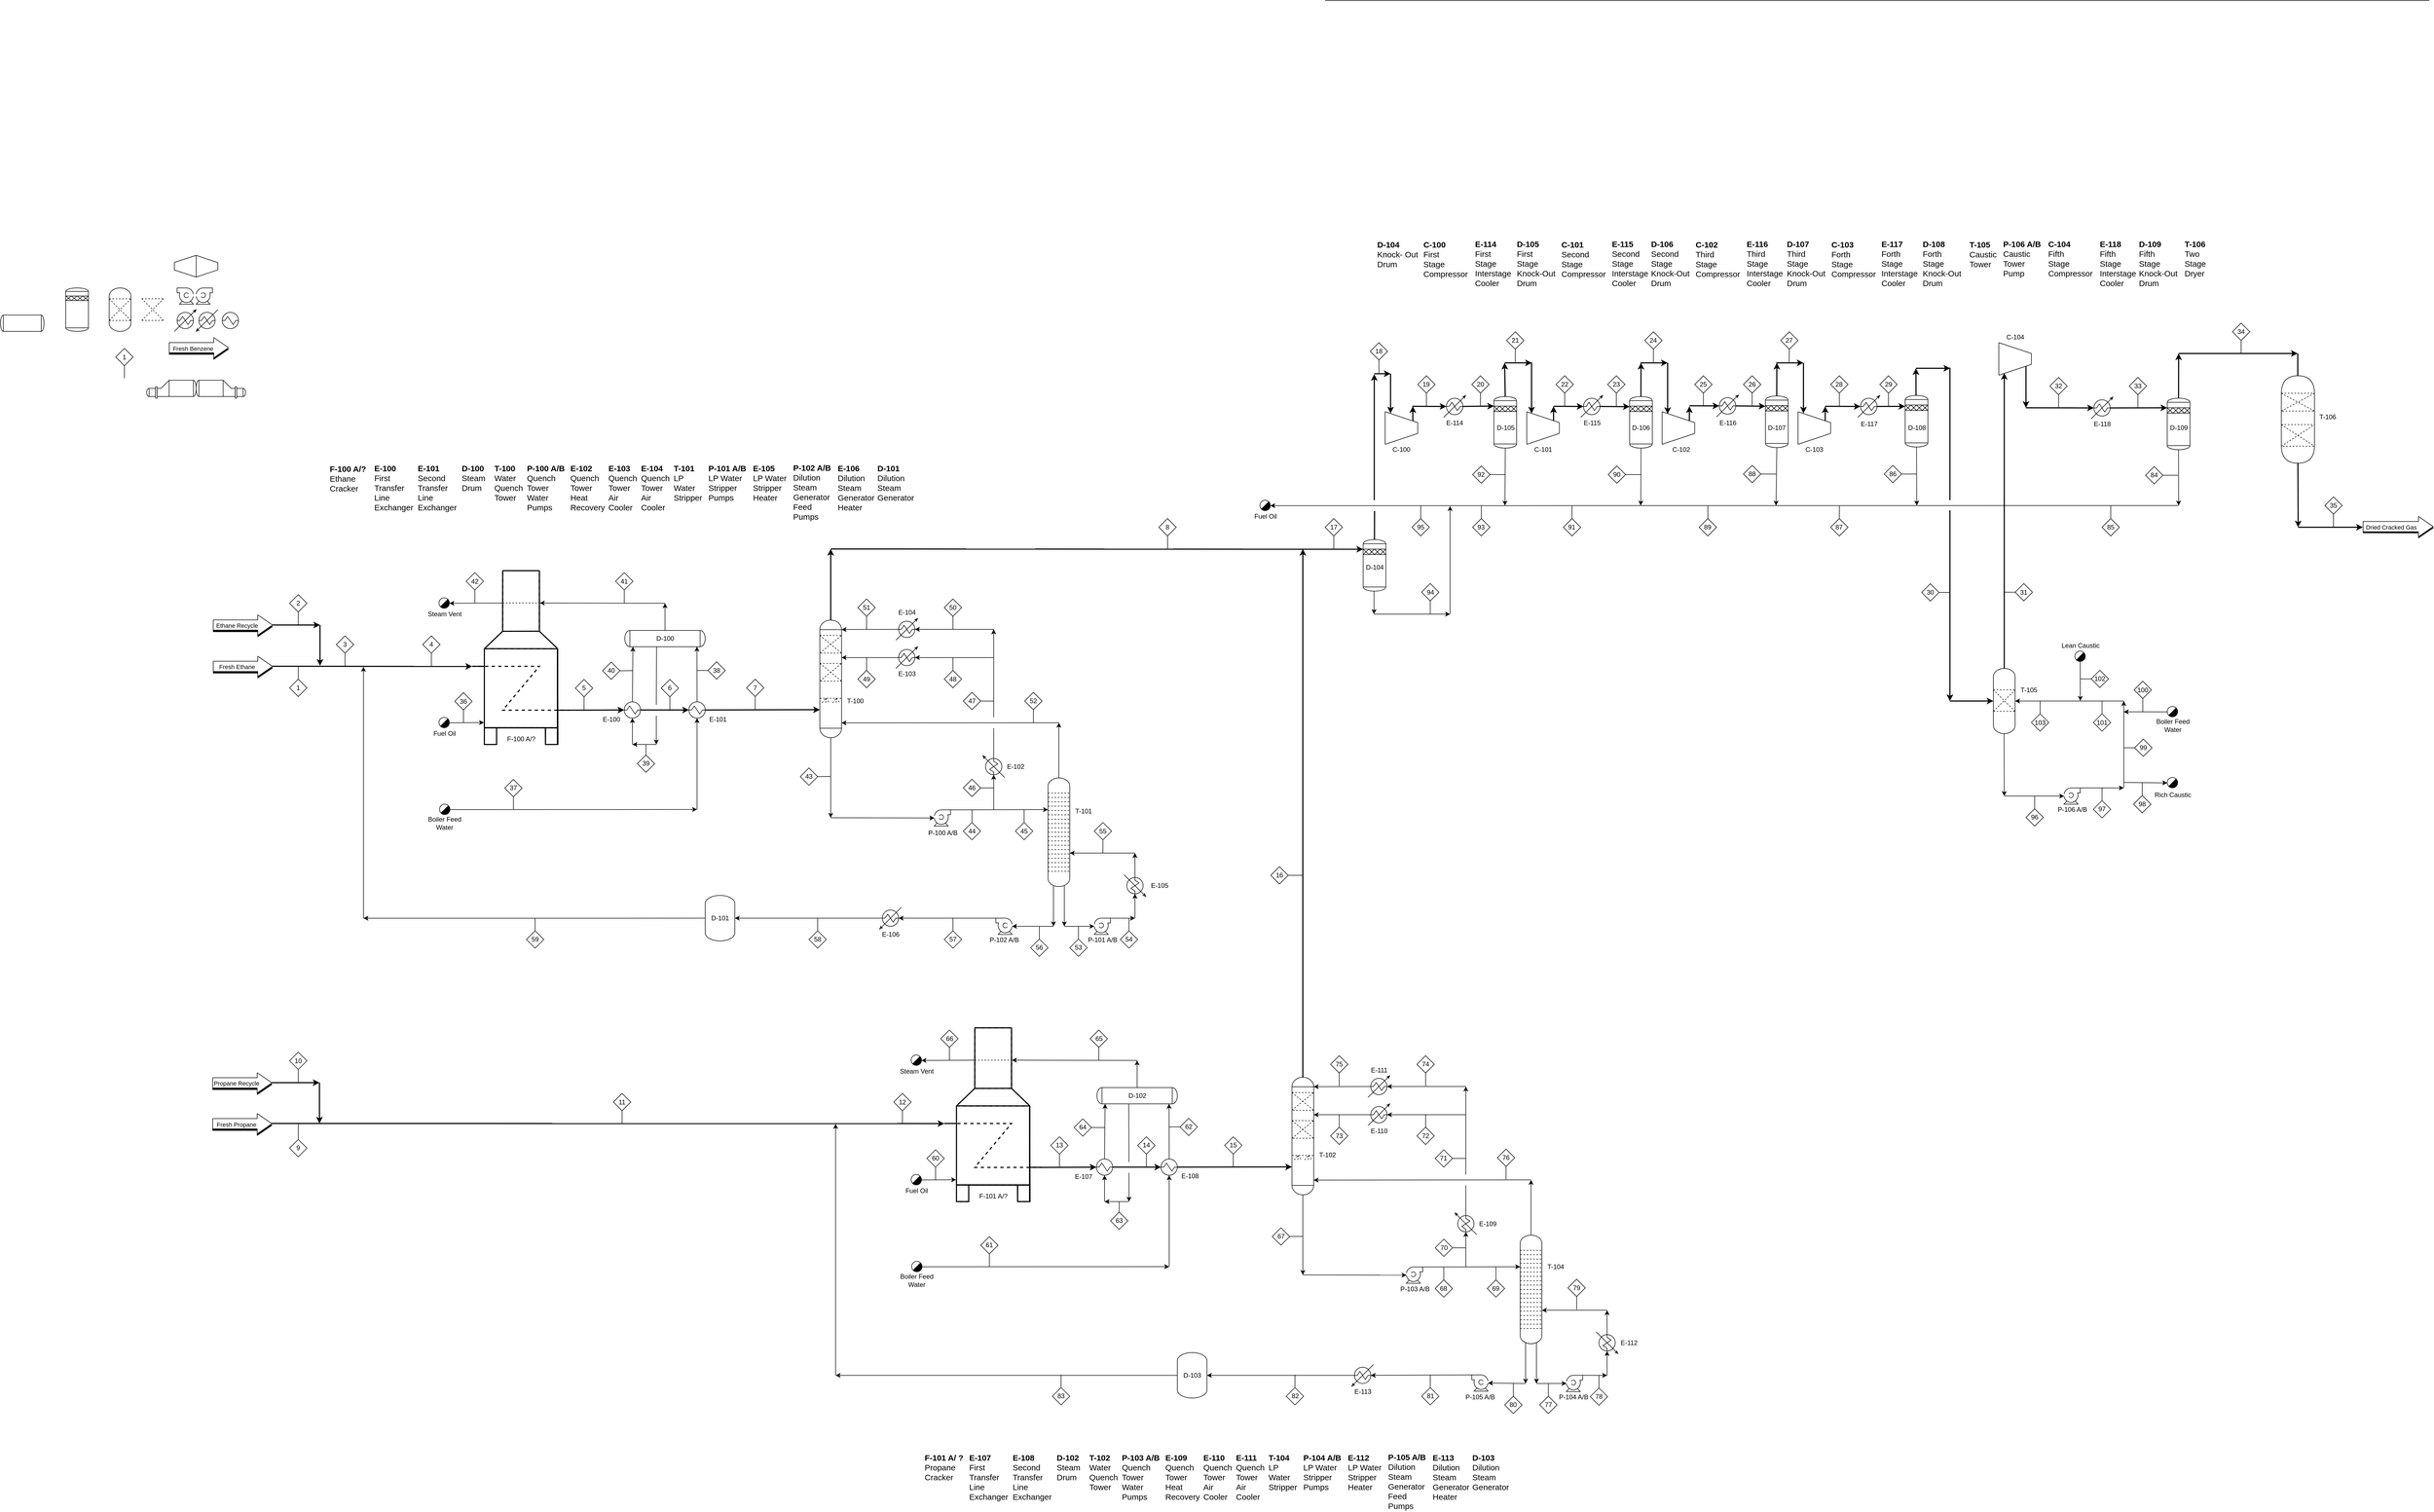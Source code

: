 <mxfile version="14.4.3" type="device"><diagram id="lQ8MVo2kTR1Epv06TY8B" name="Page-1"><mxGraphModel dx="8772" dy="3606" grid="0" gridSize="10" guides="1" tooltips="1" connect="1" arrows="1" fold="1" page="0" pageScale="1" pageWidth="827" pageHeight="1169" math="0" shadow="0"><root><mxCell id="0"/><mxCell id="1" parent="0"/><mxCell id="3VAIiRXd3sIYo5z5zU9E-644" value="" style="endArrow=classic;html=1;entryX=0;entryY=0.551;entryDx=0;entryDy=0;entryPerimeter=0;strokeWidth=2;" parent="1" target="3VAIiRXd3sIYo5z5zU9E-639" edge="1"><mxGeometry width="50" height="50" relative="1" as="geometry"><mxPoint x="-2810" y="216" as="sourcePoint"/><mxPoint x="-2270.82" y="169.998" as="targetPoint"/></mxGeometry></mxCell><mxCell id="3VAIiRXd3sIYo5z5zU9E-608" value="" style="shape=mxgraph.pid.heat_exchangers.condenser;html=1;pointerEvents=1;align=center;verticalLabelPosition=bottom;verticalAlign=top;dashed=0;" parent="1" vertex="1"><mxGeometry x="-2988" y="-440.74" width="40" height="40" as="geometry"/></mxCell><mxCell id="3VAIiRXd3sIYo5z5zU9E-609" value="" style="shape=mxgraph.pid.heat_exchangers.heater;html=1;pointerEvents=1;align=center;verticalLabelPosition=bottom;verticalAlign=top;dashed=0;" parent="1" vertex="1"><mxGeometry x="-2948" y="-440.74" width="40" height="40" as="geometry"/></mxCell><mxCell id="3VAIiRXd3sIYo5z5zU9E-610" value="" style="shape=flexArrow;endArrow=classic;html=1;width=18.837;endSize=8.691;endWidth=17.388;fillColor=#000000;" parent="1" edge="1"><mxGeometry width="50" height="50" relative="1" as="geometry"><mxPoint x="-2998" y="-367.74" as="sourcePoint"/><mxPoint x="-2888" y="-367.74" as="targetPoint"/></mxGeometry></mxCell><mxCell id="3VAIiRXd3sIYo5z5zU9E-611" value="" style="shape=flexArrow;endArrow=classic;html=1;fillColor=#ffffff;width=18.837;endSize=8.691;endWidth=17.388;" parent="1" edge="1"><mxGeometry width="50" height="50" relative="1" as="geometry"><mxPoint x="-2998" y="-370.74" as="sourcePoint"/><mxPoint x="-2888" y="-370.74" as="targetPoint"/></mxGeometry></mxCell><mxCell id="3VAIiRXd3sIYo5z5zU9E-612" value="Fresh Benzene" style="edgeLabel;html=1;align=center;verticalAlign=middle;resizable=0;points=[];" parent="3VAIiRXd3sIYo5z5zU9E-611" vertex="1" connectable="0"><mxGeometry x="-0.197" y="-1" relative="1" as="geometry"><mxPoint as="offset"/></mxGeometry></mxCell><mxCell id="3VAIiRXd3sIYo5z5zU9E-613" value="" style="shape=mxgraph.pid.pumps.centrifugal_pump_3;html=1;pointerEvents=1;align=center;verticalLabelPosition=bottom;verticalAlign=top;dashed=0;" parent="1" vertex="1"><mxGeometry x="-2983" y="-480.74" width="30" height="30" as="geometry"/></mxCell><mxCell id="3VAIiRXd3sIYo5z5zU9E-614" value="" style="shape=mxgraph.pid.pumps.centrifugal_pump_1;html=1;pointerEvents=1;align=center;verticalLabelPosition=bottom;verticalAlign=top;dashed=0;" parent="1" vertex="1"><mxGeometry x="-2948" y="-480.74" width="30" height="30" as="geometry"/></mxCell><mxCell id="3VAIiRXd3sIYo5z5zU9E-615" value="" style="endArrow=none;dashed=1;html=1;fillColor=#000000;strokeWidth=1;" parent="1" edge="1"><mxGeometry width="50" height="50" relative="1" as="geometry"><mxPoint x="-3048" y="-420.84" as="sourcePoint"/><mxPoint x="-3008" y="-460.84" as="targetPoint"/></mxGeometry></mxCell><mxCell id="3VAIiRXd3sIYo5z5zU9E-616" value="" style="endArrow=none;dashed=1;html=1;fillColor=#000000;strokeWidth=1;" parent="1" edge="1"><mxGeometry width="50" height="50" relative="1" as="geometry"><mxPoint x="-3008" y="-420.84" as="sourcePoint"/><mxPoint x="-3048" y="-460.84" as="targetPoint"/></mxGeometry></mxCell><mxCell id="3VAIiRXd3sIYo5z5zU9E-617" value="" style="endArrow=none;dashed=1;html=1;strokeWidth=1;fillColor=#000000;" parent="1" edge="1"><mxGeometry width="50" height="50" relative="1" as="geometry"><mxPoint x="-3048" y="-420.84" as="sourcePoint"/><mxPoint x="-3008" y="-420.84" as="targetPoint"/></mxGeometry></mxCell><mxCell id="3VAIiRXd3sIYo5z5zU9E-618" value="" style="endArrow=none;dashed=1;html=1;strokeWidth=1;fillColor=#000000;" parent="1" edge="1"><mxGeometry width="50" height="50" relative="1" as="geometry"><mxPoint x="-3048" y="-460.84" as="sourcePoint"/><mxPoint x="-3008" y="-460.84" as="targetPoint"/></mxGeometry></mxCell><mxCell id="3VAIiRXd3sIYo5z5zU9E-619" value="" style="verticalLabelPosition=bottom;outlineConnect=0;align=center;dashed=0;html=1;verticalAlign=top;shape=mxgraph.pid2misc.column;columnType=common" parent="1" vertex="1"><mxGeometry x="-3108" y="-480.74" width="40" height="80" as="geometry"/></mxCell><mxCell id="3VAIiRXd3sIYo5z5zU9E-620" value="" style="endArrow=none;dashed=1;html=1;fillColor=#000000;strokeWidth=1;" parent="1" edge="1"><mxGeometry width="50" height="50" relative="1" as="geometry"><mxPoint x="-3108" y="-420.74" as="sourcePoint"/><mxPoint x="-3068" y="-460.74" as="targetPoint"/></mxGeometry></mxCell><mxCell id="3VAIiRXd3sIYo5z5zU9E-621" value="" style="endArrow=none;dashed=1;html=1;fillColor=#000000;strokeWidth=1;" parent="1" edge="1"><mxGeometry width="50" height="50" relative="1" as="geometry"><mxPoint x="-3068" y="-420.74" as="sourcePoint"/><mxPoint x="-3108" y="-460.74" as="targetPoint"/></mxGeometry></mxCell><mxCell id="3VAIiRXd3sIYo5z5zU9E-622" value="" style="endArrow=none;dashed=1;html=1;strokeWidth=1;fillColor=#000000;" parent="1" edge="1"><mxGeometry width="50" height="50" relative="1" as="geometry"><mxPoint x="-3108" y="-420.74" as="sourcePoint"/><mxPoint x="-3068" y="-420.74" as="targetPoint"/></mxGeometry></mxCell><mxCell id="3VAIiRXd3sIYo5z5zU9E-623" value="" style="endArrow=none;dashed=1;html=1;strokeWidth=1;fillColor=#000000;" parent="1" edge="1"><mxGeometry width="50" height="50" relative="1" as="geometry"><mxPoint x="-3108" y="-460.74" as="sourcePoint"/><mxPoint x="-3068" y="-460.74" as="targetPoint"/></mxGeometry></mxCell><mxCell id="3VAIiRXd3sIYo5z5zU9E-624" value="" style="group" parent="1" vertex="1" connectable="0"><mxGeometry x="-2948" y="-540.74" width="40" height="40" as="geometry"/></mxCell><mxCell id="3VAIiRXd3sIYo5z5zU9E-625" value="" style="endArrow=none;html=1;" parent="3VAIiRXd3sIYo5z5zU9E-624" edge="1"><mxGeometry width="50" height="50" relative="1" as="geometry"><mxPoint y="40" as="sourcePoint"/><mxPoint as="targetPoint"/></mxGeometry></mxCell><mxCell id="3VAIiRXd3sIYo5z5zU9E-626" value="" style="endArrow=none;html=1;" parent="3VAIiRXd3sIYo5z5zU9E-624" edge="1"><mxGeometry width="50" height="50" relative="1" as="geometry"><mxPoint x="40" y="26.667" as="sourcePoint"/><mxPoint x="40" y="13.333" as="targetPoint"/></mxGeometry></mxCell><mxCell id="3VAIiRXd3sIYo5z5zU9E-627" value="" style="endArrow=none;html=1;" parent="3VAIiRXd3sIYo5z5zU9E-624" edge="1"><mxGeometry width="50" height="50" relative="1" as="geometry"><mxPoint x="40" y="26.667" as="sourcePoint"/><mxPoint y="40" as="targetPoint"/></mxGeometry></mxCell><mxCell id="3VAIiRXd3sIYo5z5zU9E-628" value="" style="endArrow=none;html=1;" parent="3VAIiRXd3sIYo5z5zU9E-624" edge="1"><mxGeometry width="50" height="50" relative="1" as="geometry"><mxPoint x="40" y="13.333" as="sourcePoint"/><mxPoint as="targetPoint"/></mxGeometry></mxCell><mxCell id="3VAIiRXd3sIYo5z5zU9E-629" value="" style="shape=mxgraph.pid.heat_exchangers.reboiler;html=1;pointerEvents=1;align=center;verticalLabelPosition=bottom;verticalAlign=top;dashed=0;flipH=0;direction=east;flipV=0;" parent="1" vertex="1"><mxGeometry x="-3039" y="-310.74" width="91" height="33" as="geometry"/></mxCell><mxCell id="3VAIiRXd3sIYo5z5zU9E-630" value="" style="shape=mxgraph.pid.heat_exchangers.reboiler;html=1;pointerEvents=1;align=center;verticalLabelPosition=bottom;verticalAlign=top;dashed=0;flipH=1;" parent="1" vertex="1"><mxGeometry x="-2948" y="-310.74" width="91" height="33" as="geometry"/></mxCell><mxCell id="3VAIiRXd3sIYo5z5zU9E-631" value="" style="group;rotation=-180;" parent="1" vertex="1" connectable="0"><mxGeometry x="-2988" y="-540.74" width="40" height="40" as="geometry"/></mxCell><mxCell id="3VAIiRXd3sIYo5z5zU9E-632" value="" style="endArrow=none;html=1;" parent="3VAIiRXd3sIYo5z5zU9E-631" edge="1"><mxGeometry width="50" height="50" relative="1" as="geometry"><mxPoint x="40" as="sourcePoint"/><mxPoint x="40" y="40" as="targetPoint"/></mxGeometry></mxCell><mxCell id="3VAIiRXd3sIYo5z5zU9E-633" value="" style="endArrow=none;html=1;" parent="3VAIiRXd3sIYo5z5zU9E-631" edge="1"><mxGeometry width="50" height="50" relative="1" as="geometry"><mxPoint y="13" as="sourcePoint"/><mxPoint y="27" as="targetPoint"/></mxGeometry></mxCell><mxCell id="3VAIiRXd3sIYo5z5zU9E-634" value="" style="endArrow=none;html=1;" parent="3VAIiRXd3sIYo5z5zU9E-631" edge="1"><mxGeometry width="50" height="50" relative="1" as="geometry"><mxPoint y="13" as="sourcePoint"/><mxPoint x="40" as="targetPoint"/></mxGeometry></mxCell><mxCell id="3VAIiRXd3sIYo5z5zU9E-635" value="" style="endArrow=none;html=1;" parent="3VAIiRXd3sIYo5z5zU9E-631" edge="1"><mxGeometry width="50" height="50" relative="1" as="geometry"><mxPoint y="27" as="sourcePoint"/><mxPoint x="40" y="40" as="targetPoint"/></mxGeometry></mxCell><mxCell id="3VAIiRXd3sIYo5z5zU9E-636" value="" style="shape=stencil(tVbRjoIwEPwaHjFA4Q4fL+i93FdULNijtqSgcH9/pYuJyNnDpiQk0hmYnd3tUj2UNSdcEy8KcFOTvPXQzouiK5YUH5iCI8WcANwmG5QCwvGZAPjFRV754tIqdCcvZ+CbVoqKdPTYju9SfiKStsB2gMXBsER7L/hQ4HChLBecKxdU8EZjnw/8AedVKcWFHyfEja7xEHBG3OizuA6Z9vfxo+AHlu+bty0Aj2GnIozy5yLpUhUsc3XDsCyJr+79guESJEZBOQYI0bgeIyRjhTtC6ru3QoD7iUbv4542vhQtHko64V41PE3brnTrJh0vz3qp4ZyJhjx9CmUKn205jT7ZpygrhCSGDVxQxmB4DFGHVnwLytVK/+iUQNOQ04vTscJwLBUxGbHcr7ZjarISOrGyWMVkxU1/nDTIsiqhk4TceEFrFNeyz3E6UUGxlUoSulBxUpbQsizGRlt6QU68vDpFfx8bN+7fr7/xiNDaszNGo/A/TwO/);html=1;pointerEvents=1;align=center;verticalLabelPosition=bottom;verticalAlign=top;dashed=0;" parent="1" vertex="1"><mxGeometry x="-3188" y="-480.74" width="41.82" height="80" as="geometry"/></mxCell><mxCell id="3VAIiRXd3sIYo5z5zU9E-637" value="" style="shape=mxgraph.pid.vessels.drum_or_condenser;html=1;pointerEvents=1;align=center;verticalLabelPosition=bottom;verticalAlign=top;dashed=0;" parent="1" vertex="1"><mxGeometry x="-3308" y="-430.74" width="80" height="30" as="geometry"/></mxCell><mxCell id="3VAIiRXd3sIYo5z5zU9E-638" value="" style="shape=mxgraph.pid.fittings.self-operating_release_valve;html=1;align=center;verticalLabelPosition=bottom;verticalAlign=top;dashed=0;" parent="1" vertex="1"><mxGeometry x="-2501" y="90" width="20" height="20" as="geometry"/></mxCell><mxCell id="3VAIiRXd3sIYo5z5zU9E-639" value="" style="shape=mxgraph.pid.vessels.furnace;html=1;pointerEvents=1;align=center;verticalLabelPosition=bottom;verticalAlign=top;dashed=1;strokeWidth=2;" parent="1" vertex="1"><mxGeometry x="-2440" y="39.96" width="180" height="320" as="geometry"/></mxCell><mxCell id="3VAIiRXd3sIYo5z5zU9E-641" value="" style="shape=flexArrow;endArrow=classic;html=1;width=18.837;endSize=8.691;endWidth=17.388;fillColor=#000000;" parent="1" edge="1"><mxGeometry width="50" height="50" relative="1" as="geometry"><mxPoint x="-2917" y="219.16" as="sourcePoint"/><mxPoint x="-2807" y="219.16" as="targetPoint"/></mxGeometry></mxCell><mxCell id="3VAIiRXd3sIYo5z5zU9E-642" value="" style="shape=flexArrow;endArrow=classic;html=1;fillColor=#ffffff;width=18.837;endSize=8.691;endWidth=17.388;" parent="1" edge="1"><mxGeometry width="50" height="50" relative="1" as="geometry"><mxPoint x="-2917" y="216.16" as="sourcePoint"/><mxPoint x="-2807" y="216.16" as="targetPoint"/></mxGeometry></mxCell><mxCell id="3VAIiRXd3sIYo5z5zU9E-643" value="Fresh Ethane" style="edgeLabel;html=1;align=center;verticalAlign=middle;resizable=0;points=[];" parent="3VAIiRXd3sIYo5z5zU9E-642" vertex="1" connectable="0"><mxGeometry x="-0.197" y="-1" relative="1" as="geometry"><mxPoint as="offset"/></mxGeometry></mxCell><mxCell id="3VAIiRXd3sIYo5z5zU9E-645" value="" style="shape=mxgraph.pid.heat_exchangers.shell_and_tube_heat_exchanger_1;html=1;pointerEvents=1;align=center;verticalLabelPosition=bottom;verticalAlign=top;dashed=0;" parent="1" vertex="1"><mxGeometry x="-2160" y="281.5" width="30" height="30" as="geometry"/></mxCell><mxCell id="3VAIiRXd3sIYo5z5zU9E-646" value="" style="shape=mxgraph.pid.heat_exchangers.shell_and_tube_heat_exchanger_1;html=1;pointerEvents=1;align=center;verticalLabelPosition=bottom;verticalAlign=top;dashed=0;" parent="1" vertex="1"><mxGeometry x="-2900" y="-435.74" width="30" height="30" as="geometry"/></mxCell><mxCell id="3VAIiRXd3sIYo5z5zU9E-647" value="" style="endArrow=classic;html=1;entryX=0;entryY=0.5;entryDx=0;entryDy=0;entryPerimeter=0;strokeWidth=2;exitX=1;exitY=0.803;exitDx=0;exitDy=0;exitPerimeter=0;" parent="1" source="3VAIiRXd3sIYo5z5zU9E-639" target="3VAIiRXd3sIYo5z5zU9E-645" edge="1"><mxGeometry width="50" height="50" relative="1" as="geometry"><mxPoint x="-2590" y="226.0" as="sourcePoint"/><mxPoint x="-2430" y="226.28" as="targetPoint"/></mxGeometry></mxCell><mxCell id="3VAIiRXd3sIYo5z5zU9E-648" value="" style="endArrow=classic;html=1;entryX=0;entryY=0.5;entryDx=0;entryDy=0;entryPerimeter=0;strokeWidth=2;exitX=1;exitY=0.5;exitDx=0;exitDy=0;exitPerimeter=0;" parent="1" source="3VAIiRXd3sIYo5z5zU9E-645" target="3VAIiRXd3sIYo5z5zU9E-663" edge="1"><mxGeometry width="50" height="50" relative="1" as="geometry"><mxPoint x="-2130" y="297" as="sourcePoint"/><mxPoint x="-1970" y="296.64" as="targetPoint"/></mxGeometry></mxCell><mxCell id="3VAIiRXd3sIYo5z5zU9E-651" value="" style="shape=mxgraph.pid.vessels.drum_or_condenser;html=1;pointerEvents=1;align=center;verticalLabelPosition=bottom;verticalAlign=top;dashed=0;" parent="1" vertex="1"><mxGeometry x="-2159" y="150" width="148" height="30" as="geometry"/></mxCell><mxCell id="3VAIiRXd3sIYo5z5zU9E-652" value="" style="endArrow=classic;html=1;strokeWidth=1;" parent="1" edge="1"><mxGeometry width="50" height="50" relative="1" as="geometry"><mxPoint x="-2101" y="307" as="sourcePoint"/><mxPoint x="-2101" y="360" as="targetPoint"/></mxGeometry></mxCell><mxCell id="3VAIiRXd3sIYo5z5zU9E-653" value="" style="endArrow=classic;html=1;strokeWidth=1;" parent="1" edge="1"><mxGeometry width="50" height="50" relative="1" as="geometry"><mxPoint x="-2101" y="360" as="sourcePoint"/><mxPoint x="-2145" y="360" as="targetPoint"/></mxGeometry></mxCell><mxCell id="3VAIiRXd3sIYo5z5zU9E-654" value="" style="endArrow=classic;html=1;strokeWidth=1;entryX=0.5;entryY=1;entryDx=0;entryDy=0;entryPerimeter=0;" parent="1" target="3VAIiRXd3sIYo5z5zU9E-645" edge="1"><mxGeometry width="50" height="50" relative="1" as="geometry"><mxPoint x="-2145" y="360" as="sourcePoint"/><mxPoint x="-2130" y="370" as="targetPoint"/></mxGeometry></mxCell><mxCell id="3VAIiRXd3sIYo5z5zU9E-655" value="" style="endArrow=none;html=1;strokeWidth=1;endFill=0;exitX=0.395;exitY=1.013;exitDx=0;exitDy=0;exitPerimeter=0;" parent="1" source="3VAIiRXd3sIYo5z5zU9E-651" edge="1"><mxGeometry width="50" height="50" relative="1" as="geometry"><mxPoint x="-2105" y="170" as="sourcePoint"/><mxPoint x="-2101" y="287" as="targetPoint"/></mxGeometry></mxCell><mxCell id="3VAIiRXd3sIYo5z5zU9E-656" value="" style="endArrow=classic;html=1;strokeWidth=1;exitX=0.5;exitY=0;exitDx=0;exitDy=0;exitPerimeter=0;entryX=0.101;entryY=1.002;entryDx=0;entryDy=0;entryPerimeter=0;" parent="1" source="3VAIiRXd3sIYo5z5zU9E-645" target="3VAIiRXd3sIYo5z5zU9E-651" edge="1"><mxGeometry width="50" height="50" relative="1" as="geometry"><mxPoint x="-2200" y="230" as="sourcePoint"/><mxPoint x="-2146" y="130" as="targetPoint"/></mxGeometry></mxCell><mxCell id="3VAIiRXd3sIYo5z5zU9E-657" value="" style="endArrow=classic;html=1;strokeWidth=1;exitX=0.5;exitY=0;exitDx=0;exitDy=0;exitPerimeter=0;" parent="1" source="3VAIiRXd3sIYo5z5zU9E-651" edge="1"><mxGeometry width="50" height="50" relative="1" as="geometry"><mxPoint x="-2090" y="130" as="sourcePoint"/><mxPoint x="-2085" y="100" as="targetPoint"/></mxGeometry></mxCell><mxCell id="3VAIiRXd3sIYo5z5zU9E-659" value="" style="endArrow=classic;html=1;strokeWidth=1;entryX=0.692;entryY=0.186;entryDx=0;entryDy=0;entryPerimeter=0;" parent="1" target="3VAIiRXd3sIYo5z5zU9E-639" edge="1"><mxGeometry width="50" height="50" relative="1" as="geometry"><mxPoint x="-2085" y="100" as="sourcePoint"/><mxPoint x="-2085" y="110" as="targetPoint"/></mxGeometry></mxCell><mxCell id="3VAIiRXd3sIYo5z5zU9E-660" value="" style="endArrow=none;dashed=1;html=1;entryX=0.689;entryY=0.252;entryDx=0;entryDy=0;entryPerimeter=0;exitX=0.312;exitY=0.252;exitDx=0;exitDy=0;exitPerimeter=0;" parent="1" edge="1"><mxGeometry width="50" height="50" relative="1" as="geometry"><mxPoint x="-2383.93" y="99.405" as="sourcePoint"/><mxPoint x="-2316.07" y="99.405" as="targetPoint"/></mxGeometry></mxCell><mxCell id="3VAIiRXd3sIYo5z5zU9E-661" value="" style="endArrow=classic;html=1;strokeWidth=1;exitX=0.312;exitY=0.186;exitDx=0;exitDy=0;exitPerimeter=0;entryX=0.955;entryY=0.5;entryDx=0;entryDy=0;entryPerimeter=0;" parent="1" source="3VAIiRXd3sIYo5z5zU9E-639" target="3VAIiRXd3sIYo5z5zU9E-638" edge="1"><mxGeometry width="50" height="50" relative="1" as="geometry"><mxPoint x="-2470" y="100" as="sourcePoint"/><mxPoint x="-2510" y="100" as="targetPoint"/></mxGeometry></mxCell><mxCell id="3VAIiRXd3sIYo5z5zU9E-662" value="Steam Vent" style="text;html=1;align=center;verticalAlign=middle;resizable=0;points=[];autosize=1;" parent="1" vertex="1"><mxGeometry x="-2531" y="110" width="80" height="20" as="geometry"/></mxCell><mxCell id="3VAIiRXd3sIYo5z5zU9E-663" value="" style="shape=mxgraph.pid.heat_exchangers.shell_and_tube_heat_exchanger_1;html=1;pointerEvents=1;align=center;verticalLabelPosition=bottom;verticalAlign=top;dashed=0;" parent="1" vertex="1"><mxGeometry x="-2041" y="281.5" width="30" height="30" as="geometry"/></mxCell><mxCell id="3VAIiRXd3sIYo5z5zU9E-665" value="" style="endArrow=classic;html=1;strokeWidth=2;exitX=1;exitY=0.5;exitDx=0;exitDy=0;exitPerimeter=0;entryX=0;entryY=0.762;entryDx=0;entryDy=0;entryPerimeter=0;" parent="1" source="3VAIiRXd3sIYo5z5zU9E-663" target="3VAIiRXd3sIYo5z5zU9E-717" edge="1"><mxGeometry width="50" height="50" relative="1" as="geometry"><mxPoint x="-2120" y="306.5" as="sourcePoint"/><mxPoint x="-1920" y="297" as="targetPoint"/></mxGeometry></mxCell><mxCell id="3VAIiRXd3sIYo5z5zU9E-666" value="" style="endArrow=classic;html=1;strokeWidth=1;entryX=0.5;entryY=1;entryDx=0;entryDy=0;entryPerimeter=0;" parent="1" target="3VAIiRXd3sIYo5z5zU9E-663" edge="1"><mxGeometry width="50" height="50" relative="1" as="geometry"><mxPoint x="-2026" y="480" as="sourcePoint"/><mxPoint x="-2135" y="370" as="targetPoint"/></mxGeometry></mxCell><mxCell id="3VAIiRXd3sIYo5z5zU9E-667" value="" style="endArrow=classic;html=1;strokeWidth=1;exitX=0.955;exitY=0.5;exitDx=0;exitDy=0;exitPerimeter=0;" parent="1" source="3VAIiRXd3sIYo5z5zU9E-668" edge="1"><mxGeometry width="50" height="50" relative="1" as="geometry"><mxPoint x="-2480" y="479.74" as="sourcePoint"/><mxPoint x="-2026" y="479.74" as="targetPoint"/></mxGeometry></mxCell><mxCell id="3VAIiRXd3sIYo5z5zU9E-668" value="" style="shape=mxgraph.pid.fittings.self-operating_release_valve;html=1;align=center;verticalLabelPosition=bottom;verticalAlign=top;dashed=0;" parent="1" vertex="1"><mxGeometry x="-2500" y="470" width="20" height="20" as="geometry"/></mxCell><mxCell id="3VAIiRXd3sIYo5z5zU9E-669" value="Boiler Feed&lt;br&gt;Water" style="text;html=1;align=center;verticalAlign=middle;resizable=0;points=[];autosize=1;" parent="1" vertex="1"><mxGeometry x="-2531" y="490" width="80" height="30" as="geometry"/></mxCell><mxCell id="3VAIiRXd3sIYo5z5zU9E-670" value="" style="endArrow=classic;html=1;strokeWidth=1;entryX=0.897;entryY=0.995;entryDx=0;entryDy=0;entryPerimeter=0;exitX=0.5;exitY=0;exitDx=0;exitDy=0;exitPerimeter=0;" parent="1" source="3VAIiRXd3sIYo5z5zU9E-663" target="3VAIiRXd3sIYo5z5zU9E-651" edge="1"><mxGeometry width="50" height="50" relative="1" as="geometry"><mxPoint x="-2016" y="410" as="sourcePoint"/><mxPoint x="-2016" y="321.5" as="targetPoint"/></mxGeometry></mxCell><mxCell id="3VAIiRXd3sIYo5z5zU9E-671" value="" style="endArrow=classic;html=1;strokeWidth=1;entryX=0.121;entryY=0.874;entryDx=0;entryDy=0;entryPerimeter=0;exitX=0.955;exitY=0.5;exitDx=0;exitDy=0;exitPerimeter=0;" parent="1" source="3VAIiRXd3sIYo5z5zU9E-672" target="3VAIiRXd3sIYo5z5zU9E-639" edge="1"><mxGeometry width="50" height="50" relative="1" as="geometry"><mxPoint x="-2480" y="320" as="sourcePoint"/><mxPoint x="-2460" y="320" as="targetPoint"/></mxGeometry></mxCell><mxCell id="3VAIiRXd3sIYo5z5zU9E-672" value="" style="shape=mxgraph.pid.fittings.self-operating_release_valve;html=1;align=center;verticalLabelPosition=bottom;verticalAlign=top;dashed=0;" parent="1" vertex="1"><mxGeometry x="-2501" y="310.1" width="20" height="20" as="geometry"/></mxCell><mxCell id="3VAIiRXd3sIYo5z5zU9E-673" value="Fuel Oil" style="text;html=1;align=center;verticalAlign=middle;resizable=0;points=[];autosize=1;" parent="1" vertex="1"><mxGeometry x="-2521" y="330.1" width="60" height="20" as="geometry"/></mxCell><mxCell id="3VAIiRXd3sIYo5z5zU9E-675" value="" style="endArrow=none;html=1;strokeWidth=2;exitX=0.312;exitY=0.35;exitDx=0;exitDy=0;exitPerimeter=0;" parent="1" source="3VAIiRXd3sIYo5z5zU9E-639" edge="1"><mxGeometry width="50" height="50" relative="1" as="geometry"><mxPoint x="-2384.66" y="151.32" as="sourcePoint"/><mxPoint x="-2383.7" y="40" as="targetPoint"/></mxGeometry></mxCell><mxCell id="3VAIiRXd3sIYo5z5zU9E-676" value="" style="endArrow=none;html=1;strokeWidth=2;exitX=0.69;exitY=0;exitDx=0;exitDy=0;exitPerimeter=0;entryX=0.31;entryY=0;entryDx=0;entryDy=0;entryPerimeter=0;" parent="1" source="3VAIiRXd3sIYo5z5zU9E-639" target="3VAIiRXd3sIYo5z5zU9E-639" edge="1"><mxGeometry width="50" height="50" relative="1" as="geometry"><mxPoint x="-2373.84" y="161.96" as="sourcePoint"/><mxPoint x="-2373.7" y="50" as="targetPoint"/></mxGeometry></mxCell><mxCell id="3VAIiRXd3sIYo5z5zU9E-677" value="" style="endArrow=none;html=1;strokeWidth=2;entryX=0.688;entryY=0.348;entryDx=0;entryDy=0;entryPerimeter=0;" parent="1" target="3VAIiRXd3sIYo5z5zU9E-639" edge="1"><mxGeometry width="50" height="50" relative="1" as="geometry"><mxPoint x="-2316.2" y="40" as="sourcePoint"/><mxPoint x="-2374.2" y="49.96" as="targetPoint"/></mxGeometry></mxCell><mxCell id="3VAIiRXd3sIYo5z5zU9E-678" value="" style="endArrow=none;html=1;strokeWidth=2;exitX=0.311;exitY=0.349;exitDx=0;exitDy=0;exitPerimeter=0;entryX=0.687;entryY=0.348;entryDx=0;entryDy=0;entryPerimeter=0;" parent="1" source="3VAIiRXd3sIYo5z5zU9E-639" target="3VAIiRXd3sIYo5z5zU9E-639" edge="1"><mxGeometry width="50" height="50" relative="1" as="geometry"><mxPoint x="-2373.84" y="161.96" as="sourcePoint"/><mxPoint x="-2320" y="152" as="targetPoint"/></mxGeometry></mxCell><mxCell id="3VAIiRXd3sIYo5z5zU9E-679" value="" style="endArrow=none;html=1;strokeWidth=2;exitX=0.687;exitY=0.348;exitDx=0;exitDy=0;exitPerimeter=0;entryX=0.871;entryY=0.447;entryDx=0;entryDy=0;entryPerimeter=0;" parent="1" target="3VAIiRXd3sIYo5z5zU9E-639" edge="1"><mxGeometry width="50" height="50" relative="1" as="geometry"><mxPoint x="-2316.37" y="151.32" as="sourcePoint"/><mxPoint x="-2283" y="183" as="targetPoint"/></mxGeometry></mxCell><mxCell id="3VAIiRXd3sIYo5z5zU9E-680" value="" style="endArrow=none;html=1;strokeWidth=2;exitX=0.121;exitY=0.449;exitDx=0;exitDy=0;exitPerimeter=0;" parent="1" source="3VAIiRXd3sIYo5z5zU9E-639" edge="1"><mxGeometry width="50" height="50" relative="1" as="geometry"><mxPoint x="-2306.37" y="161.32" as="sourcePoint"/><mxPoint x="-2282" y="183.82" as="targetPoint"/></mxGeometry></mxCell><mxCell id="3VAIiRXd3sIYo5z5zU9E-681" value="" style="endArrow=none;html=1;strokeWidth=2;entryX=0.311;entryY=0.349;entryDx=0;entryDy=0;entryPerimeter=0;exitX=0.126;exitY=0.449;exitDx=0;exitDy=0;exitPerimeter=0;" parent="1" source="3VAIiRXd3sIYo5z5zU9E-639" target="3VAIiRXd3sIYo5z5zU9E-639" edge="1"><mxGeometry width="50" height="50" relative="1" as="geometry"><mxPoint x="-2417" y="184" as="sourcePoint"/><mxPoint x="-2306.16" y="161.32" as="targetPoint"/></mxGeometry></mxCell><mxCell id="3VAIiRXd3sIYo5z5zU9E-682" value="" style="endArrow=none;html=1;strokeWidth=2;exitX=0.125;exitY=0.45;exitDx=0;exitDy=0;exitPerimeter=0;" parent="1" source="3VAIiRXd3sIYo5z5zU9E-639" edge="1"><mxGeometry width="50" height="50" relative="1" as="geometry"><mxPoint x="-2408.22" y="193.64" as="sourcePoint"/><mxPoint x="-2417.5" y="360" as="targetPoint"/></mxGeometry></mxCell><mxCell id="3VAIiRXd3sIYo5z5zU9E-683" value="" style="endArrow=none;html=1;strokeWidth=2;" parent="1" edge="1"><mxGeometry width="50" height="50" relative="1" as="geometry"><mxPoint x="-2283" y="185" as="sourcePoint"/><mxPoint x="-2283" y="360.96" as="targetPoint"/></mxGeometry></mxCell><mxCell id="3VAIiRXd3sIYo5z5zU9E-684" value="" style="endArrow=none;html=1;strokeWidth=2;exitX=0.875;exitY=0.449;exitDx=0;exitDy=0;exitPerimeter=0;" parent="1" source="3VAIiRXd3sIYo5z5zU9E-639" edge="1"><mxGeometry width="50" height="50" relative="1" as="geometry"><mxPoint x="-2283" y="185" as="sourcePoint"/><mxPoint x="-2283" y="360.96" as="targetPoint"/></mxGeometry></mxCell><mxCell id="3VAIiRXd3sIYo5z5zU9E-685" value="" style="endArrow=none;html=1;strokeWidth=2;exitX=0.873;exitY=0.449;exitDx=0;exitDy=0;exitPerimeter=0;" parent="1" source="3VAIiRXd3sIYo5z5zU9E-639" edge="1"><mxGeometry width="50" height="50" relative="1" as="geometry"><mxPoint x="-2283" y="185" as="sourcePoint"/><mxPoint x="-2283" y="360.96" as="targetPoint"/></mxGeometry></mxCell><mxCell id="3VAIiRXd3sIYo5z5zU9E-686" value="" style="endArrow=none;html=1;strokeWidth=2;exitX=0.873;exitY=0.449;exitDx=0;exitDy=0;exitPerimeter=0;entryX=0.877;entryY=1.003;entryDx=0;entryDy=0;entryPerimeter=0;" parent="1" source="3VAIiRXd3sIYo5z5zU9E-639" target="3VAIiRXd3sIYo5z5zU9E-639" edge="1"><mxGeometry width="50" height="50" relative="1" as="geometry"><mxPoint x="-2283" y="185" as="sourcePoint"/><mxPoint x="-2283" y="360.96" as="targetPoint"/></mxGeometry></mxCell><mxCell id="3VAIiRXd3sIYo5z5zU9E-689" value="" style="endArrow=none;html=1;strokeWidth=2;entryX=0.256;entryY=1;entryDx=0;entryDy=0;entryPerimeter=0;" parent="1" target="3VAIiRXd3sIYo5z5zU9E-639" edge="1"><mxGeometry width="50" height="50" relative="1" as="geometry"><mxPoint x="-2418.48" y="360" as="sourcePoint"/><mxPoint x="-2400" y="360" as="targetPoint"/></mxGeometry></mxCell><mxCell id="3VAIiRXd3sIYo5z5zU9E-698" value="" style="endArrow=none;html=1;strokeWidth=2;entryX=0.877;entryY=1;entryDx=0;entryDy=0;entryPerimeter=0;exitX=0.749;exitY=1;exitDx=0;exitDy=0;exitPerimeter=0;" parent="1" source="3VAIiRXd3sIYo5z5zU9E-639" target="3VAIiRXd3sIYo5z5zU9E-639" edge="1"><mxGeometry width="50" height="50" relative="1" as="geometry"><mxPoint x="-2310" y="370" as="sourcePoint"/><mxPoint x="-2280" y="370" as="targetPoint"/></mxGeometry></mxCell><mxCell id="3VAIiRXd3sIYo5z5zU9E-699" value="" style="endArrow=none;html=1;strokeWidth=2;entryX=0.75;entryY=1;entryDx=0;entryDy=0;entryPerimeter=0;exitX=0.751;exitY=0.904;exitDx=0;exitDy=0;exitPerimeter=0;" parent="1" source="3VAIiRXd3sIYo5z5zU9E-639" target="3VAIiRXd3sIYo5z5zU9E-639" edge="1"><mxGeometry width="50" height="50" relative="1" as="geometry"><mxPoint x="-2310" y="370" as="sourcePoint"/><mxPoint x="-2280" y="370" as="targetPoint"/></mxGeometry></mxCell><mxCell id="3VAIiRXd3sIYo5z5zU9E-700" value="" style="endArrow=none;html=1;strokeWidth=2;entryX=0.75;entryY=1;entryDx=0;entryDy=0;entryPerimeter=0;exitX=0.749;exitY=0.904;exitDx=0;exitDy=0;exitPerimeter=0;" parent="1" source="3VAIiRXd3sIYo5z5zU9E-639" target="3VAIiRXd3sIYo5z5zU9E-639" edge="1"><mxGeometry width="50" height="50" relative="1" as="geometry"><mxPoint x="-2310" y="370" as="sourcePoint"/><mxPoint x="-2280" y="370" as="targetPoint"/></mxGeometry></mxCell><mxCell id="3VAIiRXd3sIYo5z5zU9E-702" value="" style="endArrow=none;html=1;strokeWidth=2;exitX=0.124;exitY=0.904;exitDx=0;exitDy=0;exitPerimeter=0;entryX=0.878;entryY=0.905;entryDx=0;entryDy=0;entryPerimeter=0;" parent="1" source="3VAIiRXd3sIYo5z5zU9E-639" target="3VAIiRXd3sIYo5z5zU9E-639" edge="1"><mxGeometry width="50" height="50" relative="1" as="geometry"><mxPoint x="-2310" y="370" as="sourcePoint"/><mxPoint x="-2280" y="370" as="targetPoint"/></mxGeometry></mxCell><mxCell id="3VAIiRXd3sIYo5z5zU9E-703" value="" style="endArrow=none;html=1;strokeWidth=2;exitX=0.124;exitY=0.904;exitDx=0;exitDy=0;exitPerimeter=0;entryX=0.876;entryY=0.904;entryDx=0;entryDy=0;entryPerimeter=0;" parent="1" source="3VAIiRXd3sIYo5z5zU9E-639" target="3VAIiRXd3sIYo5z5zU9E-639" edge="1"><mxGeometry width="50" height="50" relative="1" as="geometry"><mxPoint x="-2310" y="370" as="sourcePoint"/><mxPoint x="-2280" y="370" as="targetPoint"/></mxGeometry></mxCell><mxCell id="3VAIiRXd3sIYo5z5zU9E-707" value="" style="endArrow=none;html=1;strokeWidth=2;exitX=0.124;exitY=0.904;exitDx=0;exitDy=0;exitPerimeter=0;entryX=0.872;entryY=0.905;entryDx=0;entryDy=0;entryPerimeter=0;" parent="1" source="3VAIiRXd3sIYo5z5zU9E-639" target="3VAIiRXd3sIYo5z5zU9E-639" edge="1"><mxGeometry width="50" height="50" relative="1" as="geometry"><mxPoint x="-2310" y="370" as="sourcePoint"/><mxPoint x="-2280" y="370" as="targetPoint"/></mxGeometry></mxCell><mxCell id="3VAIiRXd3sIYo5z5zU9E-709" value="" style="endArrow=none;html=1;strokeWidth=2;exitX=0.25;exitY=1.001;exitDx=0;exitDy=0;exitPerimeter=0;" parent="1" source="3VAIiRXd3sIYo5z5zU9E-639" edge="1"><mxGeometry width="50" height="50" relative="1" as="geometry"><mxPoint x="-2395" y="360.28" as="sourcePoint"/><mxPoint x="-2395" y="329" as="targetPoint"/></mxGeometry></mxCell><mxCell id="3VAIiRXd3sIYo5z5zU9E-710" value="" style="endArrow=none;html=1;strokeWidth=2;entryX=0.124;entryY=0.551;entryDx=0;entryDy=0;entryPerimeter=0;exitX=0.001;exitY=0.551;exitDx=0;exitDy=0;exitPerimeter=0;" parent="1" edge="1"><mxGeometry width="50" height="50" relative="1" as="geometry"><mxPoint x="-2440" y="216.14" as="sourcePoint"/><mxPoint x="-2418" y="216.14" as="targetPoint"/></mxGeometry></mxCell><mxCell id="3VAIiRXd3sIYo5z5zU9E-712" value="" style="endArrow=none;html=1;strokeWidth=2;entryX=0.124;entryY=0.551;entryDx=0;entryDy=0;entryPerimeter=0;exitX=0.001;exitY=0.551;exitDx=0;exitDy=0;exitPerimeter=0;" parent="1" edge="1"><mxGeometry width="50" height="50" relative="1" as="geometry"><mxPoint x="-2282" y="296.9" as="sourcePoint"/><mxPoint x="-2260" y="296.9" as="targetPoint"/></mxGeometry></mxCell><mxCell id="3VAIiRXd3sIYo5z5zU9E-713" value="F-100 A/?" style="text;html=1;align=center;verticalAlign=middle;resizable=0;points=[];autosize=1;" parent="1" vertex="1"><mxGeometry x="-2385" y="339.76" width="70" height="20" as="geometry"/></mxCell><mxCell id="3VAIiRXd3sIYo5z5zU9E-714" value="D-100" style="text;html=1;align=center;verticalAlign=middle;resizable=0;points=[];autosize=1;" parent="1" vertex="1"><mxGeometry x="-2110" y="155" width="50" height="20" as="geometry"/></mxCell><mxCell id="3VAIiRXd3sIYo5z5zU9E-715" value="E-100" style="text;html=1;align=center;verticalAlign=middle;resizable=0;points=[];autosize=1;" parent="1" vertex="1"><mxGeometry x="-2209" y="303.85" width="50" height="20" as="geometry"/></mxCell><mxCell id="3VAIiRXd3sIYo5z5zU9E-716" value="E-101" style="text;html=1;align=center;verticalAlign=middle;resizable=0;points=[];autosize=1;" parent="1" vertex="1"><mxGeometry x="-2013" y="303.51" width="50" height="20" as="geometry"/></mxCell><mxCell id="3VAIiRXd3sIYo5z5zU9E-744" value="" style="endArrow=classic;html=1;entryX=0.01;entryY=0.5;entryDx=0;entryDy=0;entryPerimeter=0;" parent="1" target="3VAIiRXd3sIYo5z5zU9E-754" edge="1"><mxGeometry width="50" height="50" relative="1" as="geometry"><mxPoint x="-1780" y="495" as="sourcePoint"/><mxPoint x="-1417.256" y="499.16" as="targetPoint"/></mxGeometry></mxCell><mxCell id="3VAIiRXd3sIYo5z5zU9E-745" value="" style="endArrow=classic;html=1;exitX=0.5;exitY=1;exitDx=0;exitDy=0;exitPerimeter=0;" parent="1" source="3VAIiRXd3sIYo5z5zU9E-717" edge="1"><mxGeometry width="50" height="50" relative="1" as="geometry"><mxPoint x="-1790.21" y="370.09" as="sourcePoint"/><mxPoint x="-1780" y="495" as="targetPoint"/></mxGeometry></mxCell><mxCell id="3VAIiRXd3sIYo5z5zU9E-746" value="" style="endArrow=classic;html=1;exitX=1;exitY=0;exitDx=0;exitDy=0;exitPerimeter=0;" parent="1" source="3VAIiRXd3sIYo5z5zU9E-754" edge="1"><mxGeometry width="50" height="50" relative="1" as="geometry"><mxPoint x="-1421.82" y="480.45" as="sourcePoint"/><mxPoint x="-1380" y="480" as="targetPoint"/></mxGeometry></mxCell><mxCell id="3VAIiRXd3sIYo5z5zU9E-748" value="" style="verticalLabelPosition=bottom;outlineConnect=0;align=center;dashed=0;html=1;verticalAlign=top;shape=mxgraph.pid2misc.column;columnType=tray;strokeWidth=1;" parent="1" vertex="1"><mxGeometry x="-1380" y="421.68" width="40" height="200" as="geometry"/></mxCell><mxCell id="3VAIiRXd3sIYo5z5zU9E-754" value="" style="shape=mxgraph.pid.pumps.centrifugal_pump_1;html=1;pointerEvents=1;align=center;verticalLabelPosition=bottom;verticalAlign=top;dashed=0;" parent="1" vertex="1"><mxGeometry x="-1589.5" y="480.38" width="30" height="30" as="geometry"/></mxCell><mxCell id="3VAIiRXd3sIYo5z5zU9E-766" value="" style="endArrow=classic;html=1;strokeWidth=1;fontSize=15;entryX=1;entryY=0.08;entryDx=0;entryDy=0;entryPerimeter=0;exitX=0.124;exitY=0.5;exitDx=0;exitDy=0;exitPerimeter=0;" parent="1" source="3VAIiRXd3sIYo5z5zU9E-773" target="3VAIiRXd3sIYo5z5zU9E-717" edge="1"><mxGeometry width="50" height="50" relative="1" as="geometry"><mxPoint x="-1448.071" y="130.25" as="sourcePoint"/><mxPoint x="-1503.25" y="129.82" as="targetPoint"/></mxGeometry></mxCell><mxCell id="3VAIiRXd3sIYo5z5zU9E-767" value="" style="endArrow=classic;html=1;strokeWidth=1;fontSize=15;exitX=0.124;exitY=0.5;exitDx=0;exitDy=0;exitPerimeter=0;" parent="1" source="3VAIiRXd3sIYo5z5zU9E-774" edge="1"><mxGeometry width="50" height="50" relative="1" as="geometry"><mxPoint x="-1447.431" y="222.16" as="sourcePoint"/><mxPoint x="-1760" y="200" as="targetPoint"/></mxGeometry></mxCell><mxCell id="3VAIiRXd3sIYo5z5zU9E-769" value="" style="endArrow=classic;html=1;strokeWidth=1;fontSize=15;" parent="1" source="3VAIiRXd3sIYo5z5zU9E-748" edge="1"><mxGeometry width="50" height="50" relative="1" as="geometry"><mxPoint x="-1360" y="293" as="sourcePoint"/><mxPoint x="-1360" y="320" as="targetPoint"/></mxGeometry></mxCell><mxCell id="3VAIiRXd3sIYo5z5zU9E-770" value="" style="endArrow=classic;html=1;strokeWidth=1;fontSize=15;entryX=0.876;entryY=0.5;entryDx=0;entryDy=0;entryPerimeter=0;" parent="1" target="3VAIiRXd3sIYo5z5zU9E-773" edge="1"><mxGeometry width="50" height="50" relative="1" as="geometry"><mxPoint x="-1480" y="148" as="sourcePoint"/><mxPoint x="-1413.209" y="130.25" as="targetPoint"/></mxGeometry></mxCell><mxCell id="3VAIiRXd3sIYo5z5zU9E-771" value="" style="endArrow=classic;html=1;strokeWidth=1;fontSize=15;entryX=0.876;entryY=0.5;entryDx=0;entryDy=0;entryPerimeter=0;" parent="1" target="3VAIiRXd3sIYo5z5zU9E-774" edge="1"><mxGeometry width="50" height="50" relative="1" as="geometry"><mxPoint x="-1480" y="200" as="sourcePoint"/><mxPoint x="-1412.569" y="222.16" as="targetPoint"/></mxGeometry></mxCell><mxCell id="3VAIiRXd3sIYo5z5zU9E-773" value="" style="shape=mxgraph.pid.heat_exchangers.condenser;html=1;pointerEvents=1;align=center;verticalLabelPosition=bottom;verticalAlign=top;dashed=0;" parent="1" vertex="1"><mxGeometry x="-1660" y="128.0" width="40" height="40" as="geometry"/></mxCell><mxCell id="3VAIiRXd3sIYo5z5zU9E-774" value="" style="shape=mxgraph.pid.heat_exchangers.condenser;html=1;pointerEvents=1;align=center;verticalLabelPosition=bottom;verticalAlign=top;dashed=0;" parent="1" vertex="1"><mxGeometry x="-1660" y="179.96" width="40" height="40" as="geometry"/></mxCell><mxCell id="3VAIiRXd3sIYo5z5zU9E-776" value="" style="group" parent="1" vertex="1" connectable="0"><mxGeometry x="-1800" y="131" width="40" height="216.59" as="geometry"/></mxCell><mxCell id="3VAIiRXd3sIYo5z5zU9E-717" value="" style="shape=mxgraph.pid.vessels.tank;html=1;pointerEvents=1;align=center;verticalLabelPosition=bottom;verticalAlign=top;dashed=0;" parent="3VAIiRXd3sIYo5z5zU9E-776" vertex="1"><mxGeometry x="4.547e-13" width="40.0" height="216.59" as="geometry"/></mxCell><mxCell id="3VAIiRXd3sIYo5z5zU9E-718" value="" style="endArrow=none;html=1;exitX=0.002;exitY=0.242;exitDx=0;exitDy=0;exitPerimeter=0;dashed=1;entryX=0.994;entryY=0.243;entryDx=0;entryDy=0;entryPerimeter=0;" parent="3VAIiRXd3sIYo5z5zU9E-776" edge="1"><mxGeometry width="50" height="50" relative="1" as="geometry"><mxPoint x="0.32" y="143.817" as="sourcePoint"/><mxPoint x="40.0" y="144.033" as="targetPoint"/></mxGeometry></mxCell><mxCell id="3VAIiRXd3sIYo5z5zU9E-719" value="" style="group;dashed=1;" parent="3VAIiRXd3sIYo5z5zU9E-776" vertex="1" connectable="0"><mxGeometry x="23.573" y="144.014" width="13.333" height="8.189" as="geometry"/></mxCell><mxCell id="3VAIiRXd3sIYo5z5zU9E-720" value="" style="endArrow=none;html=1;dashed=1;" parent="3VAIiRXd3sIYo5z5zU9E-719" edge="1"><mxGeometry width="50" height="50" relative="1" as="geometry"><mxPoint y="8.189" as="sourcePoint"/><mxPoint x="6.667" as="targetPoint"/></mxGeometry></mxCell><mxCell id="3VAIiRXd3sIYo5z5zU9E-721" value="" style="endArrow=none;html=1;dashed=1;" parent="3VAIiRXd3sIYo5z5zU9E-719" edge="1"><mxGeometry width="50" height="50" relative="1" as="geometry"><mxPoint x="6.667" as="sourcePoint"/><mxPoint x="13.333" y="8.189" as="targetPoint"/></mxGeometry></mxCell><mxCell id="3VAIiRXd3sIYo5z5zU9E-722" value="" style="endArrow=none;html=1;dashed=1;" parent="3VAIiRXd3sIYo5z5zU9E-719" edge="1"><mxGeometry width="50" height="50" relative="1" as="geometry"><mxPoint x="6.667" y="8.189" as="sourcePoint"/><mxPoint x="6.667" as="targetPoint"/></mxGeometry></mxCell><mxCell id="3VAIiRXd3sIYo5z5zU9E-723" value="" style="group;dashed=1;" parent="3VAIiRXd3sIYo5z5zU9E-719" vertex="1" connectable="0"><mxGeometry x="-19.333" width="13.333" height="8.189" as="geometry"/></mxCell><mxCell id="3VAIiRXd3sIYo5z5zU9E-724" value="" style="endArrow=none;html=1;dashed=1;" parent="3VAIiRXd3sIYo5z5zU9E-723" edge="1"><mxGeometry width="50" height="50" relative="1" as="geometry"><mxPoint y="8.189" as="sourcePoint"/><mxPoint x="6.667" as="targetPoint"/></mxGeometry></mxCell><mxCell id="3VAIiRXd3sIYo5z5zU9E-725" value="" style="endArrow=none;html=1;dashed=1;" parent="3VAIiRXd3sIYo5z5zU9E-723" edge="1"><mxGeometry width="50" height="50" relative="1" as="geometry"><mxPoint x="6.667" as="sourcePoint"/><mxPoint x="13.333" y="8.189" as="targetPoint"/></mxGeometry></mxCell><mxCell id="3VAIiRXd3sIYo5z5zU9E-726" value="" style="endArrow=none;html=1;dashed=1;" parent="3VAIiRXd3sIYo5z5zU9E-723" edge="1"><mxGeometry width="50" height="50" relative="1" as="geometry"><mxPoint x="6.667" y="8.189" as="sourcePoint"/><mxPoint x="6.667" as="targetPoint"/></mxGeometry></mxCell><mxCell id="3VAIiRXd3sIYo5z5zU9E-727" value="" style="rounded=0;whiteSpace=wrap;html=1;dashed=1;" parent="3VAIiRXd3sIYo5z5zU9E-776" vertex="1"><mxGeometry x="4.547e-13" y="28.21" width="40.0" height="32.591" as="geometry"/></mxCell><mxCell id="3VAIiRXd3sIYo5z5zU9E-728" value="" style="endArrow=none;html=1;entryX=1;entryY=0;entryDx=0;entryDy=0;dashed=1;" parent="3VAIiRXd3sIYo5z5zU9E-776" target="3VAIiRXd3sIYo5z5zU9E-727" edge="1"><mxGeometry x="1033.333" y="-257.05" width="33.333" height="40.943" as="geometry"><mxPoint y="60.67" as="sourcePoint"/><mxPoint x="869.417" y="185.588" as="targetPoint"/></mxGeometry></mxCell><mxCell id="3VAIiRXd3sIYo5z5zU9E-729" value="" style="endArrow=none;html=1;entryX=1;entryY=1;entryDx=0;entryDy=0;exitX=0;exitY=0;exitDx=0;exitDy=0;dashed=1;" parent="3VAIiRXd3sIYo5z5zU9E-776" source="3VAIiRXd3sIYo5z5zU9E-727" target="3VAIiRXd3sIYo5z5zU9E-727" edge="1"><mxGeometry x="1033.333" y="-257.05" width="33.333" height="40.943" as="geometry"><mxPoint x="1040.0" y="-222.494" as="sourcePoint"/><mxPoint x="869.417" y="106.485" as="targetPoint"/></mxGeometry></mxCell><mxCell id="3VAIiRXd3sIYo5z5zU9E-730" value="" style="rounded=0;whiteSpace=wrap;html=1;dashed=1;" parent="3VAIiRXd3sIYo5z5zU9E-776" vertex="1"><mxGeometry x="4.547e-13" y="79.798" width="40.0" height="32.591" as="geometry"/></mxCell><mxCell id="3VAIiRXd3sIYo5z5zU9E-731" value="" style="endArrow=none;html=1;entryX=1;entryY=0;entryDx=0;entryDy=0;dashed=1;exitX=0;exitY=1;exitDx=0;exitDy=0;" parent="3VAIiRXd3sIYo5z5zU9E-776" source="3VAIiRXd3sIYo5z5zU9E-730" target="3VAIiRXd3sIYo5z5zU9E-730" edge="1"><mxGeometry x="1033.333" y="-212.094" width="33.333" height="40.943" as="geometry"><mxPoint x="4.547e-13" y="105.625" as="sourcePoint"/><mxPoint x="869.417" y="230.543" as="targetPoint"/></mxGeometry></mxCell><mxCell id="3VAIiRXd3sIYo5z5zU9E-732" value="" style="endArrow=none;html=1;entryX=1;entryY=1;entryDx=0;entryDy=0;exitX=0;exitY=0;exitDx=0;exitDy=0;dashed=1;" parent="3VAIiRXd3sIYo5z5zU9E-776" source="3VAIiRXd3sIYo5z5zU9E-730" target="3VAIiRXd3sIYo5z5zU9E-730" edge="1"><mxGeometry x="1033.333" y="-212.094" width="33.333" height="40.943" as="geometry"><mxPoint x="1040.0" y="-177.538" as="sourcePoint"/><mxPoint x="869.417" y="151.441" as="targetPoint"/></mxGeometry></mxCell><mxCell id="3VAIiRXd3sIYo5z5zU9E-733" value="" style="endArrow=none;html=1;exitX=0;exitY=1;exitDx=0;exitDy=0;" parent="3VAIiRXd3sIYo5z5zU9E-776" source="3VAIiRXd3sIYo5z5zU9E-730" edge="1"><mxGeometry x="1046.667" y="-240.673" width="33.333" height="40.943" as="geometry"><mxPoint x="46.667" y="68.858" as="sourcePoint"/><mxPoint y="28.734" as="targetPoint"/></mxGeometry></mxCell><mxCell id="3VAIiRXd3sIYo5z5zU9E-734" value="" style="endArrow=none;html=1;entryX=1;entryY=0;entryDx=0;entryDy=0;exitX=1;exitY=1;exitDx=0;exitDy=0;" parent="3VAIiRXd3sIYo5z5zU9E-776" source="3VAIiRXd3sIYo5z5zU9E-730" target="3VAIiRXd3sIYo5z5zU9E-727" edge="1"><mxGeometry x="1040.0" y="-248.862" width="33.333" height="40.943" as="geometry"><mxPoint x="40.0" y="60.67" as="sourcePoint"/><mxPoint x="46.667" y="68.989" as="targetPoint"/></mxGeometry></mxCell><mxCell id="3VAIiRXd3sIYo5z5zU9E-781" value="" style="endArrow=classic;html=1;strokeWidth=1;fontSize=15;entryX=0.997;entryY=0.874;entryDx=0;entryDy=0;entryPerimeter=0;" parent="1" target="3VAIiRXd3sIYo5z5zU9E-717" edge="1"><mxGeometry width="50" height="50" relative="1" as="geometry"><mxPoint x="-1360" y="320" as="sourcePoint"/><mxPoint x="-1710" y="310" as="targetPoint"/></mxGeometry></mxCell><mxCell id="3VAIiRXd3sIYo5z5zU9E-782" value="" style="endArrow=classic;html=1;strokeWidth=1;fontSize=15;entryX=0.124;entryY=0.5;entryDx=0;entryDy=0;entryPerimeter=0;" parent="1" target="3VAIiRXd3sIYo5z5zU9E-803" edge="1"><mxGeometry width="50" height="50" relative="1" as="geometry"><mxPoint x="-1480" y="480" as="sourcePoint"/><mxPoint x="-1480" y="148" as="targetPoint"/></mxGeometry></mxCell><mxCell id="3VAIiRXd3sIYo5z5zU9E-783" value="" style="endArrow=classic;html=1;exitX=1;exitY=0;exitDx=0;exitDy=0;exitPerimeter=0;" parent="1" edge="1"><mxGeometry width="50" height="50" relative="1" as="geometry"><mxPoint x="-1350" y="620" as="sourcePoint"/><mxPoint x="-1350" y="695" as="targetPoint"/></mxGeometry></mxCell><mxCell id="3VAIiRXd3sIYo5z5zU9E-784" value="" style="endArrow=classic;html=1;exitX=1;exitY=0;exitDx=0;exitDy=0;exitPerimeter=0;" parent="1" edge="1"><mxGeometry width="50" height="50" relative="1" as="geometry"><mxPoint x="-1370" y="620" as="sourcePoint"/><mxPoint x="-1370" y="695" as="targetPoint"/></mxGeometry></mxCell><mxCell id="3VAIiRXd3sIYo5z5zU9E-785" value="" style="endArrow=classic;html=1;entryX=0.01;entryY=0.5;entryDx=0;entryDy=0;entryPerimeter=0;" parent="1" target="3VAIiRXd3sIYo5z5zU9E-786" edge="1"><mxGeometry width="50" height="50" relative="1" as="geometry"><mxPoint x="-1350" y="695" as="sourcePoint"/><mxPoint x="-1280" y="700" as="targetPoint"/></mxGeometry></mxCell><mxCell id="3VAIiRXd3sIYo5z5zU9E-786" value="" style="shape=mxgraph.pid.pumps.centrifugal_pump_1;html=1;pointerEvents=1;align=center;verticalLabelPosition=bottom;verticalAlign=top;dashed=0;" parent="1" vertex="1"><mxGeometry x="-1295" y="679.85" width="30" height="30" as="geometry"/></mxCell><mxCell id="3VAIiRXd3sIYo5z5zU9E-787" value="" style="shape=mxgraph.pid.pumps.centrifugal_pump_3;html=1;pointerEvents=1;align=center;verticalLabelPosition=bottom;verticalAlign=top;dashed=0;" parent="1" vertex="1"><mxGeometry x="-1476" y="679.85" width="30" height="30" as="geometry"/></mxCell><mxCell id="3VAIiRXd3sIYo5z5zU9E-789" value="" style="endArrow=classic;html=1;entryX=0.99;entryY=0.5;entryDx=0;entryDy=0;entryPerimeter=0;" parent="1" target="3VAIiRXd3sIYo5z5zU9E-787" edge="1"><mxGeometry width="50" height="50" relative="1" as="geometry"><mxPoint x="-1370" y="695" as="sourcePoint"/><mxPoint x="-1269.7" y="704.85" as="targetPoint"/></mxGeometry></mxCell><mxCell id="3VAIiRXd3sIYo5z5zU9E-790" value="" style="verticalLabelPosition=bottom;outlineConnect=0;align=center;dashed=0;html=1;verticalAlign=top;shape=mxgraph.pid2misc.column;columnType=common;strokeWidth=1;" parent="1" vertex="1"><mxGeometry x="-2011" y="638" width="54.5" height="83.85" as="geometry"/></mxCell><mxCell id="3VAIiRXd3sIYo5z5zU9E-792" value="" style="endArrow=classic;html=1;exitX=0;exitY=0;exitDx=0;exitDy=0;exitPerimeter=0;entryX=0.876;entryY=0.5;entryDx=0;entryDy=0;entryPerimeter=0;" parent="1" source="3VAIiRXd3sIYo5z5zU9E-787" target="3VAIiRXd3sIYo5z5zU9E-793" edge="1"><mxGeometry width="50" height="50" relative="1" as="geometry"><mxPoint x="-1360" y="705" as="sourcePoint"/><mxPoint x="-1430.3" y="704.85" as="targetPoint"/></mxGeometry></mxCell><mxCell id="3VAIiRXd3sIYo5z5zU9E-793" value="" style="shape=mxgraph.pid.heat_exchangers.heater;html=1;pointerEvents=1;align=center;verticalLabelPosition=bottom;verticalAlign=top;dashed=0;" parent="1" vertex="1"><mxGeometry x="-1690" y="659.93" width="40" height="40" as="geometry"/></mxCell><mxCell id="3VAIiRXd3sIYo5z5zU9E-794" value="" style="endArrow=classic;html=1;exitX=0.124;exitY=0.5;exitDx=0;exitDy=0;exitPerimeter=0;" parent="1" source="3VAIiRXd3sIYo5z5zU9E-793" target="3VAIiRXd3sIYo5z5zU9E-790" edge="1"><mxGeometry width="50" height="50" relative="1" as="geometry"><mxPoint x="-1460" y="689.85" as="sourcePoint"/><mxPoint x="-1644.96" y="689.93" as="targetPoint"/></mxGeometry></mxCell><mxCell id="3VAIiRXd3sIYo5z5zU9E-795" value="" style="endArrow=classic;html=1;" parent="1" source="3VAIiRXd3sIYo5z5zU9E-790" edge="1"><mxGeometry width="50" height="50" relative="1" as="geometry"><mxPoint x="-2108.54" y="679.85" as="sourcePoint"/><mxPoint x="-2640" y="680" as="targetPoint"/></mxGeometry></mxCell><mxCell id="3VAIiRXd3sIYo5z5zU9E-796" value="" style="endArrow=classic;html=1;" parent="1" edge="1"><mxGeometry width="50" height="50" relative="1" as="geometry"><mxPoint x="-2640" y="680" as="sourcePoint"/><mxPoint x="-2640" y="217" as="targetPoint"/></mxGeometry></mxCell><mxCell id="3VAIiRXd3sIYo5z5zU9E-797" value="" style="shape=mxgraph.pid.heat_exchangers.heater;html=1;pointerEvents=1;align=center;verticalLabelPosition=bottom;verticalAlign=top;dashed=0;rotation=-90;" parent="1" vertex="1"><mxGeometry x="-1240" y="600" width="40" height="40" as="geometry"/></mxCell><mxCell id="3VAIiRXd3sIYo5z5zU9E-799" value="" style="endArrow=classic;html=1;exitX=1;exitY=0;exitDx=0;exitDy=0;exitPerimeter=0;" parent="1" source="3VAIiRXd3sIYo5z5zU9E-786" edge="1"><mxGeometry width="50" height="50" relative="1" as="geometry"><mxPoint x="-1340" y="705" as="sourcePoint"/><mxPoint x="-1220" y="680" as="targetPoint"/></mxGeometry></mxCell><mxCell id="3VAIiRXd3sIYo5z5zU9E-800" value="" style="endArrow=classic;html=1;entryX=0.124;entryY=0.5;entryDx=0;entryDy=0;entryPerimeter=0;" parent="1" target="3VAIiRXd3sIYo5z5zU9E-797" edge="1"><mxGeometry width="50" height="50" relative="1" as="geometry"><mxPoint x="-1220" y="680" as="sourcePoint"/><mxPoint x="-1220" y="640" as="targetPoint"/></mxGeometry></mxCell><mxCell id="3VAIiRXd3sIYo5z5zU9E-801" value="" style="endArrow=classic;html=1;exitX=0.876;exitY=0.5;exitDx=0;exitDy=0;exitPerimeter=0;" parent="1" source="3VAIiRXd3sIYo5z5zU9E-797" edge="1"><mxGeometry width="50" height="50" relative="1" as="geometry"><mxPoint x="-1210" y="690.0" as="sourcePoint"/><mxPoint x="-1220" y="560" as="targetPoint"/></mxGeometry></mxCell><mxCell id="3VAIiRXd3sIYo5z5zU9E-802" value="" style="endArrow=classic;html=1;" parent="1" edge="1"><mxGeometry width="50" height="50" relative="1" as="geometry"><mxPoint x="-1220" y="560" as="sourcePoint"/><mxPoint x="-1340" y="560" as="targetPoint"/></mxGeometry></mxCell><mxCell id="3VAIiRXd3sIYo5z5zU9E-803" value="" style="shape=mxgraph.pid.heat_exchangers.condenser;html=1;pointerEvents=1;align=center;verticalLabelPosition=bottom;verticalAlign=top;dashed=0;rotation=-90;" parent="1" vertex="1"><mxGeometry x="-1500" y="380.76" width="40" height="40" as="geometry"/></mxCell><mxCell id="3VAIiRXd3sIYo5z5zU9E-804" value="" style="endArrow=classic;html=1;strokeWidth=1;fontSize=15;" parent="1" edge="1"><mxGeometry width="50" height="50" relative="1" as="geometry"><mxPoint x="-1480" y="310" as="sourcePoint"/><mxPoint x="-1480" y="148" as="targetPoint"/></mxGeometry></mxCell><mxCell id="3VAIiRXd3sIYo5z5zU9E-805" value="" style="endArrow=none;html=1;strokeWidth=1;fontSize=15;exitX=0.876;exitY=0.5;exitDx=0;exitDy=0;exitPerimeter=0;endFill=0;" parent="1" source="3VAIiRXd3sIYo5z5zU9E-803" edge="1"><mxGeometry width="50" height="50" relative="1" as="geometry"><mxPoint x="-1470" y="290" as="sourcePoint"/><mxPoint x="-1480" y="330" as="targetPoint"/></mxGeometry></mxCell><mxCell id="3VAIiRXd3sIYo5z5zU9E-915" value="" style="endArrow=classic;html=1;entryX=0;entryY=0.551;entryDx=0;entryDy=0;entryPerimeter=0;strokeWidth=2;" parent="1" target="3VAIiRXd3sIYo5z5zU9E-917" edge="1"><mxGeometry width="50" height="50" relative="1" as="geometry"><mxPoint x="-2810" y="1058" as="sourcePoint"/><mxPoint x="-1401.82" y="1011.908" as="targetPoint"/></mxGeometry></mxCell><mxCell id="3VAIiRXd3sIYo5z5zU9E-916" value="" style="shape=mxgraph.pid.fittings.self-operating_release_valve;html=1;align=center;verticalLabelPosition=bottom;verticalAlign=top;dashed=0;" parent="1" vertex="1"><mxGeometry x="-1632" y="931.91" width="20" height="20" as="geometry"/></mxCell><mxCell id="3VAIiRXd3sIYo5z5zU9E-917" value="" style="shape=mxgraph.pid.vessels.furnace;html=1;pointerEvents=1;align=center;verticalLabelPosition=bottom;verticalAlign=top;dashed=1;strokeWidth=2;" parent="1" vertex="1"><mxGeometry x="-1571" y="881.87" width="180" height="320" as="geometry"/></mxCell><mxCell id="3VAIiRXd3sIYo5z5zU9E-921" value="" style="shape=mxgraph.pid.heat_exchangers.shell_and_tube_heat_exchanger_1;html=1;pointerEvents=1;align=center;verticalLabelPosition=bottom;verticalAlign=top;dashed=0;" parent="1" vertex="1"><mxGeometry x="-1291" y="1123.41" width="30" height="30" as="geometry"/></mxCell><mxCell id="3VAIiRXd3sIYo5z5zU9E-922" value="" style="endArrow=classic;html=1;entryX=0;entryY=0.5;entryDx=0;entryDy=0;entryPerimeter=0;strokeWidth=2;exitX=1;exitY=0.803;exitDx=0;exitDy=0;exitPerimeter=0;" parent="1" source="3VAIiRXd3sIYo5z5zU9E-917" target="3VAIiRXd3sIYo5z5zU9E-921" edge="1"><mxGeometry width="50" height="50" relative="1" as="geometry"><mxPoint x="-1721" y="1067.91" as="sourcePoint"/><mxPoint x="-1561" y="1068.19" as="targetPoint"/></mxGeometry></mxCell><mxCell id="3VAIiRXd3sIYo5z5zU9E-923" value="" style="endArrow=classic;html=1;entryX=0;entryY=0.5;entryDx=0;entryDy=0;entryPerimeter=0;strokeWidth=2;exitX=1;exitY=0.5;exitDx=0;exitDy=0;exitPerimeter=0;" parent="1" source="3VAIiRXd3sIYo5z5zU9E-921" target="3VAIiRXd3sIYo5z5zU9E-935" edge="1"><mxGeometry width="50" height="50" relative="1" as="geometry"><mxPoint x="-1261" y="1138.91" as="sourcePoint"/><mxPoint x="-1101" y="1138.55" as="targetPoint"/></mxGeometry></mxCell><mxCell id="3VAIiRXd3sIYo5z5zU9E-924" value="" style="shape=mxgraph.pid.vessels.drum_or_condenser;html=1;pointerEvents=1;align=center;verticalLabelPosition=bottom;verticalAlign=top;dashed=0;" parent="1" vertex="1"><mxGeometry x="-1290" y="991.91" width="148" height="30" as="geometry"/></mxCell><mxCell id="3VAIiRXd3sIYo5z5zU9E-925" value="" style="endArrow=classic;html=1;strokeWidth=1;" parent="1" edge="1"><mxGeometry width="50" height="50" relative="1" as="geometry"><mxPoint x="-1231" y="1148.91" as="sourcePoint"/><mxPoint x="-1231" y="1201.91" as="targetPoint"/></mxGeometry></mxCell><mxCell id="3VAIiRXd3sIYo5z5zU9E-926" value="" style="endArrow=classic;html=1;strokeWidth=1;" parent="1" edge="1"><mxGeometry width="50" height="50" relative="1" as="geometry"><mxPoint x="-1231" y="1201.91" as="sourcePoint"/><mxPoint x="-1276" y="1201.91" as="targetPoint"/></mxGeometry></mxCell><mxCell id="3VAIiRXd3sIYo5z5zU9E-927" value="" style="endArrow=classic;html=1;strokeWidth=1;entryX=0.5;entryY=1;entryDx=0;entryDy=0;entryPerimeter=0;" parent="1" target="3VAIiRXd3sIYo5z5zU9E-921" edge="1"><mxGeometry width="50" height="50" relative="1" as="geometry"><mxPoint x="-1276" y="1201.91" as="sourcePoint"/><mxPoint x="-1261" y="1211.91" as="targetPoint"/></mxGeometry></mxCell><mxCell id="3VAIiRXd3sIYo5z5zU9E-928" value="" style="endArrow=none;html=1;strokeWidth=1;endFill=0;exitX=0.395;exitY=1.013;exitDx=0;exitDy=0;exitPerimeter=0;" parent="1" source="3VAIiRXd3sIYo5z5zU9E-924" edge="1"><mxGeometry width="50" height="50" relative="1" as="geometry"><mxPoint x="-1236" y="1011.91" as="sourcePoint"/><mxPoint x="-1231" y="1128.91" as="targetPoint"/></mxGeometry></mxCell><mxCell id="3VAIiRXd3sIYo5z5zU9E-929" value="" style="endArrow=classic;html=1;strokeWidth=1;exitX=0.5;exitY=0;exitDx=0;exitDy=0;exitPerimeter=0;entryX=0.101;entryY=1.002;entryDx=0;entryDy=0;entryPerimeter=0;" parent="1" source="3VAIiRXd3sIYo5z5zU9E-921" target="3VAIiRXd3sIYo5z5zU9E-924" edge="1"><mxGeometry width="50" height="50" relative="1" as="geometry"><mxPoint x="-1331" y="1071.91" as="sourcePoint"/><mxPoint x="-1277" y="971.91" as="targetPoint"/></mxGeometry></mxCell><mxCell id="3VAIiRXd3sIYo5z5zU9E-930" value="" style="endArrow=classic;html=1;strokeWidth=1;exitX=0.5;exitY=0;exitDx=0;exitDy=0;exitPerimeter=0;" parent="1" source="3VAIiRXd3sIYo5z5zU9E-924" edge="1"><mxGeometry width="50" height="50" relative="1" as="geometry"><mxPoint x="-1221" y="971.91" as="sourcePoint"/><mxPoint x="-1216" y="941.91" as="targetPoint"/></mxGeometry></mxCell><mxCell id="3VAIiRXd3sIYo5z5zU9E-931" value="" style="endArrow=classic;html=1;strokeWidth=1;entryX=0.692;entryY=0.186;entryDx=0;entryDy=0;entryPerimeter=0;" parent="1" target="3VAIiRXd3sIYo5z5zU9E-917" edge="1"><mxGeometry width="50" height="50" relative="1" as="geometry"><mxPoint x="-1216" y="941.91" as="sourcePoint"/><mxPoint x="-1216" y="951.91" as="targetPoint"/></mxGeometry></mxCell><mxCell id="3VAIiRXd3sIYo5z5zU9E-932" value="" style="endArrow=none;dashed=1;html=1;entryX=0.689;entryY=0.252;entryDx=0;entryDy=0;entryPerimeter=0;exitX=0.312;exitY=0.252;exitDx=0;exitDy=0;exitPerimeter=0;" parent="1" edge="1"><mxGeometry width="50" height="50" relative="1" as="geometry"><mxPoint x="-1514.93" y="941.315" as="sourcePoint"/><mxPoint x="-1447.07" y="941.315" as="targetPoint"/></mxGeometry></mxCell><mxCell id="3VAIiRXd3sIYo5z5zU9E-933" value="" style="endArrow=classic;html=1;strokeWidth=1;exitX=0.312;exitY=0.186;exitDx=0;exitDy=0;exitPerimeter=0;entryX=0.955;entryY=0.5;entryDx=0;entryDy=0;entryPerimeter=0;" parent="1" source="3VAIiRXd3sIYo5z5zU9E-917" target="3VAIiRXd3sIYo5z5zU9E-916" edge="1"><mxGeometry width="50" height="50" relative="1" as="geometry"><mxPoint x="-1601" y="941.91" as="sourcePoint"/><mxPoint x="-1641" y="941.91" as="targetPoint"/></mxGeometry></mxCell><mxCell id="3VAIiRXd3sIYo5z5zU9E-934" value="Steam Vent" style="text;html=1;align=center;verticalAlign=middle;resizable=0;points=[];autosize=1;" parent="1" vertex="1"><mxGeometry x="-1662" y="951.91" width="80" height="20" as="geometry"/></mxCell><mxCell id="3VAIiRXd3sIYo5z5zU9E-935" value="" style="shape=mxgraph.pid.heat_exchangers.shell_and_tube_heat_exchanger_1;html=1;pointerEvents=1;align=center;verticalLabelPosition=bottom;verticalAlign=top;dashed=0;" parent="1" vertex="1"><mxGeometry x="-1172" y="1123.41" width="30" height="30" as="geometry"/></mxCell><mxCell id="3VAIiRXd3sIYo5z5zU9E-936" value="" style="endArrow=classic;html=1;strokeWidth=2;exitX=1;exitY=0.5;exitDx=0;exitDy=0;exitPerimeter=0;entryX=0;entryY=0.762;entryDx=0;entryDy=0;entryPerimeter=0;" parent="1" source="3VAIiRXd3sIYo5z5zU9E-935" target="3VAIiRXd3sIYo5z5zU9E-984" edge="1"><mxGeometry width="50" height="50" relative="1" as="geometry"><mxPoint x="-1251" y="1148.41" as="sourcePoint"/><mxPoint x="-1051" y="1138.91" as="targetPoint"/></mxGeometry></mxCell><mxCell id="3VAIiRXd3sIYo5z5zU9E-937" value="" style="endArrow=classic;html=1;strokeWidth=1;entryX=0.5;entryY=1;entryDx=0;entryDy=0;entryPerimeter=0;" parent="1" target="3VAIiRXd3sIYo5z5zU9E-935" edge="1"><mxGeometry width="50" height="50" relative="1" as="geometry"><mxPoint x="-1157" y="1321.91" as="sourcePoint"/><mxPoint x="-1266" y="1211.91" as="targetPoint"/></mxGeometry></mxCell><mxCell id="3VAIiRXd3sIYo5z5zU9E-938" value="" style="endArrow=classic;html=1;strokeWidth=1;exitX=0.955;exitY=0.5;exitDx=0;exitDy=0;exitPerimeter=0;" parent="1" source="3VAIiRXd3sIYo5z5zU9E-939" edge="1"><mxGeometry width="50" height="50" relative="1" as="geometry"><mxPoint x="-1611" y="1321.65" as="sourcePoint"/><mxPoint x="-1157" y="1321.65" as="targetPoint"/></mxGeometry></mxCell><mxCell id="3VAIiRXd3sIYo5z5zU9E-939" value="" style="shape=mxgraph.pid.fittings.self-operating_release_valve;html=1;align=center;verticalLabelPosition=bottom;verticalAlign=top;dashed=0;" parent="1" vertex="1"><mxGeometry x="-1631" y="1311.91" width="20" height="20" as="geometry"/></mxCell><mxCell id="3VAIiRXd3sIYo5z5zU9E-940" value="Boiler Feed&lt;br&gt;Water" style="text;html=1;align=center;verticalAlign=middle;resizable=0;points=[];autosize=1;" parent="1" vertex="1"><mxGeometry x="-1662" y="1331.91" width="80" height="30" as="geometry"/></mxCell><mxCell id="3VAIiRXd3sIYo5z5zU9E-941" value="" style="endArrow=classic;html=1;strokeWidth=1;entryX=0.897;entryY=0.995;entryDx=0;entryDy=0;entryPerimeter=0;exitX=0.5;exitY=0;exitDx=0;exitDy=0;exitPerimeter=0;" parent="1" source="3VAIiRXd3sIYo5z5zU9E-935" target="3VAIiRXd3sIYo5z5zU9E-924" edge="1"><mxGeometry width="50" height="50" relative="1" as="geometry"><mxPoint x="-1147" y="1251.91" as="sourcePoint"/><mxPoint x="-1147" y="1163.41" as="targetPoint"/></mxGeometry></mxCell><mxCell id="3VAIiRXd3sIYo5z5zU9E-942" value="" style="endArrow=classic;html=1;strokeWidth=1;entryX=0.121;entryY=0.874;entryDx=0;entryDy=0;entryPerimeter=0;exitX=0.955;exitY=0.5;exitDx=0;exitDy=0;exitPerimeter=0;" parent="1" source="3VAIiRXd3sIYo5z5zU9E-943" target="3VAIiRXd3sIYo5z5zU9E-917" edge="1"><mxGeometry width="50" height="50" relative="1" as="geometry"><mxPoint x="-1611" y="1161.91" as="sourcePoint"/><mxPoint x="-1591" y="1161.91" as="targetPoint"/></mxGeometry></mxCell><mxCell id="3VAIiRXd3sIYo5z5zU9E-943" value="" style="shape=mxgraph.pid.fittings.self-operating_release_valve;html=1;align=center;verticalLabelPosition=bottom;verticalAlign=top;dashed=0;" parent="1" vertex="1"><mxGeometry x="-1632" y="1152.01" width="20" height="20" as="geometry"/></mxCell><mxCell id="3VAIiRXd3sIYo5z5zU9E-944" value="Fuel Oil" style="text;html=1;align=center;verticalAlign=middle;resizable=0;points=[];autosize=1;" parent="1" vertex="1"><mxGeometry x="-1652" y="1172.01" width="60" height="20" as="geometry"/></mxCell><mxCell id="3VAIiRXd3sIYo5z5zU9E-945" value="" style="endArrow=none;html=1;strokeWidth=2;exitX=0.312;exitY=0.35;exitDx=0;exitDy=0;exitPerimeter=0;" parent="1" source="3VAIiRXd3sIYo5z5zU9E-917" edge="1"><mxGeometry width="50" height="50" relative="1" as="geometry"><mxPoint x="-1515.66" y="993.23" as="sourcePoint"/><mxPoint x="-1514.7" y="881.91" as="targetPoint"/></mxGeometry></mxCell><mxCell id="3VAIiRXd3sIYo5z5zU9E-946" value="" style="endArrow=none;html=1;strokeWidth=2;exitX=0.69;exitY=0;exitDx=0;exitDy=0;exitPerimeter=0;entryX=0.31;entryY=0;entryDx=0;entryDy=0;entryPerimeter=0;" parent="1" source="3VAIiRXd3sIYo5z5zU9E-917" target="3VAIiRXd3sIYo5z5zU9E-917" edge="1"><mxGeometry width="50" height="50" relative="1" as="geometry"><mxPoint x="-1504.84" y="1003.87" as="sourcePoint"/><mxPoint x="-1504.7" y="891.91" as="targetPoint"/></mxGeometry></mxCell><mxCell id="3VAIiRXd3sIYo5z5zU9E-947" value="" style="endArrow=none;html=1;strokeWidth=2;entryX=0.688;entryY=0.348;entryDx=0;entryDy=0;entryPerimeter=0;" parent="1" target="3VAIiRXd3sIYo5z5zU9E-917" edge="1"><mxGeometry width="50" height="50" relative="1" as="geometry"><mxPoint x="-1447.2" y="881.91" as="sourcePoint"/><mxPoint x="-1505.2" y="891.87" as="targetPoint"/></mxGeometry></mxCell><mxCell id="3VAIiRXd3sIYo5z5zU9E-948" value="" style="endArrow=none;html=1;strokeWidth=2;exitX=0.311;exitY=0.349;exitDx=0;exitDy=0;exitPerimeter=0;entryX=0.687;entryY=0.348;entryDx=0;entryDy=0;entryPerimeter=0;" parent="1" source="3VAIiRXd3sIYo5z5zU9E-917" target="3VAIiRXd3sIYo5z5zU9E-917" edge="1"><mxGeometry width="50" height="50" relative="1" as="geometry"><mxPoint x="-1504.84" y="1003.87" as="sourcePoint"/><mxPoint x="-1451" y="993.91" as="targetPoint"/></mxGeometry></mxCell><mxCell id="3VAIiRXd3sIYo5z5zU9E-949" value="" style="endArrow=none;html=1;strokeWidth=2;exitX=0.687;exitY=0.348;exitDx=0;exitDy=0;exitPerimeter=0;entryX=0.871;entryY=0.447;entryDx=0;entryDy=0;entryPerimeter=0;" parent="1" target="3VAIiRXd3sIYo5z5zU9E-917" edge="1"><mxGeometry width="50" height="50" relative="1" as="geometry"><mxPoint x="-1447.37" y="993.23" as="sourcePoint"/><mxPoint x="-1414" y="1024.91" as="targetPoint"/></mxGeometry></mxCell><mxCell id="3VAIiRXd3sIYo5z5zU9E-950" value="" style="endArrow=none;html=1;strokeWidth=2;exitX=0.121;exitY=0.449;exitDx=0;exitDy=0;exitPerimeter=0;" parent="1" source="3VAIiRXd3sIYo5z5zU9E-917" edge="1"><mxGeometry width="50" height="50" relative="1" as="geometry"><mxPoint x="-1437.37" y="1003.23" as="sourcePoint"/><mxPoint x="-1413" y="1025.73" as="targetPoint"/></mxGeometry></mxCell><mxCell id="3VAIiRXd3sIYo5z5zU9E-951" value="" style="endArrow=none;html=1;strokeWidth=2;entryX=0.311;entryY=0.349;entryDx=0;entryDy=0;entryPerimeter=0;exitX=0.126;exitY=0.449;exitDx=0;exitDy=0;exitPerimeter=0;" parent="1" source="3VAIiRXd3sIYo5z5zU9E-917" target="3VAIiRXd3sIYo5z5zU9E-917" edge="1"><mxGeometry width="50" height="50" relative="1" as="geometry"><mxPoint x="-1548" y="1025.91" as="sourcePoint"/><mxPoint x="-1437.16" y="1003.23" as="targetPoint"/></mxGeometry></mxCell><mxCell id="3VAIiRXd3sIYo5z5zU9E-952" value="" style="endArrow=none;html=1;strokeWidth=2;exitX=0.125;exitY=0.45;exitDx=0;exitDy=0;exitPerimeter=0;" parent="1" source="3VAIiRXd3sIYo5z5zU9E-917" edge="1"><mxGeometry width="50" height="50" relative="1" as="geometry"><mxPoint x="-1539.22" y="1035.55" as="sourcePoint"/><mxPoint x="-1548.5" y="1201.91" as="targetPoint"/></mxGeometry></mxCell><mxCell id="3VAIiRXd3sIYo5z5zU9E-953" value="" style="endArrow=none;html=1;strokeWidth=2;" parent="1" edge="1"><mxGeometry width="50" height="50" relative="1" as="geometry"><mxPoint x="-1414" y="1026.91" as="sourcePoint"/><mxPoint x="-1414" y="1202.87" as="targetPoint"/></mxGeometry></mxCell><mxCell id="3VAIiRXd3sIYo5z5zU9E-954" value="" style="endArrow=none;html=1;strokeWidth=2;exitX=0.875;exitY=0.449;exitDx=0;exitDy=0;exitPerimeter=0;" parent="1" source="3VAIiRXd3sIYo5z5zU9E-917" edge="1"><mxGeometry width="50" height="50" relative="1" as="geometry"><mxPoint x="-1414" y="1026.91" as="sourcePoint"/><mxPoint x="-1414" y="1202.87" as="targetPoint"/></mxGeometry></mxCell><mxCell id="3VAIiRXd3sIYo5z5zU9E-955" value="" style="endArrow=none;html=1;strokeWidth=2;exitX=0.873;exitY=0.449;exitDx=0;exitDy=0;exitPerimeter=0;" parent="1" source="3VAIiRXd3sIYo5z5zU9E-917" edge="1"><mxGeometry width="50" height="50" relative="1" as="geometry"><mxPoint x="-1414" y="1026.91" as="sourcePoint"/><mxPoint x="-1414" y="1202.87" as="targetPoint"/></mxGeometry></mxCell><mxCell id="3VAIiRXd3sIYo5z5zU9E-956" value="" style="endArrow=none;html=1;strokeWidth=2;exitX=0.873;exitY=0.449;exitDx=0;exitDy=0;exitPerimeter=0;entryX=0.877;entryY=1.003;entryDx=0;entryDy=0;entryPerimeter=0;" parent="1" source="3VAIiRXd3sIYo5z5zU9E-917" target="3VAIiRXd3sIYo5z5zU9E-917" edge="1"><mxGeometry width="50" height="50" relative="1" as="geometry"><mxPoint x="-1414" y="1026.91" as="sourcePoint"/><mxPoint x="-1414" y="1202.87" as="targetPoint"/></mxGeometry></mxCell><mxCell id="3VAIiRXd3sIYo5z5zU9E-957" value="" style="endArrow=none;html=1;strokeWidth=2;entryX=0.256;entryY=1;entryDx=0;entryDy=0;entryPerimeter=0;" parent="1" target="3VAIiRXd3sIYo5z5zU9E-917" edge="1"><mxGeometry width="50" height="50" relative="1" as="geometry"><mxPoint x="-1549.48" y="1201.91" as="sourcePoint"/><mxPoint x="-1531" y="1201.91" as="targetPoint"/></mxGeometry></mxCell><mxCell id="3VAIiRXd3sIYo5z5zU9E-958" value="" style="endArrow=none;html=1;strokeWidth=2;entryX=0.877;entryY=1;entryDx=0;entryDy=0;entryPerimeter=0;exitX=0.749;exitY=1;exitDx=0;exitDy=0;exitPerimeter=0;" parent="1" source="3VAIiRXd3sIYo5z5zU9E-917" target="3VAIiRXd3sIYo5z5zU9E-917" edge="1"><mxGeometry width="50" height="50" relative="1" as="geometry"><mxPoint x="-1441" y="1211.91" as="sourcePoint"/><mxPoint x="-1411" y="1211.91" as="targetPoint"/></mxGeometry></mxCell><mxCell id="3VAIiRXd3sIYo5z5zU9E-959" value="" style="endArrow=none;html=1;strokeWidth=2;entryX=0.75;entryY=1;entryDx=0;entryDy=0;entryPerimeter=0;exitX=0.751;exitY=0.904;exitDx=0;exitDy=0;exitPerimeter=0;" parent="1" source="3VAIiRXd3sIYo5z5zU9E-917" target="3VAIiRXd3sIYo5z5zU9E-917" edge="1"><mxGeometry width="50" height="50" relative="1" as="geometry"><mxPoint x="-1441" y="1211.91" as="sourcePoint"/><mxPoint x="-1411" y="1211.91" as="targetPoint"/></mxGeometry></mxCell><mxCell id="3VAIiRXd3sIYo5z5zU9E-960" value="" style="endArrow=none;html=1;strokeWidth=2;entryX=0.75;entryY=1;entryDx=0;entryDy=0;entryPerimeter=0;exitX=0.749;exitY=0.904;exitDx=0;exitDy=0;exitPerimeter=0;" parent="1" source="3VAIiRXd3sIYo5z5zU9E-917" target="3VAIiRXd3sIYo5z5zU9E-917" edge="1"><mxGeometry width="50" height="50" relative="1" as="geometry"><mxPoint x="-1441" y="1211.91" as="sourcePoint"/><mxPoint x="-1411" y="1211.91" as="targetPoint"/></mxGeometry></mxCell><mxCell id="3VAIiRXd3sIYo5z5zU9E-961" value="" style="endArrow=none;html=1;strokeWidth=2;exitX=0.124;exitY=0.904;exitDx=0;exitDy=0;exitPerimeter=0;entryX=0.878;entryY=0.905;entryDx=0;entryDy=0;entryPerimeter=0;" parent="1" source="3VAIiRXd3sIYo5z5zU9E-917" target="3VAIiRXd3sIYo5z5zU9E-917" edge="1"><mxGeometry width="50" height="50" relative="1" as="geometry"><mxPoint x="-1441" y="1211.91" as="sourcePoint"/><mxPoint x="-1411" y="1211.91" as="targetPoint"/></mxGeometry></mxCell><mxCell id="3VAIiRXd3sIYo5z5zU9E-962" value="" style="endArrow=none;html=1;strokeWidth=2;exitX=0.124;exitY=0.904;exitDx=0;exitDy=0;exitPerimeter=0;entryX=0.876;entryY=0.904;entryDx=0;entryDy=0;entryPerimeter=0;" parent="1" source="3VAIiRXd3sIYo5z5zU9E-917" target="3VAIiRXd3sIYo5z5zU9E-917" edge="1"><mxGeometry width="50" height="50" relative="1" as="geometry"><mxPoint x="-1441" y="1211.91" as="sourcePoint"/><mxPoint x="-1411" y="1211.91" as="targetPoint"/></mxGeometry></mxCell><mxCell id="3VAIiRXd3sIYo5z5zU9E-963" value="" style="endArrow=none;html=1;strokeWidth=2;exitX=0.124;exitY=0.904;exitDx=0;exitDy=0;exitPerimeter=0;entryX=0.872;entryY=0.905;entryDx=0;entryDy=0;entryPerimeter=0;" parent="1" source="3VAIiRXd3sIYo5z5zU9E-917" target="3VAIiRXd3sIYo5z5zU9E-917" edge="1"><mxGeometry width="50" height="50" relative="1" as="geometry"><mxPoint x="-1441" y="1211.91" as="sourcePoint"/><mxPoint x="-1411" y="1211.91" as="targetPoint"/></mxGeometry></mxCell><mxCell id="3VAIiRXd3sIYo5z5zU9E-964" value="" style="endArrow=none;html=1;strokeWidth=2;exitX=0.25;exitY=1.001;exitDx=0;exitDy=0;exitPerimeter=0;" parent="1" source="3VAIiRXd3sIYo5z5zU9E-917" edge="1"><mxGeometry width="50" height="50" relative="1" as="geometry"><mxPoint x="-1526" y="1202.19" as="sourcePoint"/><mxPoint x="-1526" y="1170.91" as="targetPoint"/></mxGeometry></mxCell><mxCell id="3VAIiRXd3sIYo5z5zU9E-965" value="" style="endArrow=none;html=1;strokeWidth=2;entryX=0.124;entryY=0.551;entryDx=0;entryDy=0;entryPerimeter=0;exitX=0.001;exitY=0.551;exitDx=0;exitDy=0;exitPerimeter=0;" parent="1" edge="1"><mxGeometry width="50" height="50" relative="1" as="geometry"><mxPoint x="-1571" y="1058.05" as="sourcePoint"/><mxPoint x="-1549" y="1058.05" as="targetPoint"/></mxGeometry></mxCell><mxCell id="3VAIiRXd3sIYo5z5zU9E-966" value="" style="endArrow=none;html=1;strokeWidth=2;entryX=0.124;entryY=0.551;entryDx=0;entryDy=0;entryPerimeter=0;exitX=0.001;exitY=0.551;exitDx=0;exitDy=0;exitPerimeter=0;" parent="1" edge="1"><mxGeometry width="50" height="50" relative="1" as="geometry"><mxPoint x="-1413" y="1138.81" as="sourcePoint"/><mxPoint x="-1391" y="1138.81" as="targetPoint"/></mxGeometry></mxCell><mxCell id="3VAIiRXd3sIYo5z5zU9E-967" value="F-101 A/?" style="text;html=1;align=center;verticalAlign=middle;resizable=0;points=[];autosize=1;" parent="1" vertex="1"><mxGeometry x="-1516" y="1181.87" width="70" height="20" as="geometry"/></mxCell><mxCell id="3VAIiRXd3sIYo5z5zU9E-968" value="D-102" style="text;html=1;align=center;verticalAlign=middle;resizable=0;points=[];autosize=1;" parent="1" vertex="1"><mxGeometry x="-1241" y="996.91" width="50" height="20" as="geometry"/></mxCell><mxCell id="3VAIiRXd3sIYo5z5zU9E-969" value="E-107" style="text;html=1;align=center;verticalAlign=middle;resizable=0;points=[];autosize=1;" parent="1" vertex="1"><mxGeometry x="-1340" y="1145.76" width="50" height="20" as="geometry"/></mxCell><mxCell id="3VAIiRXd3sIYo5z5zU9E-970" value="E-108" style="text;html=1;align=center;verticalAlign=middle;resizable=0;points=[];autosize=1;" parent="1" vertex="1"><mxGeometry x="-1144" y="1145.42" width="50" height="20" as="geometry"/></mxCell><mxCell id="3VAIiRXd3sIYo5z5zU9E-971" value="" style="endArrow=classic;html=1;entryX=0.01;entryY=0.5;entryDx=0;entryDy=0;entryPerimeter=0;" parent="1" target="3VAIiRXd3sIYo5z5zU9E-975" edge="1"><mxGeometry width="50" height="50" relative="1" as="geometry"><mxPoint x="-911" y="1336.91" as="sourcePoint"/><mxPoint x="-548.256" y="1341.07" as="targetPoint"/></mxGeometry></mxCell><mxCell id="3VAIiRXd3sIYo5z5zU9E-972" value="" style="endArrow=classic;html=1;exitX=0.5;exitY=1;exitDx=0;exitDy=0;exitPerimeter=0;" parent="1" source="3VAIiRXd3sIYo5z5zU9E-984" edge="1"><mxGeometry width="50" height="50" relative="1" as="geometry"><mxPoint x="-921.21" y="1212" as="sourcePoint"/><mxPoint x="-911" y="1336.91" as="targetPoint"/></mxGeometry></mxCell><mxCell id="3VAIiRXd3sIYo5z5zU9E-973" value="" style="endArrow=classic;html=1;exitX=1;exitY=0;exitDx=0;exitDy=0;exitPerimeter=0;" parent="1" source="3VAIiRXd3sIYo5z5zU9E-975" edge="1"><mxGeometry width="50" height="50" relative="1" as="geometry"><mxPoint x="-552.82" y="1322.36" as="sourcePoint"/><mxPoint x="-511" y="1321.91" as="targetPoint"/></mxGeometry></mxCell><mxCell id="3VAIiRXd3sIYo5z5zU9E-974" value="" style="verticalLabelPosition=bottom;outlineConnect=0;align=center;dashed=0;html=1;verticalAlign=top;shape=mxgraph.pid2misc.column;columnType=tray;strokeWidth=1;" parent="1" vertex="1"><mxGeometry x="-511" y="1263.59" width="40" height="200" as="geometry"/></mxCell><mxCell id="3VAIiRXd3sIYo5z5zU9E-975" value="" style="shape=mxgraph.pid.pumps.centrifugal_pump_1;html=1;pointerEvents=1;align=center;verticalLabelPosition=bottom;verticalAlign=top;dashed=0;" parent="1" vertex="1"><mxGeometry x="-720.5" y="1322.29" width="30" height="30" as="geometry"/></mxCell><mxCell id="3VAIiRXd3sIYo5z5zU9E-976" value="" style="endArrow=classic;html=1;strokeWidth=1;fontSize=15;entryX=1;entryY=0.08;entryDx=0;entryDy=0;entryPerimeter=0;exitX=0.124;exitY=0.5;exitDx=0;exitDy=0;exitPerimeter=0;" parent="1" source="3VAIiRXd3sIYo5z5zU9E-981" target="3VAIiRXd3sIYo5z5zU9E-984" edge="1"><mxGeometry width="50" height="50" relative="1" as="geometry"><mxPoint x="-579.071" y="972.16" as="sourcePoint"/><mxPoint x="-634.25" y="971.73" as="targetPoint"/></mxGeometry></mxCell><mxCell id="3VAIiRXd3sIYo5z5zU9E-977" value="" style="endArrow=classic;html=1;strokeWidth=1;fontSize=15;exitX=0.124;exitY=0.5;exitDx=0;exitDy=0;exitPerimeter=0;" parent="1" source="3VAIiRXd3sIYo5z5zU9E-982" edge="1"><mxGeometry width="50" height="50" relative="1" as="geometry"><mxPoint x="-578.431" y="1064.07" as="sourcePoint"/><mxPoint x="-891" y="1041.91" as="targetPoint"/></mxGeometry></mxCell><mxCell id="3VAIiRXd3sIYo5z5zU9E-978" value="" style="endArrow=classic;html=1;strokeWidth=1;fontSize=15;" parent="1" source="3VAIiRXd3sIYo5z5zU9E-974" edge="1"><mxGeometry width="50" height="50" relative="1" as="geometry"><mxPoint x="-491" y="1134.91" as="sourcePoint"/><mxPoint x="-491" y="1161.91" as="targetPoint"/></mxGeometry></mxCell><mxCell id="3VAIiRXd3sIYo5z5zU9E-979" value="" style="endArrow=classic;html=1;strokeWidth=1;fontSize=15;entryX=0.876;entryY=0.5;entryDx=0;entryDy=0;entryPerimeter=0;" parent="1" target="3VAIiRXd3sIYo5z5zU9E-981" edge="1"><mxGeometry width="50" height="50" relative="1" as="geometry"><mxPoint x="-611" y="989.91" as="sourcePoint"/><mxPoint x="-544.209" y="972.16" as="targetPoint"/></mxGeometry></mxCell><mxCell id="3VAIiRXd3sIYo5z5zU9E-980" value="" style="endArrow=classic;html=1;strokeWidth=1;fontSize=15;entryX=0.876;entryY=0.5;entryDx=0;entryDy=0;entryPerimeter=0;" parent="1" target="3VAIiRXd3sIYo5z5zU9E-982" edge="1"><mxGeometry width="50" height="50" relative="1" as="geometry"><mxPoint x="-611" y="1041.91" as="sourcePoint"/><mxPoint x="-543.569" y="1064.07" as="targetPoint"/></mxGeometry></mxCell><mxCell id="3VAIiRXd3sIYo5z5zU9E-981" value="" style="shape=mxgraph.pid.heat_exchangers.condenser;html=1;pointerEvents=1;align=center;verticalLabelPosition=bottom;verticalAlign=top;dashed=0;" parent="1" vertex="1"><mxGeometry x="-791" y="969.91" width="40" height="40" as="geometry"/></mxCell><mxCell id="3VAIiRXd3sIYo5z5zU9E-982" value="" style="shape=mxgraph.pid.heat_exchangers.condenser;html=1;pointerEvents=1;align=center;verticalLabelPosition=bottom;verticalAlign=top;dashed=0;" parent="1" vertex="1"><mxGeometry x="-791" y="1021.87" width="40" height="40" as="geometry"/></mxCell><mxCell id="3VAIiRXd3sIYo5z5zU9E-983" value="" style="group" parent="1" vertex="1" connectable="0"><mxGeometry x="-931" y="972.91" width="40" height="216.59" as="geometry"/></mxCell><mxCell id="3VAIiRXd3sIYo5z5zU9E-984" value="" style="shape=mxgraph.pid.vessels.tank;html=1;pointerEvents=1;align=center;verticalLabelPosition=bottom;verticalAlign=top;dashed=0;" parent="3VAIiRXd3sIYo5z5zU9E-983" vertex="1"><mxGeometry x="4.547e-13" width="40.0" height="216.59" as="geometry"/></mxCell><mxCell id="3VAIiRXd3sIYo5z5zU9E-985" value="" style="endArrow=none;html=1;exitX=0.002;exitY=0.242;exitDx=0;exitDy=0;exitPerimeter=0;dashed=1;entryX=0.994;entryY=0.243;entryDx=0;entryDy=0;entryPerimeter=0;" parent="3VAIiRXd3sIYo5z5zU9E-983" edge="1"><mxGeometry width="50" height="50" relative="1" as="geometry"><mxPoint x="0.32" y="143.817" as="sourcePoint"/><mxPoint x="40.0" y="144.033" as="targetPoint"/></mxGeometry></mxCell><mxCell id="3VAIiRXd3sIYo5z5zU9E-986" value="" style="group;dashed=1;" parent="3VAIiRXd3sIYo5z5zU9E-983" vertex="1" connectable="0"><mxGeometry x="23.573" y="144.014" width="13.333" height="8.189" as="geometry"/></mxCell><mxCell id="3VAIiRXd3sIYo5z5zU9E-987" value="" style="endArrow=none;html=1;dashed=1;" parent="3VAIiRXd3sIYo5z5zU9E-986" edge="1"><mxGeometry width="50" height="50" relative="1" as="geometry"><mxPoint y="8.189" as="sourcePoint"/><mxPoint x="6.667" as="targetPoint"/></mxGeometry></mxCell><mxCell id="3VAIiRXd3sIYo5z5zU9E-988" value="" style="endArrow=none;html=1;dashed=1;" parent="3VAIiRXd3sIYo5z5zU9E-986" edge="1"><mxGeometry width="50" height="50" relative="1" as="geometry"><mxPoint x="6.667" as="sourcePoint"/><mxPoint x="13.333" y="8.189" as="targetPoint"/></mxGeometry></mxCell><mxCell id="3VAIiRXd3sIYo5z5zU9E-989" value="" style="endArrow=none;html=1;dashed=1;" parent="3VAIiRXd3sIYo5z5zU9E-986" edge="1"><mxGeometry width="50" height="50" relative="1" as="geometry"><mxPoint x="6.667" y="8.189" as="sourcePoint"/><mxPoint x="6.667" as="targetPoint"/></mxGeometry></mxCell><mxCell id="3VAIiRXd3sIYo5z5zU9E-990" value="" style="group;dashed=1;" parent="3VAIiRXd3sIYo5z5zU9E-986" vertex="1" connectable="0"><mxGeometry x="-19.333" width="13.333" height="8.189" as="geometry"/></mxCell><mxCell id="3VAIiRXd3sIYo5z5zU9E-991" value="" style="endArrow=none;html=1;dashed=1;" parent="3VAIiRXd3sIYo5z5zU9E-990" edge="1"><mxGeometry width="50" height="50" relative="1" as="geometry"><mxPoint y="8.189" as="sourcePoint"/><mxPoint x="6.667" as="targetPoint"/></mxGeometry></mxCell><mxCell id="3VAIiRXd3sIYo5z5zU9E-992" value="" style="endArrow=none;html=1;dashed=1;" parent="3VAIiRXd3sIYo5z5zU9E-990" edge="1"><mxGeometry width="50" height="50" relative="1" as="geometry"><mxPoint x="6.667" as="sourcePoint"/><mxPoint x="13.333" y="8.189" as="targetPoint"/></mxGeometry></mxCell><mxCell id="3VAIiRXd3sIYo5z5zU9E-993" value="" style="endArrow=none;html=1;dashed=1;" parent="3VAIiRXd3sIYo5z5zU9E-990" edge="1"><mxGeometry width="50" height="50" relative="1" as="geometry"><mxPoint x="6.667" y="8.189" as="sourcePoint"/><mxPoint x="6.667" as="targetPoint"/></mxGeometry></mxCell><mxCell id="3VAIiRXd3sIYo5z5zU9E-994" value="" style="rounded=0;whiteSpace=wrap;html=1;dashed=1;" parent="3VAIiRXd3sIYo5z5zU9E-983" vertex="1"><mxGeometry x="4.547e-13" y="28.21" width="40.0" height="32.591" as="geometry"/></mxCell><mxCell id="3VAIiRXd3sIYo5z5zU9E-995" value="" style="endArrow=none;html=1;entryX=1;entryY=0;entryDx=0;entryDy=0;dashed=1;" parent="3VAIiRXd3sIYo5z5zU9E-983" target="3VAIiRXd3sIYo5z5zU9E-994" edge="1"><mxGeometry x="1033.333" y="-257.05" width="33.333" height="40.943" as="geometry"><mxPoint y="60.67" as="sourcePoint"/><mxPoint x="869.417" y="185.588" as="targetPoint"/></mxGeometry></mxCell><mxCell id="3VAIiRXd3sIYo5z5zU9E-996" value="" style="endArrow=none;html=1;entryX=1;entryY=1;entryDx=0;entryDy=0;exitX=0;exitY=0;exitDx=0;exitDy=0;dashed=1;" parent="3VAIiRXd3sIYo5z5zU9E-983" source="3VAIiRXd3sIYo5z5zU9E-994" target="3VAIiRXd3sIYo5z5zU9E-994" edge="1"><mxGeometry x="1033.333" y="-257.05" width="33.333" height="40.943" as="geometry"><mxPoint x="1040.0" y="-222.494" as="sourcePoint"/><mxPoint x="869.417" y="106.485" as="targetPoint"/></mxGeometry></mxCell><mxCell id="3VAIiRXd3sIYo5z5zU9E-997" value="" style="rounded=0;whiteSpace=wrap;html=1;dashed=1;" parent="3VAIiRXd3sIYo5z5zU9E-983" vertex="1"><mxGeometry x="4.547e-13" y="79.798" width="40.0" height="32.591" as="geometry"/></mxCell><mxCell id="3VAIiRXd3sIYo5z5zU9E-998" value="" style="endArrow=none;html=1;entryX=1;entryY=0;entryDx=0;entryDy=0;dashed=1;exitX=0;exitY=1;exitDx=0;exitDy=0;" parent="3VAIiRXd3sIYo5z5zU9E-983" source="3VAIiRXd3sIYo5z5zU9E-997" target="3VAIiRXd3sIYo5z5zU9E-997" edge="1"><mxGeometry x="1033.333" y="-212.094" width="33.333" height="40.943" as="geometry"><mxPoint x="4.547e-13" y="105.625" as="sourcePoint"/><mxPoint x="869.417" y="230.543" as="targetPoint"/></mxGeometry></mxCell><mxCell id="3VAIiRXd3sIYo5z5zU9E-999" value="" style="endArrow=none;html=1;entryX=1;entryY=1;entryDx=0;entryDy=0;exitX=0;exitY=0;exitDx=0;exitDy=0;dashed=1;" parent="3VAIiRXd3sIYo5z5zU9E-983" source="3VAIiRXd3sIYo5z5zU9E-997" target="3VAIiRXd3sIYo5z5zU9E-997" edge="1"><mxGeometry x="1033.333" y="-212.094" width="33.333" height="40.943" as="geometry"><mxPoint x="1040.0" y="-177.538" as="sourcePoint"/><mxPoint x="869.417" y="151.441" as="targetPoint"/></mxGeometry></mxCell><mxCell id="3VAIiRXd3sIYo5z5zU9E-1000" value="" style="endArrow=none;html=1;exitX=0;exitY=1;exitDx=0;exitDy=0;" parent="3VAIiRXd3sIYo5z5zU9E-983" source="3VAIiRXd3sIYo5z5zU9E-997" edge="1"><mxGeometry x="1046.667" y="-240.673" width="33.333" height="40.943" as="geometry"><mxPoint x="46.667" y="68.858" as="sourcePoint"/><mxPoint y="28.734" as="targetPoint"/></mxGeometry></mxCell><mxCell id="3VAIiRXd3sIYo5z5zU9E-1001" value="" style="endArrow=none;html=1;entryX=1;entryY=0;entryDx=0;entryDy=0;exitX=1;exitY=1;exitDx=0;exitDy=0;" parent="3VAIiRXd3sIYo5z5zU9E-983" source="3VAIiRXd3sIYo5z5zU9E-997" target="3VAIiRXd3sIYo5z5zU9E-994" edge="1"><mxGeometry x="1040.0" y="-248.862" width="33.333" height="40.943" as="geometry"><mxPoint x="40.0" y="60.67" as="sourcePoint"/><mxPoint x="46.667" y="68.989" as="targetPoint"/></mxGeometry></mxCell><mxCell id="3VAIiRXd3sIYo5z5zU9E-1002" value="" style="endArrow=classic;html=1;strokeWidth=1;fontSize=15;entryX=0.997;entryY=0.874;entryDx=0;entryDy=0;entryPerimeter=0;" parent="1" target="3VAIiRXd3sIYo5z5zU9E-984" edge="1"><mxGeometry width="50" height="50" relative="1" as="geometry"><mxPoint x="-491" y="1161.91" as="sourcePoint"/><mxPoint x="-841" y="1151.91" as="targetPoint"/></mxGeometry></mxCell><mxCell id="3VAIiRXd3sIYo5z5zU9E-1003" value="" style="endArrow=classic;html=1;strokeWidth=1;fontSize=15;entryX=0.124;entryY=0.5;entryDx=0;entryDy=0;entryPerimeter=0;" parent="1" target="3VAIiRXd3sIYo5z5zU9E-1021" edge="1"><mxGeometry width="50" height="50" relative="1" as="geometry"><mxPoint x="-611" y="1321.91" as="sourcePoint"/><mxPoint x="-611" y="989.91" as="targetPoint"/></mxGeometry></mxCell><mxCell id="3VAIiRXd3sIYo5z5zU9E-1004" value="" style="endArrow=classic;html=1;exitX=1;exitY=0;exitDx=0;exitDy=0;exitPerimeter=0;" parent="1" edge="1"><mxGeometry width="50" height="50" relative="1" as="geometry"><mxPoint x="-481" y="1461.91" as="sourcePoint"/><mxPoint x="-481" y="1536.91" as="targetPoint"/></mxGeometry></mxCell><mxCell id="3VAIiRXd3sIYo5z5zU9E-1005" value="" style="endArrow=classic;html=1;exitX=1;exitY=0;exitDx=0;exitDy=0;exitPerimeter=0;" parent="1" edge="1"><mxGeometry width="50" height="50" relative="1" as="geometry"><mxPoint x="-501" y="1461.91" as="sourcePoint"/><mxPoint x="-501" y="1536.91" as="targetPoint"/></mxGeometry></mxCell><mxCell id="3VAIiRXd3sIYo5z5zU9E-1006" value="" style="endArrow=classic;html=1;entryX=0.01;entryY=0.5;entryDx=0;entryDy=0;entryPerimeter=0;" parent="1" target="3VAIiRXd3sIYo5z5zU9E-1007" edge="1"><mxGeometry width="50" height="50" relative="1" as="geometry"><mxPoint x="-481" y="1536.91" as="sourcePoint"/><mxPoint x="-411" y="1541.91" as="targetPoint"/></mxGeometry></mxCell><mxCell id="3VAIiRXd3sIYo5z5zU9E-1007" value="" style="shape=mxgraph.pid.pumps.centrifugal_pump_1;html=1;pointerEvents=1;align=center;verticalLabelPosition=bottom;verticalAlign=top;dashed=0;" parent="1" vertex="1"><mxGeometry x="-426" y="1521.76" width="30" height="30" as="geometry"/></mxCell><mxCell id="3VAIiRXd3sIYo5z5zU9E-1008" value="" style="shape=mxgraph.pid.pumps.centrifugal_pump_3;html=1;pointerEvents=1;align=center;verticalLabelPosition=bottom;verticalAlign=top;dashed=0;" parent="1" vertex="1"><mxGeometry x="-600" y="1521" width="30" height="30" as="geometry"/></mxCell><mxCell id="3VAIiRXd3sIYo5z5zU9E-1009" value="" style="endArrow=classic;html=1;entryX=0.99;entryY=0.5;entryDx=0;entryDy=0;entryPerimeter=0;" parent="1" target="3VAIiRXd3sIYo5z5zU9E-1008" edge="1"><mxGeometry width="50" height="50" relative="1" as="geometry"><mxPoint x="-501" y="1536.91" as="sourcePoint"/><mxPoint x="-400.7" y="1546.76" as="targetPoint"/></mxGeometry></mxCell><mxCell id="3VAIiRXd3sIYo5z5zU9E-1010" value="" style="verticalLabelPosition=bottom;outlineConnect=0;align=center;dashed=0;html=1;verticalAlign=top;shape=mxgraph.pid2misc.column;columnType=common;strokeWidth=1;" parent="1" vertex="1"><mxGeometry x="-1142" y="1479.91" width="54.5" height="83.85" as="geometry"/></mxCell><mxCell id="3VAIiRXd3sIYo5z5zU9E-1011" value="" style="endArrow=classic;html=1;exitX=0;exitY=0;exitDx=0;exitDy=0;exitPerimeter=0;entryX=0.876;entryY=0.5;entryDx=0;entryDy=0;entryPerimeter=0;" parent="1" source="3VAIiRXd3sIYo5z5zU9E-1008" target="3VAIiRXd3sIYo5z5zU9E-1012" edge="1"><mxGeometry width="50" height="50" relative="1" as="geometry"><mxPoint x="-491" y="1546.91" as="sourcePoint"/><mxPoint x="-561.3" y="1546.76" as="targetPoint"/></mxGeometry></mxCell><mxCell id="3VAIiRXd3sIYo5z5zU9E-1012" value="" style="shape=mxgraph.pid.heat_exchangers.heater;html=1;pointerEvents=1;align=center;verticalLabelPosition=bottom;verticalAlign=top;dashed=0;" parent="1" vertex="1"><mxGeometry x="-821" y="1501.84" width="40" height="40" as="geometry"/></mxCell><mxCell id="3VAIiRXd3sIYo5z5zU9E-1013" value="" style="endArrow=classic;html=1;exitX=0.124;exitY=0.5;exitDx=0;exitDy=0;exitPerimeter=0;" parent="1" source="3VAIiRXd3sIYo5z5zU9E-1012" target="3VAIiRXd3sIYo5z5zU9E-1010" edge="1"><mxGeometry width="50" height="50" relative="1" as="geometry"><mxPoint x="-591" y="1531.76" as="sourcePoint"/><mxPoint x="-775.96" y="1531.84" as="targetPoint"/></mxGeometry></mxCell><mxCell id="3VAIiRXd3sIYo5z5zU9E-1014" value="" style="endArrow=classic;html=1;" parent="1" source="3VAIiRXd3sIYo5z5zU9E-1010" edge="1"><mxGeometry width="50" height="50" relative="1" as="geometry"><mxPoint x="-1239.54" y="1521.76" as="sourcePoint"/><mxPoint x="-1771" y="1521.91" as="targetPoint"/></mxGeometry></mxCell><mxCell id="3VAIiRXd3sIYo5z5zU9E-1015" value="" style="endArrow=classic;html=1;" parent="1" edge="1"><mxGeometry width="50" height="50" relative="1" as="geometry"><mxPoint x="-1771" y="1521.91" as="sourcePoint"/><mxPoint x="-1771" y="1058.91" as="targetPoint"/></mxGeometry></mxCell><mxCell id="3VAIiRXd3sIYo5z5zU9E-1016" value="" style="shape=mxgraph.pid.heat_exchangers.heater;html=1;pointerEvents=1;align=center;verticalLabelPosition=bottom;verticalAlign=top;dashed=0;rotation=-90;" parent="1" vertex="1"><mxGeometry x="-371" y="1441.91" width="40" height="40" as="geometry"/></mxCell><mxCell id="3VAIiRXd3sIYo5z5zU9E-1017" value="" style="endArrow=classic;html=1;exitX=1;exitY=0;exitDx=0;exitDy=0;exitPerimeter=0;" parent="1" source="3VAIiRXd3sIYo5z5zU9E-1007" edge="1"><mxGeometry width="50" height="50" relative="1" as="geometry"><mxPoint x="-471" y="1546.91" as="sourcePoint"/><mxPoint x="-351" y="1521.91" as="targetPoint"/></mxGeometry></mxCell><mxCell id="3VAIiRXd3sIYo5z5zU9E-1018" value="" style="endArrow=classic;html=1;entryX=0.124;entryY=0.5;entryDx=0;entryDy=0;entryPerimeter=0;" parent="1" target="3VAIiRXd3sIYo5z5zU9E-1016" edge="1"><mxGeometry width="50" height="50" relative="1" as="geometry"><mxPoint x="-351" y="1521.91" as="sourcePoint"/><mxPoint x="-351" y="1481.91" as="targetPoint"/></mxGeometry></mxCell><mxCell id="3VAIiRXd3sIYo5z5zU9E-1019" value="" style="endArrow=classic;html=1;exitX=0.876;exitY=0.5;exitDx=0;exitDy=0;exitPerimeter=0;" parent="1" source="3VAIiRXd3sIYo5z5zU9E-1016" edge="1"><mxGeometry width="50" height="50" relative="1" as="geometry"><mxPoint x="-341" y="1531.91" as="sourcePoint"/><mxPoint x="-351" y="1401.91" as="targetPoint"/></mxGeometry></mxCell><mxCell id="3VAIiRXd3sIYo5z5zU9E-1020" value="" style="endArrow=classic;html=1;" parent="1" edge="1"><mxGeometry width="50" height="50" relative="1" as="geometry"><mxPoint x="-351" y="1401.91" as="sourcePoint"/><mxPoint x="-471" y="1401.91" as="targetPoint"/></mxGeometry></mxCell><mxCell id="3VAIiRXd3sIYo5z5zU9E-1021" value="" style="shape=mxgraph.pid.heat_exchangers.condenser;html=1;pointerEvents=1;align=center;verticalLabelPosition=bottom;verticalAlign=top;dashed=0;rotation=-90;" parent="1" vertex="1"><mxGeometry x="-631" y="1222.67" width="40" height="40" as="geometry"/></mxCell><mxCell id="3VAIiRXd3sIYo5z5zU9E-1022" value="" style="endArrow=classic;html=1;strokeWidth=1;fontSize=15;" parent="1" edge="1"><mxGeometry width="50" height="50" relative="1" as="geometry"><mxPoint x="-611" y="1152" as="sourcePoint"/><mxPoint x="-611" y="990" as="targetPoint"/></mxGeometry></mxCell><mxCell id="3VAIiRXd3sIYo5z5zU9E-1023" value="" style="endArrow=none;html=1;strokeWidth=1;fontSize=15;exitX=0.876;exitY=0.5;exitDx=0;exitDy=0;exitPerimeter=0;endFill=0;" parent="1" source="3VAIiRXd3sIYo5z5zU9E-1021" edge="1"><mxGeometry width="50" height="50" relative="1" as="geometry"><mxPoint x="-601" y="1131.91" as="sourcePoint"/><mxPoint x="-611" y="1172" as="targetPoint"/></mxGeometry></mxCell><mxCell id="3VAIiRXd3sIYo5z5zU9E-1024" value="" style="shape=flexArrow;endArrow=classic;html=1;width=18.837;endSize=8.691;endWidth=17.388;fillColor=#000000;" parent="1" edge="1"><mxGeometry width="50" height="50" relative="1" as="geometry"><mxPoint x="-2918.0" y="1061.46" as="sourcePoint"/><mxPoint x="-2808.0" y="1061.46" as="targetPoint"/></mxGeometry></mxCell><mxCell id="3VAIiRXd3sIYo5z5zU9E-1025" value="" style="shape=flexArrow;endArrow=classic;html=1;fillColor=#ffffff;width=18.837;endSize=8.691;endWidth=17.388;" parent="1" edge="1"><mxGeometry width="50" height="50" relative="1" as="geometry"><mxPoint x="-2918.0" y="1058.46" as="sourcePoint"/><mxPoint x="-2808.0" y="1058.46" as="targetPoint"/></mxGeometry></mxCell><mxCell id="3VAIiRXd3sIYo5z5zU9E-1026" value="Fresh Propane" style="edgeLabel;html=1;align=center;verticalAlign=middle;resizable=0;points=[];" parent="3VAIiRXd3sIYo5z5zU9E-1025" vertex="1" connectable="0"><mxGeometry x="-0.197" y="-1" relative="1" as="geometry"><mxPoint as="offset"/></mxGeometry></mxCell><mxCell id="3VAIiRXd3sIYo5z5zU9E-1028" value="" style="shape=flexArrow;endArrow=classic;html=1;width=18.837;endSize=8.691;endWidth=17.388;fillColor=#000000;" parent="1" edge="1"><mxGeometry width="50" height="50" relative="1" as="geometry"><mxPoint x="-2917" y="143.0" as="sourcePoint"/><mxPoint x="-2807" y="143.0" as="targetPoint"/></mxGeometry></mxCell><mxCell id="3VAIiRXd3sIYo5z5zU9E-1029" value="" style="shape=flexArrow;endArrow=classic;html=1;fillColor=#ffffff;width=18.837;endSize=8.691;endWidth=17.388;" parent="1" edge="1"><mxGeometry width="50" height="50" relative="1" as="geometry"><mxPoint x="-2917" y="140.0" as="sourcePoint"/><mxPoint x="-2807" y="140.0" as="targetPoint"/></mxGeometry></mxCell><mxCell id="3VAIiRXd3sIYo5z5zU9E-1030" value="Ethane Recycle" style="edgeLabel;html=1;align=center;verticalAlign=middle;resizable=0;points=[];" parent="3VAIiRXd3sIYo5z5zU9E-1029" vertex="1" connectable="0"><mxGeometry x="-0.197" y="-1" relative="1" as="geometry"><mxPoint as="offset"/></mxGeometry></mxCell><mxCell id="3VAIiRXd3sIYo5z5zU9E-1031" value="" style="shape=flexArrow;endArrow=classic;html=1;width=18.837;endSize=8.691;endWidth=17.388;fillColor=#000000;" parent="1" edge="1"><mxGeometry width="50" height="50" relative="1" as="geometry"><mxPoint x="-2918" y="986.21" as="sourcePoint"/><mxPoint x="-2808" y="986.21" as="targetPoint"/></mxGeometry></mxCell><mxCell id="3VAIiRXd3sIYo5z5zU9E-1032" value="" style="shape=flexArrow;endArrow=classic;html=1;fillColor=#ffffff;width=18.837;endSize=8.691;endWidth=17.388;" parent="1" edge="1"><mxGeometry width="50" height="50" relative="1" as="geometry"><mxPoint x="-2918" y="983.21" as="sourcePoint"/><mxPoint x="-2808" y="983.21" as="targetPoint"/></mxGeometry></mxCell><mxCell id="3VAIiRXd3sIYo5z5zU9E-1033" value="Propane Recycle" style="edgeLabel;html=1;align=center;verticalAlign=middle;resizable=0;points=[];" parent="3VAIiRXd3sIYo5z5zU9E-1032" vertex="1" connectable="0"><mxGeometry x="-0.197" y="-1" relative="1" as="geometry"><mxPoint as="offset"/></mxGeometry></mxCell><mxCell id="3VAIiRXd3sIYo5z5zU9E-1038" value="" style="endArrow=classic;html=1;strokeWidth=2;" parent="1" edge="1"><mxGeometry width="50" height="50" relative="1" as="geometry"><mxPoint x="-2808" y="139.96" as="sourcePoint"/><mxPoint x="-2720" y="140" as="targetPoint"/></mxGeometry></mxCell><mxCell id="3VAIiRXd3sIYo5z5zU9E-1039" value="" style="endArrow=classic;html=1;strokeWidth=2;" parent="1" edge="1"><mxGeometry width="50" height="50" relative="1" as="geometry"><mxPoint x="-2720" y="140" as="sourcePoint"/><mxPoint x="-2720" y="214.96" as="targetPoint"/></mxGeometry></mxCell><mxCell id="3VAIiRXd3sIYo5z5zU9E-1040" value="" style="endArrow=classic;html=1;strokeWidth=2;" parent="1" edge="1"><mxGeometry width="50" height="50" relative="1" as="geometry"><mxPoint x="-2809" y="982.87" as="sourcePoint"/><mxPoint x="-2721" y="982.91" as="targetPoint"/></mxGeometry></mxCell><mxCell id="3VAIiRXd3sIYo5z5zU9E-1041" value="" style="endArrow=classic;html=1;strokeWidth=2;" parent="1" edge="1"><mxGeometry width="50" height="50" relative="1" as="geometry"><mxPoint x="-2721" y="982.91" as="sourcePoint"/><mxPoint x="-2721" y="1057.87" as="targetPoint"/></mxGeometry></mxCell><mxCell id="3VAIiRXd3sIYo5z5zU9E-1042" value="" style="endArrow=classic;html=1;strokeWidth=2;exitX=0.5;exitY=0;exitDx=0;exitDy=0;exitPerimeter=0;" parent="1" source="3VAIiRXd3sIYo5z5zU9E-717" edge="1"><mxGeometry width="50" height="50" relative="1" as="geometry"><mxPoint x="-1780" y="40" as="sourcePoint"/><mxPoint x="-1780" as="targetPoint"/></mxGeometry></mxCell><mxCell id="3VAIiRXd3sIYo5z5zU9E-1043" value="" style="endArrow=classic;html=1;strokeWidth=2;entryX=0;entryY=0.187;entryDx=0;entryDy=0;entryPerimeter=0;" parent="1" target="3VAIiRXd3sIYo5z5zU9E-1082" edge="1"><mxGeometry width="50" height="50" relative="1" as="geometry"><mxPoint x="-1780" as="sourcePoint"/><mxPoint x="-890" as="targetPoint"/></mxGeometry></mxCell><mxCell id="3VAIiRXd3sIYo5z5zU9E-1044" value="" style="endArrow=classic;html=1;strokeWidth=2;exitX=0.5;exitY=0;exitDx=0;exitDy=0;exitPerimeter=0;" parent="1" source="3VAIiRXd3sIYo5z5zU9E-984" edge="1"><mxGeometry width="50" height="50" relative="1" as="geometry"><mxPoint x="-910" y="940" as="sourcePoint"/><mxPoint x="-911" as="targetPoint"/></mxGeometry></mxCell><mxCell id="3VAIiRXd3sIYo5z5zU9E-1045" value="" style="group" parent="1" vertex="1" connectable="0"><mxGeometry x="-759.54" y="-252.74" width="60" height="60" as="geometry"/></mxCell><mxCell id="3VAIiRXd3sIYo5z5zU9E-1046" value="" style="endArrow=none;html=1;" parent="3VAIiRXd3sIYo5z5zU9E-1045" edge="1"><mxGeometry width="50" height="50" relative="1" as="geometry"><mxPoint y="60" as="sourcePoint"/><mxPoint as="targetPoint"/></mxGeometry></mxCell><mxCell id="3VAIiRXd3sIYo5z5zU9E-1047" value="" style="endArrow=none;html=1;" parent="3VAIiRXd3sIYo5z5zU9E-1045" edge="1"><mxGeometry width="50" height="50" relative="1" as="geometry"><mxPoint x="60" y="40" as="sourcePoint"/><mxPoint x="60" y="20" as="targetPoint"/></mxGeometry></mxCell><mxCell id="3VAIiRXd3sIYo5z5zU9E-1048" value="" style="endArrow=none;html=1;" parent="3VAIiRXd3sIYo5z5zU9E-1045" edge="1"><mxGeometry width="50" height="50" relative="1" as="geometry"><mxPoint x="60" y="40" as="sourcePoint"/><mxPoint y="60" as="targetPoint"/></mxGeometry></mxCell><mxCell id="3VAIiRXd3sIYo5z5zU9E-1049" value="" style="endArrow=none;html=1;" parent="3VAIiRXd3sIYo5z5zU9E-1045" edge="1"><mxGeometry width="50" height="50" relative="1" as="geometry"><mxPoint x="60" y="20" as="sourcePoint"/><mxPoint as="targetPoint"/></mxGeometry></mxCell><mxCell id="3VAIiRXd3sIYo5z5zU9E-1050" value="" style="endArrow=classic;html=1;strokeWidth=2;" parent="1" edge="1"><mxGeometry width="50" height="50" relative="1" as="geometry"><mxPoint x="-708.54" y="-235.74" as="sourcePoint"/><mxPoint x="-708.54" y="-262.74" as="targetPoint"/></mxGeometry></mxCell><mxCell id="3VAIiRXd3sIYo5z5zU9E-1051" value="" style="endArrow=classic;html=1;strokeWidth=2;entryX=0.124;entryY=0.5;entryDx=0;entryDy=0;entryPerimeter=0;" parent="1" target="3VAIiRXd3sIYo5z5zU9E-1080" edge="1"><mxGeometry width="50" height="50" relative="1" as="geometry"><mxPoint x="-709.54" y="-262.74" as="sourcePoint"/><mxPoint x="-634.29" y="-119.74" as="targetPoint"/></mxGeometry></mxCell><mxCell id="3VAIiRXd3sIYo5z5zU9E-1052" value="" style="group" parent="1" vertex="1" connectable="0"><mxGeometry x="-498.86" y="-252.74" width="60" height="60" as="geometry"/></mxCell><mxCell id="3VAIiRXd3sIYo5z5zU9E-1053" value="" style="endArrow=none;html=1;" parent="3VAIiRXd3sIYo5z5zU9E-1052" edge="1"><mxGeometry width="50" height="50" relative="1" as="geometry"><mxPoint y="60" as="sourcePoint"/><mxPoint as="targetPoint"/></mxGeometry></mxCell><mxCell id="3VAIiRXd3sIYo5z5zU9E-1054" value="" style="endArrow=none;html=1;" parent="3VAIiRXd3sIYo5z5zU9E-1052" edge="1"><mxGeometry width="50" height="50" relative="1" as="geometry"><mxPoint x="60" y="40" as="sourcePoint"/><mxPoint x="60" y="20" as="targetPoint"/></mxGeometry></mxCell><mxCell id="3VAIiRXd3sIYo5z5zU9E-1055" value="" style="endArrow=none;html=1;" parent="3VAIiRXd3sIYo5z5zU9E-1052" edge="1"><mxGeometry width="50" height="50" relative="1" as="geometry"><mxPoint x="60" y="40" as="sourcePoint"/><mxPoint y="60" as="targetPoint"/></mxGeometry></mxCell><mxCell id="3VAIiRXd3sIYo5z5zU9E-1056" value="" style="endArrow=none;html=1;" parent="3VAIiRXd3sIYo5z5zU9E-1052" edge="1"><mxGeometry width="50" height="50" relative="1" as="geometry"><mxPoint x="60" y="20" as="sourcePoint"/><mxPoint as="targetPoint"/></mxGeometry></mxCell><mxCell id="3VAIiRXd3sIYo5z5zU9E-1057" value="" style="endArrow=classic;html=1;strokeWidth=2;" parent="3VAIiRXd3sIYo5z5zU9E-1052" edge="1"><mxGeometry width="50" height="50" relative="1" as="geometry"><mxPoint x="49.32" y="17" as="sourcePoint"/><mxPoint x="49.32" y="-10" as="targetPoint"/></mxGeometry></mxCell><mxCell id="3VAIiRXd3sIYo5z5zU9E-1058" value="" style="endArrow=classic;html=1;exitX=0.876;exitY=0.5;exitDx=0;exitDy=0;exitPerimeter=0;strokeWidth=2;entryX=0.004;entryY=0.185;entryDx=0;entryDy=0;entryPerimeter=0;" parent="1" source="3VAIiRXd3sIYo5z5zU9E-1080" target="3VAIiRXd3sIYo5z5zU9E-1081" edge="1"><mxGeometry width="50" height="50" relative="1" as="geometry"><mxPoint x="-76.976" y="-234.24" as="sourcePoint"/><mxPoint x="-569.54" y="-262.74" as="targetPoint"/></mxGeometry></mxCell><mxCell id="3VAIiRXd3sIYo5z5zU9E-1059" value="" style="endArrow=classic;html=1;strokeWidth=1;exitX=0.502;exitY=1.002;exitDx=0;exitDy=0;exitPerimeter=0;" parent="1" source="3VAIiRXd3sIYo5z5zU9E-1081" edge="1"><mxGeometry width="50" height="50" relative="1" as="geometry"><mxPoint x="-129.54" y="-174.24" as="sourcePoint"/><mxPoint x="-539" y="-80" as="targetPoint"/></mxGeometry></mxCell><mxCell id="3VAIiRXd3sIYo5z5zU9E-1060" value="" style="endArrow=classic;html=1;strokeWidth=2;entryX=0.124;entryY=0.5;entryDx=0;entryDy=0;entryPerimeter=0;" parent="1" target="3VAIiRXd3sIYo5z5zU9E-1079" edge="1"><mxGeometry width="50" height="50" relative="1" as="geometry"><mxPoint x="-449.54" y="-262.74" as="sourcePoint"/><mxPoint x="-389.54" y="-262.74" as="targetPoint"/><Array as="points"><mxPoint x="-449.54" y="-262.74"/></Array></mxGeometry></mxCell><mxCell id="3VAIiRXd3sIYo5z5zU9E-1061" value="" style="group" parent="1" vertex="1" connectable="0"><mxGeometry x="-249.72" y="-252.74" width="60" height="60" as="geometry"/></mxCell><mxCell id="3VAIiRXd3sIYo5z5zU9E-1062" value="" style="endArrow=none;html=1;" parent="3VAIiRXd3sIYo5z5zU9E-1061" edge="1"><mxGeometry width="50" height="50" relative="1" as="geometry"><mxPoint y="60" as="sourcePoint"/><mxPoint as="targetPoint"/></mxGeometry></mxCell><mxCell id="3VAIiRXd3sIYo5z5zU9E-1063" value="" style="endArrow=none;html=1;" parent="3VAIiRXd3sIYo5z5zU9E-1061" edge="1"><mxGeometry width="50" height="50" relative="1" as="geometry"><mxPoint x="60" y="40" as="sourcePoint"/><mxPoint x="60" y="20" as="targetPoint"/></mxGeometry></mxCell><mxCell id="3VAIiRXd3sIYo5z5zU9E-1064" value="" style="endArrow=none;html=1;" parent="3VAIiRXd3sIYo5z5zU9E-1061" edge="1"><mxGeometry width="50" height="50" relative="1" as="geometry"><mxPoint x="60" y="40" as="sourcePoint"/><mxPoint y="60" as="targetPoint"/></mxGeometry></mxCell><mxCell id="3VAIiRXd3sIYo5z5zU9E-1065" value="" style="endArrow=none;html=1;" parent="3VAIiRXd3sIYo5z5zU9E-1061" edge="1"><mxGeometry width="50" height="50" relative="1" as="geometry"><mxPoint x="60" y="20" as="sourcePoint"/><mxPoint as="targetPoint"/></mxGeometry></mxCell><mxCell id="3VAIiRXd3sIYo5z5zU9E-1066" value="" style="endArrow=classic;html=1;exitX=0.876;exitY=0.5;exitDx=0;exitDy=0;exitPerimeter=0;strokeWidth=2;entryX=0.002;entryY=0.196;entryDx=0;entryDy=0;entryPerimeter=0;" parent="1" source="3VAIiRXd3sIYo5z5zU9E-1079" target="3VAIiRXd3sIYo5z5zU9E-1090" edge="1"><mxGeometry width="50" height="50" relative="1" as="geometry"><mxPoint x="6.524" y="-174.24" as="sourcePoint"/><mxPoint x="-289.54" y="-262.74" as="targetPoint"/></mxGeometry></mxCell><mxCell id="3VAIiRXd3sIYo5z5zU9E-1067" value="" style="endArrow=classic;html=1;strokeWidth=2;" parent="1" edge="1"><mxGeometry width="50" height="50" relative="1" as="geometry"><mxPoint x="-199.54" y="-235.74" as="sourcePoint"/><mxPoint x="-199.54" y="-262.74" as="targetPoint"/></mxGeometry></mxCell><mxCell id="3VAIiRXd3sIYo5z5zU9E-1068" value="" style="group" parent="1" vertex="1" connectable="0"><mxGeometry x="0.46" y="-252.74" width="60" height="60" as="geometry"/></mxCell><mxCell id="3VAIiRXd3sIYo5z5zU9E-1069" value="" style="endArrow=none;html=1;" parent="3VAIiRXd3sIYo5z5zU9E-1068" edge="1"><mxGeometry width="50" height="50" relative="1" as="geometry"><mxPoint y="60" as="sourcePoint"/><mxPoint as="targetPoint"/></mxGeometry></mxCell><mxCell id="3VAIiRXd3sIYo5z5zU9E-1070" value="" style="endArrow=none;html=1;" parent="3VAIiRXd3sIYo5z5zU9E-1068" edge="1"><mxGeometry width="50" height="50" relative="1" as="geometry"><mxPoint x="60" y="40" as="sourcePoint"/><mxPoint x="60" y="20" as="targetPoint"/></mxGeometry></mxCell><mxCell id="3VAIiRXd3sIYo5z5zU9E-1071" value="" style="endArrow=none;html=1;" parent="3VAIiRXd3sIYo5z5zU9E-1068" edge="1"><mxGeometry width="50" height="50" relative="1" as="geometry"><mxPoint x="60" y="40" as="sourcePoint"/><mxPoint y="60" as="targetPoint"/></mxGeometry></mxCell><mxCell id="3VAIiRXd3sIYo5z5zU9E-1072" value="" style="endArrow=none;html=1;" parent="3VAIiRXd3sIYo5z5zU9E-1068" edge="1"><mxGeometry width="50" height="50" relative="1" as="geometry"><mxPoint x="60" y="20" as="sourcePoint"/><mxPoint as="targetPoint"/></mxGeometry></mxCell><mxCell id="3VAIiRXd3sIYo5z5zU9E-1073" value="" style="endArrow=classic;html=1;strokeWidth=2;" parent="1" edge="1"><mxGeometry width="50" height="50" relative="1" as="geometry"><mxPoint x="50.46" y="-235.74" as="sourcePoint"/><mxPoint x="50.46" y="-262.74" as="targetPoint"/></mxGeometry></mxCell><mxCell id="3VAIiRXd3sIYo5z5zU9E-1074" value="" style="endArrow=classic;html=1;entryX=0.124;entryY=0.5;entryDx=0;entryDy=0;entryPerimeter=0;strokeWidth=2;" parent="1" target="3VAIiRXd3sIYo5z5zU9E-1078" edge="1"><mxGeometry width="50" height="50" relative="1" as="geometry"><mxPoint x="50.46" y="-262.74" as="sourcePoint"/><mxPoint x="330.896" y="-174.24" as="targetPoint"/></mxGeometry></mxCell><mxCell id="3VAIiRXd3sIYo5z5zU9E-1075" value="" style="endArrow=classic;html=1;exitX=0.876;exitY=0.5;exitDx=0;exitDy=0;exitPerimeter=0;strokeWidth=2;entryX=0;entryY=0.212;entryDx=0;entryDy=0;entryPerimeter=0;" parent="1" source="3VAIiRXd3sIYo5z5zU9E-1078" target="3VAIiRXd3sIYo5z5zU9E-1102" edge="1"><mxGeometry width="50" height="50" relative="1" as="geometry"><mxPoint x="379.024" y="-174.24" as="sourcePoint"/><mxPoint x="260.46" y="-262.74" as="targetPoint"/></mxGeometry></mxCell><mxCell id="3VAIiRXd3sIYo5z5zU9E-1076" value="" style="endArrow=classic;html=1;strokeWidth=2;" parent="1" edge="1"><mxGeometry width="50" height="50" relative="1" as="geometry"><mxPoint x="-779.54" y="-90" as="sourcePoint"/><mxPoint x="-779.54" y="-322" as="targetPoint"/></mxGeometry></mxCell><mxCell id="3VAIiRXd3sIYo5z5zU9E-1078" value="" style="shape=mxgraph.pid.heat_exchangers.condenser;html=1;pointerEvents=1;align=center;verticalLabelPosition=bottom;verticalAlign=top;dashed=0;" parent="1" vertex="1"><mxGeometry x="110.46" y="-282.74" width="40.5" height="40.5" as="geometry"/></mxCell><mxCell id="3VAIiRXd3sIYo5z5zU9E-1079" value="" style="shape=mxgraph.pid.heat_exchangers.condenser;html=1;pointerEvents=1;align=center;verticalLabelPosition=bottom;verticalAlign=top;dashed=0;" parent="1" vertex="1"><mxGeometry x="-399.54" y="-282.74" width="40.5" height="40.5" as="geometry"/></mxCell><mxCell id="3VAIiRXd3sIYo5z5zU9E-1080" value="" style="shape=mxgraph.pid.heat_exchangers.condenser;html=1;pointerEvents=1;align=center;verticalLabelPosition=bottom;verticalAlign=top;dashed=0;" parent="1" vertex="1"><mxGeometry x="-651.86" y="-282.74" width="40.5" height="40.5" as="geometry"/></mxCell><mxCell id="3VAIiRXd3sIYo5z5zU9E-1081" value="" style="shape=stencil(tVbRjoIwEPwaHjFA4Q4fL+i93FdULNijtqSgcH9/pYuJyNnDpiQk0hmYnd3tUj2UNSdcEy8KcFOTvPXQzouiK5YUH5iCI8WcANwmG5QCwvGZAPjFRV754tIqdCcvZ+CbVoqKdPTYju9SfiKStsB2gMXBsER7L/hQ4HChLBecKxdU8EZjnw/8AedVKcWFHyfEja7xEHBG3OizuA6Z9vfxo+AHlu+bty0Aj2GnIozy5yLpUhUsc3XDsCyJr+79guESJEZBOQYI0bgeIyRjhTtC6ru3QoD7iUbv4542vhQtHko64V41PE3brnTrJh0vz3qp4ZyJhjx9CmUKn205jT7ZpygrhCSGDVxQxmB4DFGHVnwLytVK/+iUQNOQ04vTscJwLBUxGbHcr7ZjarISOrGyWMVkxU1/nDTIsiqhk4TceEFrFNeyz3E6UUGxlUoSulBxUpbQsizGRlt6QU68vDpFfx8bN+7fr7/xiNDaszNGo/A/TwO/);html=1;pointerEvents=1;align=center;verticalLabelPosition=bottom;verticalAlign=top;dashed=0;" parent="1" vertex="1"><mxGeometry x="-559.36" y="-280.74" width="41.82" height="95" as="geometry"/></mxCell><mxCell id="3VAIiRXd3sIYo5z5zU9E-1082" value="" style="shape=stencil(tVbRjoIwEPwaHjFA4Q4fL+i93FdULNijtqSgcH9/pYuJyNnDpiQk0hmYnd3tUj2UNSdcEy8KcFOTvPXQzouiK5YUH5iCI8WcANwmG5QCwvGZAPjFRV754tIqdCcvZ+CbVoqKdPTYju9SfiKStsB2gMXBsER7L/hQ4HChLBecKxdU8EZjnw/8AedVKcWFHyfEja7xEHBG3OizuA6Z9vfxo+AHlu+bty0Aj2GnIozy5yLpUhUsc3XDsCyJr+79guESJEZBOQYI0bgeIyRjhTtC6ru3QoD7iUbv4542vhQtHko64V41PE3brnTrJh0vz3qp4ZyJhjx9CmUKn205jT7ZpygrhCSGDVxQxmB4DFGHVnwLytVK/+iUQNOQ04vTscJwLBUxGbHcr7ZjarISOrGyWMVkxU1/nDTIsiqhk4TceEFrFNeyz3E6UUGxlUoSulBxUpbQsizGRlt6QU68vDpFfx8bN+7fr7/xiNDaszNGo/A/TwO/);html=1;pointerEvents=1;align=center;verticalLabelPosition=bottom;verticalAlign=top;dashed=0;" parent="1" vertex="1"><mxGeometry x="-800.0" y="-17.33" width="41.82" height="95" as="geometry"/></mxCell><mxCell id="3VAIiRXd3sIYo5z5zU9E-1083" value="" style="endArrow=classic;html=1;exitX=0.498;exitY=0;exitDx=0;exitDy=0;exitPerimeter=0;strokeWidth=2;" parent="1" source="3VAIiRXd3sIYo5z5zU9E-1081" edge="1"><mxGeometry width="50" height="50" relative="1" as="geometry"><mxPoint x="-726.854" y="-71.28" as="sourcePoint"/><mxPoint x="-539.54" y="-342.74" as="targetPoint"/></mxGeometry></mxCell><mxCell id="3VAIiRXd3sIYo5z5zU9E-1084" value="" style="endArrow=classic;html=1;strokeWidth=2;" parent="1" edge="1"><mxGeometry width="50" height="50" relative="1" as="geometry"><mxPoint x="-779.54" y="-322.74" as="sourcePoint"/><mxPoint x="-749.54" y="-322.74" as="targetPoint"/></mxGeometry></mxCell><mxCell id="3VAIiRXd3sIYo5z5zU9E-1085" value="" style="endArrow=classic;html=1;strokeWidth=2;" parent="1" edge="1"><mxGeometry width="50" height="50" relative="1" as="geometry"><mxPoint x="-749.54" y="-322.74" as="sourcePoint"/><mxPoint x="-749.54" y="-249.74" as="targetPoint"/></mxGeometry></mxCell><mxCell id="3VAIiRXd3sIYo5z5zU9E-1086" value="" style="endArrow=classic;html=1;strokeWidth=1;entryX=0.955;entryY=0.5;entryDx=0;entryDy=0;entryPerimeter=0;" parent="1" target="3VAIiRXd3sIYo5z5zU9E-1107" edge="1"><mxGeometry width="50" height="50" relative="1" as="geometry"><mxPoint x="701" y="-80" as="sourcePoint"/><mxPoint x="-980" y="-81" as="targetPoint"/></mxGeometry></mxCell><mxCell id="3VAIiRXd3sIYo5z5zU9E-1087" value="" style="endArrow=none;html=1;strokeWidth=2;exitX=0.497;exitY=0.001;exitDx=0;exitDy=0;exitPerimeter=0;" parent="1" source="3VAIiRXd3sIYo5z5zU9E-1082" edge="1"><mxGeometry width="50" height="50" relative="1" as="geometry"><mxPoint x="-749.54" y="-132.74" as="sourcePoint"/><mxPoint x="-779" y="-70" as="targetPoint"/></mxGeometry></mxCell><mxCell id="3VAIiRXd3sIYo5z5zU9E-1088" value="" style="endArrow=classic;html=1;strokeWidth=2;" parent="1" edge="1"><mxGeometry width="50" height="50" relative="1" as="geometry"><mxPoint x="-490.04" y="-343.74" as="sourcePoint"/><mxPoint x="-490.04" y="-249.74" as="targetPoint"/></mxGeometry></mxCell><mxCell id="3VAIiRXd3sIYo5z5zU9E-1089" value="" style="endArrow=classic;html=1;strokeWidth=2;" parent="1" edge="1"><mxGeometry width="50" height="50" relative="1" as="geometry"><mxPoint x="-539.54" y="-342.74" as="sourcePoint"/><mxPoint x="-489.54" y="-342.74" as="targetPoint"/></mxGeometry></mxCell><mxCell id="3VAIiRXd3sIYo5z5zU9E-1090" value="" style="shape=stencil(tVbRjoIwEPwaHjFA4Q4fL+i93FdULNijtqSgcH9/pYuJyNnDpiQk0hmYnd3tUj2UNSdcEy8KcFOTvPXQzouiK5YUH5iCI8WcANwmG5QCwvGZAPjFRV754tIqdCcvZ+CbVoqKdPTYju9SfiKStsB2gMXBsER7L/hQ4HChLBecKxdU8EZjnw/8AedVKcWFHyfEja7xEHBG3OizuA6Z9vfxo+AHlu+bty0Aj2GnIozy5yLpUhUsc3XDsCyJr+79guESJEZBOQYI0bgeIyRjhTtC6ru3QoD7iUbv4542vhQtHko64V41PE3brnTrJh0vz3qp4ZyJhjx9CmUKn205jT7ZpygrhCSGDVxQxmB4DFGHVnwLytVK/+iUQNOQ04vTscJwLBUxGbHcr7ZjarISOrGyWMVkxU1/nDTIsiqhk4TceEFrFNeyz3E6UUGxlUoSulBxUpbQsizGRlt6QU68vDpFfx8bN+7fr7/xiNDaszNGo/A/TwO/);html=1;pointerEvents=1;align=center;verticalLabelPosition=bottom;verticalAlign=top;dashed=0;" parent="1" vertex="1"><mxGeometry x="-309.54" y="-280.74" width="41.82" height="95" as="geometry"/></mxCell><mxCell id="3VAIiRXd3sIYo5z5zU9E-1091" value="" style="endArrow=classic;html=1;strokeWidth=1;exitX=0.502;exitY=1;exitDx=0;exitDy=0;exitPerimeter=0;" parent="1" source="3VAIiRXd3sIYo5z5zU9E-1090" edge="1"><mxGeometry width="50" height="50" relative="1" as="geometry"><mxPoint x="-259.54" y="-186.74" as="sourcePoint"/><mxPoint x="-289" y="-80" as="targetPoint"/></mxGeometry></mxCell><mxCell id="3VAIiRXd3sIYo5z5zU9E-1092" value="" style="endArrow=classic;html=1;exitX=0.498;exitY=-0.001;exitDx=0;exitDy=0;exitPerimeter=0;strokeWidth=2;" parent="1" source="3VAIiRXd3sIYo5z5zU9E-1090" edge="1"><mxGeometry width="50" height="50" relative="1" as="geometry"><mxPoint x="-258.534" y="-280.74" as="sourcePoint"/><mxPoint x="-288.54" y="-342.74" as="targetPoint"/></mxGeometry></mxCell><mxCell id="3VAIiRXd3sIYo5z5zU9E-1093" value="" style="endArrow=classic;html=1;strokeWidth=2;" parent="1" edge="1"><mxGeometry width="50" height="50" relative="1" as="geometry"><mxPoint x="-239.54" y="-342.74" as="sourcePoint"/><mxPoint x="-239.54" y="-248.74" as="targetPoint"/></mxGeometry></mxCell><mxCell id="3VAIiRXd3sIYo5z5zU9E-1094" value="" style="endArrow=classic;html=1;strokeWidth=2;" parent="1" edge="1"><mxGeometry width="50" height="50" relative="1" as="geometry"><mxPoint x="-289.54" y="-342.74" as="sourcePoint"/><mxPoint x="-239.54" y="-342.74" as="targetPoint"/></mxGeometry></mxCell><mxCell id="3VAIiRXd3sIYo5z5zU9E-1095" value="" style="endArrow=classic;html=1;strokeWidth=2;entryX=0.124;entryY=0.5;entryDx=0;entryDy=0;entryPerimeter=0;" parent="1" target="3VAIiRXd3sIYo5z5zU9E-1096" edge="1"><mxGeometry width="50" height="50" relative="1" as="geometry"><mxPoint x="-199.54" y="-263.74" as="sourcePoint"/><mxPoint x="-89.54" y="-262.74" as="targetPoint"/></mxGeometry></mxCell><mxCell id="3VAIiRXd3sIYo5z5zU9E-1096" value="" style="shape=mxgraph.pid.heat_exchangers.condenser;html=1;pointerEvents=1;align=center;verticalLabelPosition=bottom;verticalAlign=top;dashed=0;" parent="1" vertex="1"><mxGeometry x="-149.54" y="-283.74" width="40.5" height="40.5" as="geometry"/></mxCell><mxCell id="3VAIiRXd3sIYo5z5zU9E-1097" value="" style="shape=stencil(tVbRjoIwEPwaHjFA4Q4fL+i93FdULNijtqSgcH9/pYuJyNnDpiQk0hmYnd3tUj2UNSdcEy8KcFOTvPXQzouiK5YUH5iCI8WcANwmG5QCwvGZAPjFRV754tIqdCcvZ+CbVoqKdPTYju9SfiKStsB2gMXBsER7L/hQ4HChLBecKxdU8EZjnw/8AedVKcWFHyfEja7xEHBG3OizuA6Z9vfxo+AHlu+bty0Aj2GnIozy5yLpUhUsc3XDsCyJr+79guESJEZBOQYI0bgeIyRjhTtC6ru3QoD7iUbv4542vhQtHko64V41PE3brnTrJh0vz3qp4ZyJhjx9CmUKn205jT7ZpygrhCSGDVxQxmB4DFGHVnwLytVK/+iUQNOQ04vTscJwLBUxGbHcr7ZjarISOrGyWMVkxU1/nDTIsiqhk4TceEFrFNeyz3E6UUGxlUoSulBxUpbQsizGRlt6QU68vDpFfx8bN+7fr7/xiNDaszNGo/A/TwO/);html=1;pointerEvents=1;align=center;verticalLabelPosition=bottom;verticalAlign=top;dashed=0;" parent="1" vertex="1"><mxGeometry x="-59.54" y="-281.74" width="41.82" height="95" as="geometry"/></mxCell><mxCell id="3VAIiRXd3sIYo5z5zU9E-1098" value="" style="endArrow=classic;html=1;strokeWidth=2;entryX=0;entryY=0.198;entryDx=0;entryDy=0;entryPerimeter=0;exitX=0.876;exitY=0.5;exitDx=0;exitDy=0;exitPerimeter=0;" parent="1" source="3VAIiRXd3sIYo5z5zU9E-1096" target="3VAIiRXd3sIYo5z5zU9E-1097" edge="1"><mxGeometry width="50" height="50" relative="1" as="geometry"><mxPoint x="-139.54" y="-252.91" as="sourcePoint"/><mxPoint x="-74.518" y="-252.49" as="targetPoint"/></mxGeometry></mxCell><mxCell id="3VAIiRXd3sIYo5z5zU9E-1099" value="" style="endArrow=classic;html=1;strokeWidth=2;exitX=0.497;exitY=-0.002;exitDx=0;exitDy=0;exitPerimeter=0;" parent="1" source="3VAIiRXd3sIYo5z5zU9E-1097" edge="1"><mxGeometry width="50" height="50" relative="1" as="geometry"><mxPoint x="0.46" y="-282.74" as="sourcePoint"/><mxPoint x="-38.54" y="-342.74" as="targetPoint"/></mxGeometry></mxCell><mxCell id="3VAIiRXd3sIYo5z5zU9E-1100" value="" style="endArrow=classic;html=1;strokeWidth=2;" parent="1" edge="1"><mxGeometry width="50" height="50" relative="1" as="geometry"><mxPoint x="-39.54" y="-342.74" as="sourcePoint"/><mxPoint x="10.46" y="-342.74" as="targetPoint"/></mxGeometry></mxCell><mxCell id="3VAIiRXd3sIYo5z5zU9E-1101" value="" style="endArrow=classic;html=1;strokeWidth=2;" parent="1" edge="1"><mxGeometry width="50" height="50" relative="1" as="geometry"><mxPoint x="10.46" y="-342.74" as="sourcePoint"/><mxPoint x="10.46" y="-249.74" as="targetPoint"/></mxGeometry></mxCell><mxCell id="3VAIiRXd3sIYo5z5zU9E-1102" value="" style="shape=stencil(tVbRjoIwEPwaHjFA4Q4fL+i93FdULNijtqSgcH9/pYuJyNnDpiQk0hmYnd3tUj2UNSdcEy8KcFOTvPXQzouiK5YUH5iCI8WcANwmG5QCwvGZAPjFRV754tIqdCcvZ+CbVoqKdPTYju9SfiKStsB2gMXBsER7L/hQ4HChLBecKxdU8EZjnw/8AedVKcWFHyfEja7xEHBG3OizuA6Z9vfxo+AHlu+bty0Aj2GnIozy5yLpUhUsc3XDsCyJr+79guESJEZBOQYI0bgeIyRjhTtC6ru3QoD7iUbv4542vhQtHko64V41PE3brnTrJh0vz3qp4ZyJhjx9CmUKn205jT7ZpygrhCSGDVxQxmB4DFGHVnwLytVK/+iUQNOQ04vTscJwLBUxGbHcr7ZjarISOrGyWMVkxU1/nDTIsiqhk4TceEFrFNeyz3E6UUGxlUoSulBxUpbQsizGRlt6QU68vDpFfx8bN+7fr7/xiNDaszNGo/A/TwO/);html=1;pointerEvents=1;align=center;verticalLabelPosition=bottom;verticalAlign=top;dashed=0;" parent="1" vertex="1"><mxGeometry x="197.64" y="-282.74" width="41.82" height="95" as="geometry"/></mxCell><mxCell id="3VAIiRXd3sIYo5z5zU9E-1103" value="" style="endArrow=classic;html=1;strokeWidth=2;" parent="1" edge="1"><mxGeometry width="50" height="50" relative="1" as="geometry"><mxPoint x="217.46" y="-332.74" as="sourcePoint"/><mxPoint x="280.46" y="-332.74" as="targetPoint"/></mxGeometry></mxCell><mxCell id="3VAIiRXd3sIYo5z5zU9E-1104" value="" style="endArrow=classic;html=1;strokeWidth=2;exitX=0.478;exitY=0;exitDx=0;exitDy=0;exitPerimeter=0;" parent="1" source="3VAIiRXd3sIYo5z5zU9E-1102" edge="1"><mxGeometry width="50" height="50" relative="1" as="geometry"><mxPoint x="300.46" y="-292.74" as="sourcePoint"/><mxPoint x="217.46" y="-332.74" as="targetPoint"/></mxGeometry></mxCell><mxCell id="3VAIiRXd3sIYo5z5zU9E-1105" value="" style="endArrow=classic;html=1;strokeWidth=1;exitX=0.501;exitY=1.004;exitDx=0;exitDy=0;exitPerimeter=0;" parent="1" source="3VAIiRXd3sIYo5z5zU9E-1097" edge="1"><mxGeometry width="50" height="50" relative="1" as="geometry"><mxPoint x="-278.546" y="-175.74" as="sourcePoint"/><mxPoint x="-40" y="-80" as="targetPoint"/></mxGeometry></mxCell><mxCell id="3VAIiRXd3sIYo5z5zU9E-1106" value="" style="endArrow=classic;html=1;strokeWidth=1;exitX=0.5;exitY=1.001;exitDx=0;exitDy=0;exitPerimeter=0;" parent="1" source="3VAIiRXd3sIYo5z5zU9E-1102" edge="1"><mxGeometry width="50" height="50" relative="1" as="geometry"><mxPoint x="-268.546" y="-165.74" as="sourcePoint"/><mxPoint x="219" y="-80" as="targetPoint"/></mxGeometry></mxCell><mxCell id="3VAIiRXd3sIYo5z5zU9E-1107" value="" style="shape=mxgraph.pid.fittings.self-operating_release_valve;html=1;align=center;verticalLabelPosition=bottom;verticalAlign=top;dashed=0;" parent="1" vertex="1"><mxGeometry x="-990" y="-89.74" width="20" height="20" as="geometry"/></mxCell><mxCell id="3VAIiRXd3sIYo5z5zU9E-1108" value="Fuel Oil" style="text;html=1;align=center;verticalAlign=middle;resizable=0;points=[];autosize=1;" parent="1" vertex="1"><mxGeometry x="-1010" y="-69.74" width="60" height="20" as="geometry"/></mxCell><mxCell id="3VAIiRXd3sIYo5z5zU9E-1154" value="" style="endArrow=classic;html=1;strokeWidth=2;" parent="1" edge="1"><mxGeometry width="50" height="50" relative="1" as="geometry"><mxPoint x="280" y="-71" as="sourcePoint"/><mxPoint x="280" y="280" as="targetPoint"/></mxGeometry></mxCell><mxCell id="3VAIiRXd3sIYo5z5zU9E-1219" value="1" style="rhombus;whiteSpace=wrap;html=1;" parent="1" vertex="1"><mxGeometry x="-3096" y="-369.48" width="32" height="32" as="geometry"/></mxCell><mxCell id="3VAIiRXd3sIYo5z5zU9E-1220" value="" style="endArrow=none;html=1;strokeWidth=1;fillColor=#000000;entryX=0.5;entryY=1;entryDx=0;entryDy=0;" parent="1" target="3VAIiRXd3sIYo5z5zU9E-1219" edge="1"><mxGeometry width="50" height="50" relative="1" as="geometry"><mxPoint x="-3080" y="-314.48" as="sourcePoint"/><mxPoint x="-3226" y="-374.48" as="targetPoint"/></mxGeometry></mxCell><mxCell id="3VAIiRXd3sIYo5z5zU9E-1221" value="1" style="rhombus;whiteSpace=wrap;html=1;" parent="1" vertex="1"><mxGeometry x="-2776" y="239.76" width="32" height="32" as="geometry"/></mxCell><mxCell id="3VAIiRXd3sIYo5z5zU9E-1222" value="" style="endArrow=none;html=1;strokeWidth=1;fillColor=#000000;entryX=0.5;entryY=0;entryDx=0;entryDy=0;startSize=6;endSize=2;" parent="1" target="3VAIiRXd3sIYo5z5zU9E-1221" edge="1"><mxGeometry width="50" height="50" relative="1" as="geometry"><mxPoint x="-2760" y="216" as="sourcePoint"/><mxPoint x="-2760" y="230" as="targetPoint"/></mxGeometry></mxCell><mxCell id="3VAIiRXd3sIYo5z5zU9E-1223" value="2" style="rhombus;whiteSpace=wrap;html=1;" parent="1" vertex="1"><mxGeometry x="-2776" y="84.0" width="32" height="32" as="geometry"/></mxCell><mxCell id="3VAIiRXd3sIYo5z5zU9E-1224" value="" style="endArrow=none;html=1;strokeWidth=1;fillColor=#000000;entryX=0.5;entryY=1;entryDx=0;entryDy=0;startSize=6;endSize=2;" parent="1" target="3VAIiRXd3sIYo5z5zU9E-1223" edge="1"><mxGeometry width="50" height="50" relative="1" as="geometry"><mxPoint x="-2760" y="140" as="sourcePoint"/><mxPoint x="-2760" y="65.41" as="targetPoint"/></mxGeometry></mxCell><mxCell id="3VAIiRXd3sIYo5z5zU9E-1225" value="3" style="rhombus;whiteSpace=wrap;html=1;" parent="1" vertex="1"><mxGeometry x="-2690" y="159.96" width="32" height="32" as="geometry"/></mxCell><mxCell id="3VAIiRXd3sIYo5z5zU9E-1226" value="" style="endArrow=none;html=1;strokeWidth=1;fillColor=#000000;entryX=0.5;entryY=1;entryDx=0;entryDy=0;startSize=6;endSize=2;" parent="1" target="3VAIiRXd3sIYo5z5zU9E-1225" edge="1"><mxGeometry width="50" height="50" relative="1" as="geometry"><mxPoint x="-2674" y="215.96" as="sourcePoint"/><mxPoint x="-2674" y="141.37" as="targetPoint"/></mxGeometry></mxCell><mxCell id="3VAIiRXd3sIYo5z5zU9E-1227" value="5" style="rhombus;whiteSpace=wrap;html=1;" parent="1" vertex="1"><mxGeometry x="-2250" y="240.26" width="32" height="32" as="geometry"/></mxCell><mxCell id="3VAIiRXd3sIYo5z5zU9E-1228" value="" style="endArrow=none;html=1;strokeWidth=1;fillColor=#000000;entryX=0.5;entryY=1;entryDx=0;entryDy=0;startSize=6;endSize=2;" parent="1" target="3VAIiRXd3sIYo5z5zU9E-1227" edge="1"><mxGeometry width="50" height="50" relative="1" as="geometry"><mxPoint x="-2234" y="296.26" as="sourcePoint"/><mxPoint x="-2234" y="221.67" as="targetPoint"/></mxGeometry></mxCell><mxCell id="3VAIiRXd3sIYo5z5zU9E-1229" value="6" style="rhombus;whiteSpace=wrap;html=1;" parent="1" vertex="1"><mxGeometry x="-2092" y="240.26" width="32" height="32" as="geometry"/></mxCell><mxCell id="3VAIiRXd3sIYo5z5zU9E-1230" value="" style="endArrow=none;html=1;strokeWidth=1;fillColor=#000000;entryX=0.5;entryY=1;entryDx=0;entryDy=0;startSize=6;endSize=2;" parent="1" target="3VAIiRXd3sIYo5z5zU9E-1229" edge="1"><mxGeometry width="50" height="50" relative="1" as="geometry"><mxPoint x="-2076" y="296.26" as="sourcePoint"/><mxPoint x="-2076" y="221.67" as="targetPoint"/></mxGeometry></mxCell><mxCell id="3VAIiRXd3sIYo5z5zU9E-1231" value="7" style="rhombus;whiteSpace=wrap;html=1;" parent="1" vertex="1"><mxGeometry x="-1935" y="239.76" width="32" height="32" as="geometry"/></mxCell><mxCell id="3VAIiRXd3sIYo5z5zU9E-1232" value="" style="endArrow=none;html=1;strokeWidth=1;fillColor=#000000;entryX=0.5;entryY=1;entryDx=0;entryDy=0;startSize=6;endSize=2;" parent="1" target="3VAIiRXd3sIYo5z5zU9E-1231" edge="1"><mxGeometry width="50" height="50" relative="1" as="geometry"><mxPoint x="-1919" y="295.76" as="sourcePoint"/><mxPoint x="-1919" y="221.17" as="targetPoint"/></mxGeometry></mxCell><mxCell id="3VAIiRXd3sIYo5z5zU9E-1233" value="8" style="rhombus;whiteSpace=wrap;html=1;" parent="1" vertex="1"><mxGeometry x="-1176" y="-56" width="32" height="32" as="geometry"/></mxCell><mxCell id="3VAIiRXd3sIYo5z5zU9E-1234" value="" style="endArrow=none;html=1;strokeWidth=1;fillColor=#000000;entryX=0.5;entryY=1;entryDx=0;entryDy=0;startSize=6;endSize=2;" parent="1" target="3VAIiRXd3sIYo5z5zU9E-1233" edge="1"><mxGeometry width="50" height="50" relative="1" as="geometry"><mxPoint x="-1160" y="-2.274e-13" as="sourcePoint"/><mxPoint x="-1160" y="-74.59" as="targetPoint"/></mxGeometry></mxCell><mxCell id="3VAIiRXd3sIYo5z5zU9E-1237" value="10" style="rhombus;whiteSpace=wrap;html=1;" parent="1" vertex="1"><mxGeometry x="-2776" y="926.56" width="32" height="32" as="geometry"/></mxCell><mxCell id="3VAIiRXd3sIYo5z5zU9E-1238" value="" style="endArrow=none;html=1;strokeWidth=1;fillColor=#000000;entryX=0.5;entryY=1;entryDx=0;entryDy=0;startSize=6;endSize=2;" parent="1" target="3VAIiRXd3sIYo5z5zU9E-1237" edge="1"><mxGeometry width="50" height="50" relative="1" as="geometry"><mxPoint x="-2760" y="982.56" as="sourcePoint"/><mxPoint x="-2760" y="907.97" as="targetPoint"/></mxGeometry></mxCell><mxCell id="3VAIiRXd3sIYo5z5zU9E-1239" value="9" style="rhombus;whiteSpace=wrap;html=1;" parent="1" vertex="1"><mxGeometry x="-2776" y="1087.42" width="32" height="32" as="geometry"/></mxCell><mxCell id="3VAIiRXd3sIYo5z5zU9E-1240" value="" style="endArrow=none;html=1;strokeWidth=1;fillColor=#000000;startSize=6;endSize=2;exitX=0.5;exitY=0;exitDx=0;exitDy=0;" parent="1" source="3VAIiRXd3sIYo5z5zU9E-1239" edge="1"><mxGeometry width="50" height="50" relative="1" as="geometry"><mxPoint x="-2760" y="1143.42" as="sourcePoint"/><mxPoint x="-2760" y="1058" as="targetPoint"/></mxGeometry></mxCell><mxCell id="3VAIiRXd3sIYo5z5zU9E-1241" value="11" style="rhombus;whiteSpace=wrap;html=1;" parent="1" vertex="1"><mxGeometry x="-2180" y="1002.61" width="32" height="32" as="geometry"/></mxCell><mxCell id="3VAIiRXd3sIYo5z5zU9E-1242" value="" style="endArrow=none;html=1;strokeWidth=1;fillColor=#000000;entryX=0.5;entryY=1;entryDx=0;entryDy=0;startSize=6;endSize=2;" parent="1" target="3VAIiRXd3sIYo5z5zU9E-1241" edge="1"><mxGeometry width="50" height="50" relative="1" as="geometry"><mxPoint x="-2164" y="1058.61" as="sourcePoint"/><mxPoint x="-2164" y="984.02" as="targetPoint"/></mxGeometry></mxCell><mxCell id="3VAIiRXd3sIYo5z5zU9E-1243" value="12" style="rhombus;whiteSpace=wrap;html=1;" parent="1" vertex="1"><mxGeometry x="-1664" y="1002.61" width="32" height="32" as="geometry"/></mxCell><mxCell id="3VAIiRXd3sIYo5z5zU9E-1244" value="" style="endArrow=none;html=1;strokeWidth=1;fillColor=#000000;entryX=0.5;entryY=1;entryDx=0;entryDy=0;startSize=6;endSize=2;" parent="1" target="3VAIiRXd3sIYo5z5zU9E-1243" edge="1"><mxGeometry width="50" height="50" relative="1" as="geometry"><mxPoint x="-1648" y="1058.61" as="sourcePoint"/><mxPoint x="-1648" y="984.02" as="targetPoint"/></mxGeometry></mxCell><mxCell id="3VAIiRXd3sIYo5z5zU9E-1245" value="4" style="rhombus;whiteSpace=wrap;html=1;" parent="1" vertex="1"><mxGeometry x="-2531" y="159.96" width="32" height="32" as="geometry"/></mxCell><mxCell id="3VAIiRXd3sIYo5z5zU9E-1246" value="" style="endArrow=none;html=1;strokeWidth=1;fillColor=#000000;entryX=0.5;entryY=1;entryDx=0;entryDy=0;startSize=6;endSize=2;" parent="1" target="3VAIiRXd3sIYo5z5zU9E-1245" edge="1"><mxGeometry width="50" height="50" relative="1" as="geometry"><mxPoint x="-2515" y="215.96" as="sourcePoint"/><mxPoint x="-2515" y="141.37" as="targetPoint"/></mxGeometry></mxCell><mxCell id="3VAIiRXd3sIYo5z5zU9E-1247" value="13" style="rhombus;whiteSpace=wrap;html=1;" parent="1" vertex="1"><mxGeometry x="-1375" y="1082.42" width="32" height="32" as="geometry"/></mxCell><mxCell id="3VAIiRXd3sIYo5z5zU9E-1248" value="" style="endArrow=none;html=1;strokeWidth=1;fillColor=#000000;entryX=0.5;entryY=1;entryDx=0;entryDy=0;startSize=6;endSize=2;" parent="1" target="3VAIiRXd3sIYo5z5zU9E-1247" edge="1"><mxGeometry width="50" height="50" relative="1" as="geometry"><mxPoint x="-1359" y="1138.42" as="sourcePoint"/><mxPoint x="-1359" y="1063.83" as="targetPoint"/></mxGeometry></mxCell><mxCell id="3VAIiRXd3sIYo5z5zU9E-1249" value="14" style="rhombus;whiteSpace=wrap;html=1;" parent="1" vertex="1"><mxGeometry x="-1215" y="1082.42" width="32" height="32" as="geometry"/></mxCell><mxCell id="3VAIiRXd3sIYo5z5zU9E-1250" value="" style="endArrow=none;html=1;strokeWidth=1;fillColor=#000000;entryX=0.5;entryY=1;entryDx=0;entryDy=0;startSize=6;endSize=2;" parent="1" target="3VAIiRXd3sIYo5z5zU9E-1249" edge="1"><mxGeometry width="50" height="50" relative="1" as="geometry"><mxPoint x="-1199" y="1138.42" as="sourcePoint"/><mxPoint x="-1199" y="1063.83" as="targetPoint"/></mxGeometry></mxCell><mxCell id="3VAIiRXd3sIYo5z5zU9E-1251" value="15" style="rhombus;whiteSpace=wrap;html=1;" parent="1" vertex="1"><mxGeometry x="-1055" y="1082.42" width="32" height="32" as="geometry"/></mxCell><mxCell id="3VAIiRXd3sIYo5z5zU9E-1252" value="" style="endArrow=none;html=1;strokeWidth=1;fillColor=#000000;entryX=0.5;entryY=1;entryDx=0;entryDy=0;startSize=6;endSize=2;" parent="1" target="3VAIiRXd3sIYo5z5zU9E-1251" edge="1"><mxGeometry width="50" height="50" relative="1" as="geometry"><mxPoint x="-1039" y="1138.42" as="sourcePoint"/><mxPoint x="-1039" y="1063.83" as="targetPoint"/></mxGeometry></mxCell><mxCell id="3VAIiRXd3sIYo5z5zU9E-1253" value="16" style="rhombus;whiteSpace=wrap;html=1;" parent="1" vertex="1"><mxGeometry x="-970" y="585" width="32" height="32" as="geometry"/></mxCell><mxCell id="3VAIiRXd3sIYo5z5zU9E-1254" value="" style="endArrow=none;html=1;strokeWidth=1;fillColor=#000000;entryX=1;entryY=0.5;entryDx=0;entryDy=0;startSize=6;endSize=2;" parent="1" target="3VAIiRXd3sIYo5z5zU9E-1253" edge="1"><mxGeometry width="50" height="50" relative="1" as="geometry"><mxPoint x="-910" y="601" as="sourcePoint"/><mxPoint x="-966" y="566.41" as="targetPoint"/></mxGeometry></mxCell><mxCell id="3VAIiRXd3sIYo5z5zU9E-1255" value="17" style="rhombus;whiteSpace=wrap;html=1;" parent="1" vertex="1"><mxGeometry x="-870" y="-56" width="32" height="32" as="geometry"/></mxCell><mxCell id="3VAIiRXd3sIYo5z5zU9E-1256" value="" style="endArrow=none;html=1;strokeWidth=1;fillColor=#000000;entryX=0.5;entryY=1;entryDx=0;entryDy=0;startSize=6;endSize=2;" parent="1" target="3VAIiRXd3sIYo5z5zU9E-1255" edge="1"><mxGeometry width="50" height="50" relative="1" as="geometry"><mxPoint x="-854" y="-2.274e-13" as="sourcePoint"/><mxPoint x="-854" y="-74.59" as="targetPoint"/></mxGeometry></mxCell><mxCell id="3VAIiRXd3sIYo5z5zU9E-1257" value="18" style="rhombus;whiteSpace=wrap;html=1;" parent="1" vertex="1"><mxGeometry x="-787" y="-380" width="32" height="32" as="geometry"/></mxCell><mxCell id="3VAIiRXd3sIYo5z5zU9E-1258" value="" style="endArrow=none;html=1;strokeWidth=1;fillColor=#000000;entryX=0.5;entryY=1;entryDx=0;entryDy=0;startSize=6;endSize=2;" parent="1" target="3VAIiRXd3sIYo5z5zU9E-1257" edge="1"><mxGeometry width="50" height="50" relative="1" as="geometry"><mxPoint x="-771" y="-324" as="sourcePoint"/><mxPoint x="-771" y="-398.59" as="targetPoint"/></mxGeometry></mxCell><mxCell id="3VAIiRXd3sIYo5z5zU9E-1260" value="19" style="rhombus;whiteSpace=wrap;html=1;" parent="1" vertex="1"><mxGeometry x="-699.54" y="-319" width="32" height="32" as="geometry"/></mxCell><mxCell id="3VAIiRXd3sIYo5z5zU9E-1261" value="" style="endArrow=none;html=1;strokeWidth=1;fillColor=#000000;entryX=0.5;entryY=1;entryDx=0;entryDy=0;startSize=6;endSize=2;" parent="1" target="3VAIiRXd3sIYo5z5zU9E-1260" edge="1"><mxGeometry width="50" height="50" relative="1" as="geometry"><mxPoint x="-683.54" y="-263" as="sourcePoint"/><mxPoint x="-683.54" y="-337.59" as="targetPoint"/></mxGeometry></mxCell><mxCell id="3VAIiRXd3sIYo5z5zU9E-1262" value="20" style="rhombus;whiteSpace=wrap;html=1;" parent="1" vertex="1"><mxGeometry x="-600" y="-319" width="32" height="32" as="geometry"/></mxCell><mxCell id="3VAIiRXd3sIYo5z5zU9E-1263" value="" style="endArrow=none;html=1;strokeWidth=1;fillColor=#000000;entryX=0.5;entryY=1;entryDx=0;entryDy=0;startSize=6;endSize=2;" parent="1" target="3VAIiRXd3sIYo5z5zU9E-1262" edge="1"><mxGeometry width="50" height="50" relative="1" as="geometry"><mxPoint x="-584.0" y="-263" as="sourcePoint"/><mxPoint x="-584" y="-337.59" as="targetPoint"/></mxGeometry></mxCell><mxCell id="3VAIiRXd3sIYo5z5zU9E-1264" value="21" style="rhombus;whiteSpace=wrap;html=1;" parent="1" vertex="1"><mxGeometry x="-536" y="-400" width="32" height="32" as="geometry"/></mxCell><mxCell id="3VAIiRXd3sIYo5z5zU9E-1265" value="" style="endArrow=none;html=1;strokeWidth=1;fillColor=#000000;entryX=0.5;entryY=1;entryDx=0;entryDy=0;startSize=6;endSize=2;" parent="1" target="3VAIiRXd3sIYo5z5zU9E-1264" edge="1"><mxGeometry width="50" height="50" relative="1" as="geometry"><mxPoint x="-520.0" y="-344" as="sourcePoint"/><mxPoint x="-520" y="-418.59" as="targetPoint"/></mxGeometry></mxCell><mxCell id="3VAIiRXd3sIYo5z5zU9E-1266" value="22" style="rhombus;whiteSpace=wrap;html=1;" parent="1" vertex="1"><mxGeometry x="-445" y="-319" width="32" height="32" as="geometry"/></mxCell><mxCell id="3VAIiRXd3sIYo5z5zU9E-1267" value="" style="endArrow=none;html=1;strokeWidth=1;fillColor=#000000;entryX=0.5;entryY=1;entryDx=0;entryDy=0;startSize=6;endSize=2;" parent="1" target="3VAIiRXd3sIYo5z5zU9E-1266" edge="1"><mxGeometry width="50" height="50" relative="1" as="geometry"><mxPoint x="-429.0" y="-263" as="sourcePoint"/><mxPoint x="-429" y="-337.59" as="targetPoint"/></mxGeometry></mxCell><mxCell id="3VAIiRXd3sIYo5z5zU9E-1268" value="23" style="rhombus;whiteSpace=wrap;html=1;" parent="1" vertex="1"><mxGeometry x="-350" y="-319" width="32" height="32" as="geometry"/></mxCell><mxCell id="3VAIiRXd3sIYo5z5zU9E-1269" value="" style="endArrow=none;html=1;strokeWidth=1;fillColor=#000000;entryX=0.5;entryY=1;entryDx=0;entryDy=0;startSize=6;endSize=2;" parent="1" target="3VAIiRXd3sIYo5z5zU9E-1268" edge="1"><mxGeometry width="50" height="50" relative="1" as="geometry"><mxPoint x="-334.0" y="-263" as="sourcePoint"/><mxPoint x="-334" y="-337.59" as="targetPoint"/></mxGeometry></mxCell><mxCell id="3VAIiRXd3sIYo5z5zU9E-1270" value="24" style="rhombus;whiteSpace=wrap;html=1;" parent="1" vertex="1"><mxGeometry x="-281.72" y="-400" width="32" height="32" as="geometry"/></mxCell><mxCell id="3VAIiRXd3sIYo5z5zU9E-1271" value="" style="endArrow=none;html=1;strokeWidth=1;fillColor=#000000;entryX=0.5;entryY=1;entryDx=0;entryDy=0;startSize=6;endSize=2;" parent="1" target="3VAIiRXd3sIYo5z5zU9E-1270" edge="1"><mxGeometry width="50" height="50" relative="1" as="geometry"><mxPoint x="-265.72" y="-344" as="sourcePoint"/><mxPoint x="-265.72" y="-418.59" as="targetPoint"/></mxGeometry></mxCell><mxCell id="3VAIiRXd3sIYo5z5zU9E-1272" value="25" style="rhombus;whiteSpace=wrap;html=1;" parent="1" vertex="1"><mxGeometry x="-189.72" y="-319" width="32" height="32" as="geometry"/></mxCell><mxCell id="3VAIiRXd3sIYo5z5zU9E-1273" value="" style="endArrow=none;html=1;strokeWidth=1;fillColor=#000000;entryX=0.5;entryY=1;entryDx=0;entryDy=0;startSize=6;endSize=2;" parent="1" target="3VAIiRXd3sIYo5z5zU9E-1272" edge="1"><mxGeometry width="50" height="50" relative="1" as="geometry"><mxPoint x="-173.72" y="-263" as="sourcePoint"/><mxPoint x="-173.72" y="-337.59" as="targetPoint"/></mxGeometry></mxCell><mxCell id="3VAIiRXd3sIYo5z5zU9E-1274" value="26" style="rhombus;whiteSpace=wrap;html=1;" parent="1" vertex="1"><mxGeometry x="-100.0" y="-319" width="32" height="32" as="geometry"/></mxCell><mxCell id="3VAIiRXd3sIYo5z5zU9E-1275" value="" style="endArrow=none;html=1;strokeWidth=1;fillColor=#000000;entryX=0.5;entryY=1;entryDx=0;entryDy=0;startSize=6;endSize=2;" parent="1" target="3VAIiRXd3sIYo5z5zU9E-1274" edge="1"><mxGeometry width="50" height="50" relative="1" as="geometry"><mxPoint x="-84.0" y="-263" as="sourcePoint"/><mxPoint x="-84.0" y="-337.59" as="targetPoint"/></mxGeometry></mxCell><mxCell id="3VAIiRXd3sIYo5z5zU9E-1276" value="27" style="rhombus;whiteSpace=wrap;html=1;" parent="1" vertex="1"><mxGeometry x="-31.54" y="-400" width="32" height="32" as="geometry"/></mxCell><mxCell id="3VAIiRXd3sIYo5z5zU9E-1277" value="" style="endArrow=none;html=1;strokeWidth=1;fillColor=#000000;entryX=0.5;entryY=1;entryDx=0;entryDy=0;startSize=6;endSize=2;" parent="1" target="3VAIiRXd3sIYo5z5zU9E-1276" edge="1"><mxGeometry width="50" height="50" relative="1" as="geometry"><mxPoint x="-16.0" y="-344" as="sourcePoint"/><mxPoint x="-16.0" y="-418.59" as="targetPoint"/></mxGeometry></mxCell><mxCell id="3VAIiRXd3sIYo5z5zU9E-1278" value="28" style="rhombus;whiteSpace=wrap;html=1;" parent="1" vertex="1"><mxGeometry x="60.46" y="-319" width="32" height="32" as="geometry"/></mxCell><mxCell id="3VAIiRXd3sIYo5z5zU9E-1279" value="" style="endArrow=none;html=1;strokeWidth=1;fillColor=#000000;entryX=0.5;entryY=1;entryDx=0;entryDy=0;startSize=6;endSize=2;" parent="1" target="3VAIiRXd3sIYo5z5zU9E-1278" edge="1"><mxGeometry width="50" height="50" relative="1" as="geometry"><mxPoint x="76.46" y="-263" as="sourcePoint"/><mxPoint x="76.46" y="-337.59" as="targetPoint"/></mxGeometry></mxCell><mxCell id="3VAIiRXd3sIYo5z5zU9E-1282" value="29" style="rhombus;whiteSpace=wrap;html=1;" parent="1" vertex="1"><mxGeometry x="150.96" y="-319" width="32" height="32" as="geometry"/></mxCell><mxCell id="3VAIiRXd3sIYo5z5zU9E-1283" value="" style="endArrow=none;html=1;strokeWidth=1;fillColor=#000000;entryX=0.5;entryY=1;entryDx=0;entryDy=0;startSize=6;endSize=2;" parent="1" target="3VAIiRXd3sIYo5z5zU9E-1282" edge="1"><mxGeometry width="50" height="50" relative="1" as="geometry"><mxPoint x="166.96" y="-263" as="sourcePoint"/><mxPoint x="166.96" y="-337.59" as="targetPoint"/></mxGeometry></mxCell><mxCell id="3VAIiRXd3sIYo5z5zU9E-1284" value="30" style="rhombus;whiteSpace=wrap;html=1;" parent="1" vertex="1"><mxGeometry x="228.0" y="64.0" width="32" height="32" as="geometry"/></mxCell><mxCell id="3VAIiRXd3sIYo5z5zU9E-1285" value="" style="endArrow=none;html=1;strokeWidth=1;fillColor=#000000;entryX=1;entryY=0.5;entryDx=0;entryDy=0;startSize=6;endSize=2;" parent="1" target="3VAIiRXd3sIYo5z5zU9E-1284" edge="1"><mxGeometry width="50" height="50" relative="1" as="geometry"><mxPoint x="280" y="80" as="sourcePoint"/><mxPoint x="236.0" y="45.41" as="targetPoint"/></mxGeometry></mxCell><mxCell id="3VAIiRXd3sIYo5z5zU9E-1286" value="" style="endArrow=classic;html=1;strokeWidth=1;exitX=0.48;exitY=1;exitDx=0;exitDy=0;exitPerimeter=0;" parent="1" source="3VAIiRXd3sIYo5z5zU9E-1082" edge="1"><mxGeometry width="50" height="50" relative="1" as="geometry"><mxPoint x="-780" y="90" as="sourcePoint"/><mxPoint x="-780" y="120" as="targetPoint"/></mxGeometry></mxCell><mxCell id="3VAIiRXd3sIYo5z5zU9E-1287" value="" style="endArrow=classic;html=1;strokeWidth=1;" parent="1" edge="1"><mxGeometry width="50" height="50" relative="1" as="geometry"><mxPoint x="-780" y="120" as="sourcePoint"/><mxPoint x="-640" y="120" as="targetPoint"/></mxGeometry></mxCell><mxCell id="3VAIiRXd3sIYo5z5zU9E-1288" value="" style="endArrow=classic;html=1;strokeWidth=1;" parent="1" edge="1"><mxGeometry width="50" height="50" relative="1" as="geometry"><mxPoint x="-640" y="120" as="sourcePoint"/><mxPoint x="-640" y="-79" as="targetPoint"/></mxGeometry></mxCell><mxCell id="3VAIiRXd3sIYo5z5zU9E-1301" value="Boiler Feed&lt;br&gt;Water" style="text;html=1;align=center;verticalAlign=middle;resizable=0;points=[];autosize=1;strokeWidth=1;" parent="1" vertex="1"><mxGeometry x="650" y="310.0" width="80" height="30" as="geometry"/></mxCell><mxCell id="3VAIiRXd3sIYo5z5zU9E-1308" value="" style="group" parent="1" vertex="1" connectable="0"><mxGeometry x="360" y="220" width="40" height="120" as="geometry"/></mxCell><mxCell id="3VAIiRXd3sIYo5z5zU9E-1302" value="" style="verticalLabelPosition=bottom;outlineConnect=0;align=center;dashed=0;html=1;verticalAlign=top;shape=mxgraph.pid2misc.column;columnType=common" parent="3VAIiRXd3sIYo5z5zU9E-1308" vertex="1"><mxGeometry width="40" height="120.0" as="geometry"/></mxCell><mxCell id="3VAIiRXd3sIYo5z5zU9E-1309" value="" style="group" parent="3VAIiRXd3sIYo5z5zU9E-1308" vertex="1" connectable="0"><mxGeometry y="39.506" width="40" height="39.506" as="geometry"/></mxCell><mxCell id="3VAIiRXd3sIYo5z5zU9E-1303" value="" style="endArrow=none;dashed=1;html=1;fillColor=#000000;strokeWidth=1;" parent="3VAIiRXd3sIYo5z5zU9E-1309" edge="1"><mxGeometry width="50" height="50" relative="1" as="geometry"><mxPoint y="39.506" as="sourcePoint"/><mxPoint x="40" as="targetPoint"/></mxGeometry></mxCell><mxCell id="3VAIiRXd3sIYo5z5zU9E-1304" value="" style="endArrow=none;dashed=1;html=1;fillColor=#000000;strokeWidth=1;" parent="3VAIiRXd3sIYo5z5zU9E-1309" edge="1"><mxGeometry width="50" height="50" relative="1" as="geometry"><mxPoint x="40" y="39.506" as="sourcePoint"/><mxPoint as="targetPoint"/></mxGeometry></mxCell><mxCell id="3VAIiRXd3sIYo5z5zU9E-1305" value="" style="endArrow=none;dashed=1;html=1;strokeWidth=1;fillColor=#000000;" parent="3VAIiRXd3sIYo5z5zU9E-1309" edge="1"><mxGeometry width="50" height="50" relative="1" as="geometry"><mxPoint y="39.506" as="sourcePoint"/><mxPoint x="40" y="39.506" as="targetPoint"/></mxGeometry></mxCell><mxCell id="3VAIiRXd3sIYo5z5zU9E-1306" value="" style="endArrow=none;dashed=1;html=1;strokeWidth=1;fillColor=#000000;" parent="3VAIiRXd3sIYo5z5zU9E-1309" edge="1"><mxGeometry width="50" height="50" relative="1" as="geometry"><mxPoint as="sourcePoint"/><mxPoint x="40" as="targetPoint"/></mxGeometry></mxCell><mxCell id="3VAIiRXd3sIYo5z5zU9E-1310" value="" style="endArrow=classic;html=1;strokeWidth=2;" parent="1" target="3VAIiRXd3sIYo5z5zU9E-1302" edge="1"><mxGeometry width="50" height="50" relative="1" as="geometry"><mxPoint x="280" y="280" as="sourcePoint"/><mxPoint x="360" y="280" as="targetPoint"/></mxGeometry></mxCell><mxCell id="3VAIiRXd3sIYo5z5zU9E-1311" value="" style="endArrow=none;html=1;strokeWidth=2;endFill=0;" parent="1" edge="1"><mxGeometry width="50" height="50" relative="1" as="geometry"><mxPoint x="280.0" y="-334" as="sourcePoint"/><mxPoint x="280" y="-90" as="targetPoint"/></mxGeometry></mxCell><mxCell id="3VAIiRXd3sIYo5z5zU9E-1312" value="" style="endArrow=classic;html=1;strokeWidth=1;" parent="1" edge="1"><mxGeometry width="50" height="50" relative="1" as="geometry"><mxPoint x="379.66" y="339.76" as="sourcePoint"/><mxPoint x="380" y="455" as="targetPoint"/></mxGeometry></mxCell><mxCell id="3VAIiRXd3sIYo5z5zU9E-1313" value="" style="shape=mxgraph.pid.pumps.centrifugal_pump_1;html=1;pointerEvents=1;align=center;verticalLabelPosition=bottom;verticalAlign=top;dashed=0;" parent="1" vertex="1"><mxGeometry x="490" y="440.0" width="30" height="30" as="geometry"/></mxCell><mxCell id="3VAIiRXd3sIYo5z5zU9E-1314" value="" style="endArrow=classic;html=1;strokeWidth=1;entryX=0.01;entryY=0.5;entryDx=0;entryDy=0;entryPerimeter=0;" parent="1" target="3VAIiRXd3sIYo5z5zU9E-1313" edge="1"><mxGeometry width="50" height="50" relative="1" as="geometry"><mxPoint x="380" y="455" as="sourcePoint"/><mxPoint x="390" y="470" as="targetPoint"/></mxGeometry></mxCell><mxCell id="3VAIiRXd3sIYo5z5zU9E-1315" value="" style="endArrow=classic;html=1;strokeWidth=1;exitX=1;exitY=0;exitDx=0;exitDy=0;exitPerimeter=0;" parent="1" source="3VAIiRXd3sIYo5z5zU9E-1313" edge="1"><mxGeometry width="50" height="50" relative="1" as="geometry"><mxPoint x="960" y="601.88" as="sourcePoint"/><mxPoint x="600" y="440" as="targetPoint"/></mxGeometry></mxCell><mxCell id="3VAIiRXd3sIYo5z5zU9E-1316" value="" style="endArrow=classic;html=1;strokeWidth=1;" parent="1" edge="1"><mxGeometry width="50" height="50" relative="1" as="geometry"><mxPoint x="600" y="440" as="sourcePoint"/><mxPoint x="600" y="280" as="targetPoint"/></mxGeometry></mxCell><mxCell id="3VAIiRXd3sIYo5z5zU9E-1317" value="" style="endArrow=classic;html=1;strokeWidth=1;" parent="1" target="3VAIiRXd3sIYo5z5zU9E-1302" edge="1"><mxGeometry width="50" height="50" relative="1" as="geometry"><mxPoint x="600" y="280" as="sourcePoint"/><mxPoint x="610" y="290" as="targetPoint"/></mxGeometry></mxCell><mxCell id="3VAIiRXd3sIYo5z5zU9E-1318" value="Lean Caustic" style="text;html=1;align=center;verticalAlign=middle;resizable=0;points=[];autosize=1;strokeWidth=1;" parent="1" vertex="1"><mxGeometry x="475" y="168.0" width="90" height="20" as="geometry"/></mxCell><mxCell id="3VAIiRXd3sIYo5z5zU9E-1319" value="" style="endArrow=classic;html=1;strokeWidth=1;exitX=0.5;exitY=0.987;exitDx=0;exitDy=0;exitPerimeter=0;" parent="1" source="3VAIiRXd3sIYo5z5zU9E-1324" edge="1"><mxGeometry width="50" height="50" relative="1" as="geometry"><mxPoint x="500" y="229.74" as="sourcePoint"/><mxPoint x="520" y="279.74" as="targetPoint"/></mxGeometry></mxCell><mxCell id="3VAIiRXd3sIYo5z5zU9E-1320" value="" style="endArrow=classic;html=1;strokeWidth=1;exitX=0;exitY=0.5;exitDx=0;exitDy=0;exitPerimeter=0;" parent="1" source="3VAIiRXd3sIYo5z5zU9E-1325" edge="1"><mxGeometry width="50" height="50" relative="1" as="geometry"><mxPoint x="670" y="299.9" as="sourcePoint"/><mxPoint x="600.0" y="299.86" as="targetPoint"/></mxGeometry></mxCell><mxCell id="3VAIiRXd3sIYo5z5zU9E-1321" value="Rich Caustic" style="text;html=1;align=center;verticalAlign=middle;resizable=0;points=[];autosize=1;strokeWidth=1;" parent="1" vertex="1"><mxGeometry x="650" y="442.61" width="80" height="20" as="geometry"/></mxCell><mxCell id="3VAIiRXd3sIYo5z5zU9E-1322" value="" style="endArrow=classic;html=1;strokeWidth=1;entryX=0;entryY=0.5;entryDx=0;entryDy=0;entryPerimeter=0;" parent="1" target="3VAIiRXd3sIYo5z5zU9E-1323" edge="1"><mxGeometry width="50" height="50" relative="1" as="geometry"><mxPoint x="600.0" y="430.0" as="sourcePoint"/><mxPoint x="680.0" y="430.0" as="targetPoint"/></mxGeometry></mxCell><mxCell id="3VAIiRXd3sIYo5z5zU9E-1323" value="" style="shape=mxgraph.pid.fittings.self-operating_release_valve;html=1;align=center;verticalLabelPosition=bottom;verticalAlign=top;dashed=0;" parent="1" vertex="1"><mxGeometry x="680" y="420.76" width="20" height="20" as="geometry"/></mxCell><mxCell id="3VAIiRXd3sIYo5z5zU9E-1324" value="" style="shape=mxgraph.pid.fittings.self-operating_release_valve;html=1;align=center;verticalLabelPosition=bottom;verticalAlign=top;dashed=0;" parent="1" vertex="1"><mxGeometry x="510" y="188.04" width="20" height="20" as="geometry"/></mxCell><mxCell id="3VAIiRXd3sIYo5z5zU9E-1325" value="" style="shape=mxgraph.pid.fittings.self-operating_release_valve;html=1;align=center;verticalLabelPosition=bottom;verticalAlign=top;dashed=0;" parent="1" vertex="1"><mxGeometry x="680" y="290.0" width="20" height="20" as="geometry"/></mxCell><mxCell id="3VAIiRXd3sIYo5z5zU9E-1326" value="" style="endArrow=classic;html=1;strokeWidth=2;" parent="1" edge="1"><mxGeometry width="50" height="50" relative="1" as="geometry"><mxPoint x="921" y="-40" as="sourcePoint"/><mxPoint x="1040" y="-40" as="targetPoint"/></mxGeometry></mxCell><mxCell id="3VAIiRXd3sIYo5z5zU9E-1327" value="" style="endArrow=classic;html=1;strokeWidth=2;entryX=0.124;entryY=0.5;entryDx=0;entryDy=0;entryPerimeter=0;" parent="1" target="3VAIiRXd3sIYo5z5zU9E-1344" edge="1"><mxGeometry width="50" height="50" relative="1" as="geometry"><mxPoint x="420" y="-260" as="sourcePoint"/><mxPoint x="550" y="-260" as="targetPoint"/></mxGeometry></mxCell><mxCell id="3VAIiRXd3sIYo5z5zU9E-1328" value="" style="endArrow=classic;html=1;strokeWidth=2;" parent="1" source="3VAIiRXd3sIYo5z5zU9E-1302" edge="1"><mxGeometry width="50" height="50" relative="1" as="geometry"><mxPoint x="380" y="140" as="sourcePoint"/><mxPoint x="380" y="-324" as="targetPoint"/></mxGeometry></mxCell><mxCell id="3VAIiRXd3sIYo5z5zU9E-1329" value="" style="endArrow=classic;html=1;strokeWidth=2;exitX=0.876;exitY=0.5;exitDx=0;exitDy=0;exitPerimeter=0;entryX=0;entryY=0.187;entryDx=0;entryDy=0;entryPerimeter=0;" parent="1" source="3VAIiRXd3sIYo5z5zU9E-1344" target="3VAIiRXd3sIYo5z5zU9E-1346" edge="1"><mxGeometry width="50" height="50" relative="1" as="geometry"><mxPoint x="870" y="-691.37" as="sourcePoint"/><mxPoint x="680" y="-260" as="targetPoint"/></mxGeometry></mxCell><mxCell id="3VAIiRXd3sIYo5z5zU9E-1331" value="" style="endArrow=classic;html=1;strokeWidth=2;" parent="1" edge="1"><mxGeometry width="50" height="50" relative="1" as="geometry"><mxPoint x="701" y="-360.0" as="sourcePoint"/><mxPoint x="920" y="-360" as="targetPoint"/></mxGeometry></mxCell><mxCell id="3VAIiRXd3sIYo5z5zU9E-1332" value="" style="endArrow=classic;html=1;strokeWidth=2;entryX=1;entryY=0.5;entryDx=0;entryDy=0;entryPerimeter=0;" parent="1" target="3VAIiRXd3sIYo5z5zU9E-1334" edge="1"><mxGeometry width="50" height="50" relative="1" as="geometry"><mxPoint x="920.3" y="-360" as="sourcePoint"/><mxPoint x="920.3" y="-239.37" as="targetPoint"/><Array as="points"><mxPoint x="920.3" y="-251.37"/></Array></mxGeometry></mxCell><mxCell id="3VAIiRXd3sIYo5z5zU9E-1333" value="" style="group" parent="1" vertex="1" connectable="0"><mxGeometry x="890" y="-319.0" width="61" height="161" as="geometry"/></mxCell><mxCell id="3VAIiRXd3sIYo5z5zU9E-1334" value="" style="shape=or;whiteSpace=wrap;html=1;direction=north;" parent="3VAIiRXd3sIYo5z5zU9E-1333" vertex="1"><mxGeometry width="61" height="33" as="geometry"/></mxCell><mxCell id="3VAIiRXd3sIYo5z5zU9E-1335" value="" style="rounded=0;whiteSpace=wrap;html=1;dashed=1;" parent="3VAIiRXd3sIYo5z5zU9E-1333" vertex="1"><mxGeometry y="32.2" width="61" height="32.8" as="geometry"/></mxCell><mxCell id="3VAIiRXd3sIYo5z5zU9E-1336" value="" style="endArrow=none;html=1;entryX=1;entryY=0;entryDx=0;entryDy=0;exitX=0;exitY=1;exitDx=0;exitDy=0;dashed=1;" parent="3VAIiRXd3sIYo5z5zU9E-1333" source="3VAIiRXd3sIYo5z5zU9E-1335" target="3VAIiRXd3sIYo5z5zU9E-1335" edge="1"><mxGeometry width="50" height="50" relative="1" as="geometry"><mxPoint y="128.8" as="sourcePoint"/><mxPoint x="38.125" y="88.55" as="targetPoint"/></mxGeometry></mxCell><mxCell id="3VAIiRXd3sIYo5z5zU9E-1337" value="" style="endArrow=none;html=1;entryX=1;entryY=1;entryDx=0;entryDy=0;dashed=1;" parent="3VAIiRXd3sIYo5z5zU9E-1333" target="3VAIiRXd3sIYo5z5zU9E-1335" edge="1"><mxGeometry width="50" height="50" relative="1" as="geometry"><mxPoint y="32.2" as="sourcePoint"/><mxPoint x="38.125" y="-8.05" as="targetPoint"/></mxGeometry></mxCell><mxCell id="3VAIiRXd3sIYo5z5zU9E-1338" value="" style="shape=or;whiteSpace=wrap;html=1;direction=south;" parent="3VAIiRXd3sIYo5z5zU9E-1333" vertex="1"><mxGeometry y="128.8" width="61" height="32.2" as="geometry"/></mxCell><mxCell id="3VAIiRXd3sIYo5z5zU9E-1339" value="" style="rounded=0;whiteSpace=wrap;html=1;dashed=1;" parent="1" vertex="1"><mxGeometry x="890" y="-229.0" width="61" height="39.8" as="geometry"/></mxCell><mxCell id="3VAIiRXd3sIYo5z5zU9E-1340" value="" style="endArrow=none;html=1;entryX=1;entryY=0;entryDx=0;entryDy=0;exitX=0;exitY=1;exitDx=0;exitDy=0;dashed=1;" parent="1" source="3VAIiRXd3sIYo5z5zU9E-1339" target="3VAIiRXd3sIYo5z5zU9E-1339" edge="1"><mxGeometry x="890" y="-319.0" width="50" height="50" as="geometry"><mxPoint x="606" y="261.8" as="sourcePoint"/><mxPoint x="644.125" y="221.55" as="targetPoint"/></mxGeometry></mxCell><mxCell id="3VAIiRXd3sIYo5z5zU9E-1341" value="" style="endArrow=none;html=1;entryX=1;entryY=1;entryDx=0;entryDy=0;exitX=0;exitY=0;exitDx=0;exitDy=0;dashed=1;" parent="1" source="3VAIiRXd3sIYo5z5zU9E-1339" target="3VAIiRXd3sIYo5z5zU9E-1339" edge="1"><mxGeometry x="890" y="-319.0" width="50" height="50" as="geometry"><mxPoint x="900" y="-276.8" as="sourcePoint"/><mxPoint x="644.125" y="124.95" as="targetPoint"/></mxGeometry></mxCell><mxCell id="3VAIiRXd3sIYo5z5zU9E-1342" value="" style="endArrow=none;html=1;exitX=0;exitY=1;exitDx=0;exitDy=0;entryX=0.006;entryY=0;entryDx=0;entryDy=0;entryPerimeter=0;" parent="1" source="3VAIiRXd3sIYo5z5zU9E-1339" target="3VAIiRXd3sIYo5z5zU9E-1334" edge="1"><mxGeometry x="890" y="-319.0" width="50" height="50" as="geometry"><mxPoint x="954" y="-213.0" as="sourcePoint"/><mxPoint x="890" y="-255.0" as="targetPoint"/></mxGeometry></mxCell><mxCell id="3VAIiRXd3sIYo5z5zU9E-1343" value="" style="endArrow=none;html=1;entryX=0.006;entryY=1;entryDx=0;entryDy=0;exitX=1;exitY=1;exitDx=0;exitDy=0;entryPerimeter=0;" parent="1" source="3VAIiRXd3sIYo5z5zU9E-1339" target="3VAIiRXd3sIYo5z5zU9E-1334" edge="1"><mxGeometry x="890" y="-319.0" width="50" height="50" as="geometry"><mxPoint x="950" y="-222.0" as="sourcePoint"/><mxPoint x="959" y="-254.0" as="targetPoint"/></mxGeometry></mxCell><mxCell id="3VAIiRXd3sIYo5z5zU9E-1344" value="" style="shape=mxgraph.pid.heat_exchangers.condenser;html=1;pointerEvents=1;align=center;verticalLabelPosition=bottom;verticalAlign=top;dashed=0;" parent="1" vertex="1"><mxGeometry x="540" y="-279.74" width="40" height="40" as="geometry"/></mxCell><mxCell id="3VAIiRXd3sIYo5z5zU9E-1345" value="" style="endArrow=classic;html=1;strokeWidth=2;" parent="1" edge="1"><mxGeometry width="50" height="50" relative="1" as="geometry"><mxPoint x="420" y="-337" as="sourcePoint"/><mxPoint x="420" y="-260" as="targetPoint"/></mxGeometry></mxCell><mxCell id="3VAIiRXd3sIYo5z5zU9E-1346" value="" style="shape=stencil(tVbRjoIwEPwaHjFA4Q4fL+i93FdULNijtqSgcH9/pYuJyNnDpiQk0hmYnd3tUj2UNSdcEy8KcFOTvPXQzouiK5YUH5iCI8WcANwmG5QCwvGZAPjFRV754tIqdCcvZ+CbVoqKdPTYju9SfiKStsB2gMXBsER7L/hQ4HChLBecKxdU8EZjnw/8AedVKcWFHyfEja7xEHBG3OizuA6Z9vfxo+AHlu+bty0Aj2GnIozy5yLpUhUsc3XDsCyJr+79guESJEZBOQYI0bgeIyRjhTtC6ru3QoD7iUbv4542vhQtHko64V41PE3brnTrJh0vz3qp4ZyJhjx9CmUKn205jT7ZpygrhCSGDVxQxmB4DFGHVnwLytVK/+iUQNOQ04vTscJwLBUxGbHcr7ZjarISOrGyWMVkxU1/nDTIsiqhk4TceEFrFNeyz3E6UUGxlUoSulBxUpbQsizGRlt6QU68vDpFfx8bN+7fr7/xiNDaszNGo/A/TwO/);html=1;pointerEvents=1;align=center;verticalLabelPosition=bottom;verticalAlign=top;dashed=0;" parent="1" vertex="1"><mxGeometry x="680" y="-277.74" width="41.82" height="95" as="geometry"/></mxCell><mxCell id="3VAIiRXd3sIYo5z5zU9E-1347" value="" style="endArrow=classic;html=1;strokeWidth=2;exitX=0.498;exitY=0;exitDx=0;exitDy=0;exitPerimeter=0;" parent="1" source="3VAIiRXd3sIYo5z5zU9E-1346" edge="1"><mxGeometry width="50" height="50" relative="1" as="geometry"><mxPoint x="700.71" y="-282.74" as="sourcePoint"/><mxPoint x="701" y="-360" as="targetPoint"/></mxGeometry></mxCell><mxCell id="3VAIiRXd3sIYo5z5zU9E-1348" value="" style="group" parent="1" vertex="1" connectable="0"><mxGeometry x="370" y="-380" width="60" height="60" as="geometry"/></mxCell><mxCell id="3VAIiRXd3sIYo5z5zU9E-1349" value="" style="endArrow=none;html=1;" parent="3VAIiRXd3sIYo5z5zU9E-1348" edge="1"><mxGeometry width="50" height="50" relative="1" as="geometry"><mxPoint y="60" as="sourcePoint"/><mxPoint as="targetPoint"/></mxGeometry></mxCell><mxCell id="3VAIiRXd3sIYo5z5zU9E-1350" value="" style="endArrow=none;html=1;" parent="3VAIiRXd3sIYo5z5zU9E-1348" edge="1"><mxGeometry width="50" height="50" relative="1" as="geometry"><mxPoint x="60" y="40" as="sourcePoint"/><mxPoint x="60" y="20" as="targetPoint"/></mxGeometry></mxCell><mxCell id="3VAIiRXd3sIYo5z5zU9E-1351" value="" style="endArrow=none;html=1;" parent="3VAIiRXd3sIYo5z5zU9E-1348" edge="1"><mxGeometry width="50" height="50" relative="1" as="geometry"><mxPoint x="60" y="40" as="sourcePoint"/><mxPoint y="60" as="targetPoint"/></mxGeometry></mxCell><mxCell id="3VAIiRXd3sIYo5z5zU9E-1352" value="" style="endArrow=none;html=1;" parent="3VAIiRXd3sIYo5z5zU9E-1348" edge="1"><mxGeometry width="50" height="50" relative="1" as="geometry"><mxPoint x="60" y="20" as="sourcePoint"/><mxPoint as="targetPoint"/></mxGeometry></mxCell><mxCell id="3VAIiRXd3sIYo5z5zU9E-1354" value="" style="endArrow=classic;html=1;strokeWidth=1;exitX=0.497;exitY=1.002;exitDx=0;exitDy=0;exitPerimeter=0;" parent="1" source="3VAIiRXd3sIYo5z5zU9E-1346" edge="1"><mxGeometry width="50" height="50" relative="1" as="geometry"><mxPoint x="700.67" y="-182.745" as="sourcePoint"/><mxPoint x="701" y="-80" as="targetPoint"/></mxGeometry></mxCell><mxCell id="3VAIiRXd3sIYo5z5zU9E-1355" value="" style="endArrow=classic;html=1;strokeWidth=2;exitX=1;exitY=0.5;exitDx=0;exitDy=0;exitPerimeter=0;" parent="1" source="3VAIiRXd3sIYo5z5zU9E-1338" edge="1"><mxGeometry width="50" height="50" relative="1" as="geometry"><mxPoint x="930.0" y="-30.62" as="sourcePoint"/><mxPoint x="921" y="-40" as="targetPoint"/></mxGeometry></mxCell><mxCell id="3VAIiRXd3sIYo5z5zU9E-1361" value="31" style="rhombus;whiteSpace=wrap;html=1;" parent="1" vertex="1"><mxGeometry x="400" y="63.66" width="32" height="32" as="geometry"/></mxCell><mxCell id="3VAIiRXd3sIYo5z5zU9E-1362" value="" style="endArrow=none;html=1;strokeWidth=1;fillColor=#000000;entryX=0;entryY=0.5;entryDx=0;entryDy=0;startSize=6;endSize=2;" parent="1" target="3VAIiRXd3sIYo5z5zU9E-1361" edge="1"><mxGeometry width="50" height="50" relative="1" as="geometry"><mxPoint x="380" y="79.66" as="sourcePoint"/><mxPoint x="416.0" y="44.58" as="targetPoint"/></mxGeometry></mxCell><mxCell id="3VAIiRXd3sIYo5z5zU9E-1363" value="32" style="rhombus;whiteSpace=wrap;html=1;" parent="1" vertex="1"><mxGeometry x="464.0" y="-316" width="32" height="32" as="geometry"/></mxCell><mxCell id="3VAIiRXd3sIYo5z5zU9E-1364" value="" style="endArrow=none;html=1;strokeWidth=1;fillColor=#000000;startSize=6;endSize=2;" parent="1" target="3VAIiRXd3sIYo5z5zU9E-1363" edge="1"><mxGeometry width="50" height="50" relative="1" as="geometry"><mxPoint x="480.0" y="-260" as="sourcePoint"/><mxPoint x="480.0" y="-334.59" as="targetPoint"/></mxGeometry></mxCell><mxCell id="3VAIiRXd3sIYo5z5zU9E-1365" value="33" style="rhombus;whiteSpace=wrap;html=1;" parent="1" vertex="1"><mxGeometry x="610" y="-316" width="32" height="32" as="geometry"/></mxCell><mxCell id="3VAIiRXd3sIYo5z5zU9E-1366" value="" style="endArrow=none;html=1;strokeWidth=1;fillColor=#000000;startSize=6;endSize=2;" parent="1" target="3VAIiRXd3sIYo5z5zU9E-1365" edge="1"><mxGeometry width="50" height="50" relative="1" as="geometry"><mxPoint x="626.0" y="-260" as="sourcePoint"/><mxPoint x="626" y="-334.59" as="targetPoint"/></mxGeometry></mxCell><mxCell id="3VAIiRXd3sIYo5z5zU9E-1367" value="34" style="rhombus;whiteSpace=wrap;html=1;" parent="1" vertex="1"><mxGeometry x="800" y="-416" width="32" height="32" as="geometry"/></mxCell><mxCell id="3VAIiRXd3sIYo5z5zU9E-1368" value="" style="endArrow=none;html=1;strokeWidth=1;fillColor=#000000;startSize=6;endSize=2;" parent="1" target="3VAIiRXd3sIYo5z5zU9E-1367" edge="1"><mxGeometry width="50" height="50" relative="1" as="geometry"><mxPoint x="816.0" y="-360" as="sourcePoint"/><mxPoint x="816" y="-434.59" as="targetPoint"/></mxGeometry></mxCell><mxCell id="3VAIiRXd3sIYo5z5zU9E-1369" value="35" style="rhombus;whiteSpace=wrap;html=1;" parent="1" vertex="1"><mxGeometry x="970" y="-96" width="32" height="32" as="geometry"/></mxCell><mxCell id="3VAIiRXd3sIYo5z5zU9E-1370" value="" style="endArrow=none;html=1;strokeWidth=1;fillColor=#000000;startSize=6;endSize=2;" parent="1" target="3VAIiRXd3sIYo5z5zU9E-1369" edge="1"><mxGeometry width="50" height="50" relative="1" as="geometry"><mxPoint x="986.0" y="-40" as="sourcePoint"/><mxPoint x="986" y="-114.59" as="targetPoint"/></mxGeometry></mxCell><mxCell id="3VAIiRXd3sIYo5z5zU9E-1371" value="36" style="rhombus;whiteSpace=wrap;html=1;" parent="1" vertex="1"><mxGeometry x="-2472" y="264.51" width="32" height="32" as="geometry"/></mxCell><mxCell id="3VAIiRXd3sIYo5z5zU9E-1372" value="" style="endArrow=none;html=1;strokeWidth=1;fillColor=#000000;entryX=0.5;entryY=1;entryDx=0;entryDy=0;startSize=6;endSize=2;" parent="1" target="3VAIiRXd3sIYo5z5zU9E-1371" edge="1"><mxGeometry width="50" height="50" relative="1" as="geometry"><mxPoint x="-2456" y="320.51" as="sourcePoint"/><mxPoint x="-2456" y="245.92" as="targetPoint"/></mxGeometry></mxCell><mxCell id="3VAIiRXd3sIYo5z5zU9E-1373" value="37" style="rhombus;whiteSpace=wrap;html=1;" parent="1" vertex="1"><mxGeometry x="-2380" y="424.38" width="32" height="32" as="geometry"/></mxCell><mxCell id="3VAIiRXd3sIYo5z5zU9E-1374" value="" style="endArrow=none;html=1;strokeWidth=1;fillColor=#000000;entryX=0.5;entryY=1;entryDx=0;entryDy=0;startSize=6;endSize=2;" parent="1" target="3VAIiRXd3sIYo5z5zU9E-1373" edge="1"><mxGeometry width="50" height="50" relative="1" as="geometry"><mxPoint x="-2364" y="480.38" as="sourcePoint"/><mxPoint x="-2364" y="405.79" as="targetPoint"/></mxGeometry></mxCell><mxCell id="3VAIiRXd3sIYo5z5zU9E-1375" value="39" style="rhombus;whiteSpace=wrap;html=1;" parent="1" vertex="1"><mxGeometry x="-2136" y="379.36" width="32" height="32" as="geometry"/></mxCell><mxCell id="3VAIiRXd3sIYo5z5zU9E-1376" value="" style="endArrow=none;html=1;strokeWidth=1;fillColor=#000000;entryX=0.5;entryY=0;entryDx=0;entryDy=0;startSize=6;endSize=2;" parent="1" target="3VAIiRXd3sIYo5z5zU9E-1375" edge="1"><mxGeometry width="50" height="50" relative="1" as="geometry"><mxPoint x="-2120" y="360" as="sourcePoint"/><mxPoint x="-2120" y="376.77" as="targetPoint"/></mxGeometry></mxCell><mxCell id="3VAIiRXd3sIYo5z5zU9E-1377" value="40" style="rhombus;whiteSpace=wrap;html=1;" parent="1" vertex="1"><mxGeometry x="-2200" y="208.26" width="32" height="32" as="geometry"/></mxCell><mxCell id="3VAIiRXd3sIYo5z5zU9E-1378" value="" style="endArrow=none;html=1;strokeWidth=1;fillColor=#000000;entryX=1;entryY=0.5;entryDx=0;entryDy=0;startSize=6;endSize=2;" parent="1" target="3VAIiRXd3sIYo5z5zU9E-1377" edge="1"><mxGeometry width="50" height="50" relative="1" as="geometry"><mxPoint x="-2144" y="224" as="sourcePoint"/><mxPoint x="-2193" y="205.67" as="targetPoint"/></mxGeometry></mxCell><mxCell id="3VAIiRXd3sIYo5z5zU9E-1381" value="41" style="rhombus;whiteSpace=wrap;html=1;" parent="1" vertex="1"><mxGeometry x="-2176" y="43.56" width="32" height="32" as="geometry"/></mxCell><mxCell id="3VAIiRXd3sIYo5z5zU9E-1382" value="" style="endArrow=none;html=1;strokeWidth=1;fillColor=#000000;entryX=0.5;entryY=1;entryDx=0;entryDy=0;startSize=6;endSize=2;" parent="1" target="3VAIiRXd3sIYo5z5zU9E-1381" edge="1"><mxGeometry width="50" height="50" relative="1" as="geometry"><mxPoint x="-2160" y="99.56" as="sourcePoint"/><mxPoint x="-2160" y="24.97" as="targetPoint"/></mxGeometry></mxCell><mxCell id="3VAIiRXd3sIYo5z5zU9E-1383" value="42" style="rhombus;whiteSpace=wrap;html=1;" parent="1" vertex="1"><mxGeometry x="-2451" y="43.56" width="32" height="32" as="geometry"/></mxCell><mxCell id="3VAIiRXd3sIYo5z5zU9E-1384" value="" style="endArrow=none;html=1;strokeWidth=1;fillColor=#000000;entryX=0.5;entryY=1;entryDx=0;entryDy=0;startSize=6;endSize=2;" parent="1" target="3VAIiRXd3sIYo5z5zU9E-1383" edge="1"><mxGeometry width="50" height="50" relative="1" as="geometry"><mxPoint x="-2435" y="99.56" as="sourcePoint"/><mxPoint x="-2435" y="24.97" as="targetPoint"/></mxGeometry></mxCell><mxCell id="3VAIiRXd3sIYo5z5zU9E-1385" value="43" style="rhombus;whiteSpace=wrap;html=1;" parent="1" vertex="1"><mxGeometry x="-1836" y="403.22" width="32" height="32" as="geometry"/></mxCell><mxCell id="3VAIiRXd3sIYo5z5zU9E-1386" value="" style="endArrow=none;html=1;strokeWidth=1;fillColor=#000000;entryX=1;entryY=0.5;entryDx=0;entryDy=0;startSize=6;endSize=2;" parent="1" target="3VAIiRXd3sIYo5z5zU9E-1385" edge="1"><mxGeometry width="50" height="50" relative="1" as="geometry"><mxPoint x="-1780" y="418.96" as="sourcePoint"/><mxPoint x="-1829" y="400.63" as="targetPoint"/></mxGeometry></mxCell><mxCell id="3VAIiRXd3sIYo5z5zU9E-1387" value="44" style="rhombus;whiteSpace=wrap;html=1;" parent="1" vertex="1"><mxGeometry x="-1536" y="503.68" width="32" height="32" as="geometry"/></mxCell><mxCell id="3VAIiRXd3sIYo5z5zU9E-1388" value="" style="endArrow=none;html=1;strokeWidth=1;fillColor=#000000;startSize=6;endSize=2;entryX=0.5;entryY=0;entryDx=0;entryDy=0;" parent="1" target="3VAIiRXd3sIYo5z5zU9E-1387" edge="1"><mxGeometry width="50" height="50" relative="1" as="geometry"><mxPoint x="-1520" y="480" as="sourcePoint"/><mxPoint x="-1519" y="500" as="targetPoint"/></mxGeometry></mxCell><mxCell id="3VAIiRXd3sIYo5z5zU9E-1389" value="45" style="rhombus;whiteSpace=wrap;html=1;" parent="1" vertex="1"><mxGeometry x="-1440" y="503.68" width="32" height="32" as="geometry"/></mxCell><mxCell id="3VAIiRXd3sIYo5z5zU9E-1390" value="" style="endArrow=none;html=1;strokeWidth=1;fillColor=#000000;startSize=6;endSize=2;entryX=0.5;entryY=0;entryDx=0;entryDy=0;" parent="1" target="3VAIiRXd3sIYo5z5zU9E-1389" edge="1"><mxGeometry width="50" height="50" relative="1" as="geometry"><mxPoint x="-1424" y="480.36" as="sourcePoint"/><mxPoint x="-1424" y="490" as="targetPoint"/></mxGeometry></mxCell><mxCell id="3VAIiRXd3sIYo5z5zU9E-1393" value="46" style="rhombus;whiteSpace=wrap;html=1;" parent="1" vertex="1"><mxGeometry x="-1536" y="424" width="32" height="32" as="geometry"/></mxCell><mxCell id="3VAIiRXd3sIYo5z5zU9E-1394" value="" style="endArrow=none;html=1;strokeWidth=1;fillColor=#000000;startSize=6;endSize=2;entryX=1;entryY=0.5;entryDx=0;entryDy=0;" parent="1" target="3VAIiRXd3sIYo5z5zU9E-1393" edge="1"><mxGeometry width="50" height="50" relative="1" as="geometry"><mxPoint x="-1480" y="440" as="sourcePoint"/><mxPoint x="-1519" y="420.7" as="targetPoint"/></mxGeometry></mxCell><mxCell id="3VAIiRXd3sIYo5z5zU9E-1395" value="47" style="rhombus;whiteSpace=wrap;html=1;" parent="1" vertex="1"><mxGeometry x="-1536" y="264" width="32" height="32" as="geometry"/></mxCell><mxCell id="3VAIiRXd3sIYo5z5zU9E-1396" value="" style="endArrow=none;html=1;strokeWidth=1;fillColor=#000000;startSize=6;endSize=2;entryX=1;entryY=0.5;entryDx=0;entryDy=0;" parent="1" target="3VAIiRXd3sIYo5z5zU9E-1395" edge="1"><mxGeometry width="50" height="50" relative="1" as="geometry"><mxPoint x="-1480" y="280.13" as="sourcePoint"/><mxPoint x="-1519" y="260.83" as="targetPoint"/></mxGeometry></mxCell><mxCell id="3VAIiRXd3sIYo5z5zU9E-1397" value="50" style="rhombus;whiteSpace=wrap;html=1;" parent="1" vertex="1"><mxGeometry x="-1571" y="92" width="32" height="32" as="geometry"/></mxCell><mxCell id="3VAIiRXd3sIYo5z5zU9E-1398" value="" style="endArrow=none;html=1;strokeWidth=1;fillColor=#000000;entryX=0.5;entryY=1;entryDx=0;entryDy=0;startSize=6;endSize=2;" parent="1" target="3VAIiRXd3sIYo5z5zU9E-1397" edge="1"><mxGeometry width="50" height="50" relative="1" as="geometry"><mxPoint x="-1555" y="148.0" as="sourcePoint"/><mxPoint x="-1555" y="73.41" as="targetPoint"/></mxGeometry></mxCell><mxCell id="3VAIiRXd3sIYo5z5zU9E-1399" value="51" style="rhombus;whiteSpace=wrap;html=1;" parent="1" vertex="1"><mxGeometry x="-1730" y="92" width="32" height="32" as="geometry"/></mxCell><mxCell id="3VAIiRXd3sIYo5z5zU9E-1400" value="" style="endArrow=none;html=1;strokeWidth=1;fillColor=#000000;entryX=0.5;entryY=1;entryDx=0;entryDy=0;startSize=6;endSize=2;" parent="1" target="3VAIiRXd3sIYo5z5zU9E-1399" edge="1"><mxGeometry width="50" height="50" relative="1" as="geometry"><mxPoint x="-1714" y="148.0" as="sourcePoint"/><mxPoint x="-1714" y="73.41" as="targetPoint"/></mxGeometry></mxCell><mxCell id="3VAIiRXd3sIYo5z5zU9E-1401" value="48" style="rhombus;whiteSpace=wrap;html=1;" parent="1" vertex="1"><mxGeometry x="-1571" y="223.64" width="32" height="32" as="geometry"/></mxCell><mxCell id="3VAIiRXd3sIYo5z5zU9E-1402" value="" style="endArrow=none;html=1;strokeWidth=1;fillColor=#000000;startSize=6;endSize=2;entryX=0.5;entryY=0;entryDx=0;entryDy=0;" parent="1" target="3VAIiRXd3sIYo5z5zU9E-1401" edge="1"><mxGeometry width="50" height="50" relative="1" as="geometry"><mxPoint x="-1555" y="199.96" as="sourcePoint"/><mxPoint x="-1554" y="219.96" as="targetPoint"/></mxGeometry></mxCell><mxCell id="3VAIiRXd3sIYo5z5zU9E-1403" value="49" style="rhombus;whiteSpace=wrap;html=1;" parent="1" vertex="1"><mxGeometry x="-1730" y="223.64" width="32" height="32" as="geometry"/></mxCell><mxCell id="3VAIiRXd3sIYo5z5zU9E-1404" value="" style="endArrow=none;html=1;strokeWidth=1;fillColor=#000000;startSize=6;endSize=2;entryX=0.5;entryY=0;entryDx=0;entryDy=0;" parent="1" target="3VAIiRXd3sIYo5z5zU9E-1403" edge="1"><mxGeometry width="50" height="50" relative="1" as="geometry"><mxPoint x="-1714" y="199.96" as="sourcePoint"/><mxPoint x="-1713" y="219.96" as="targetPoint"/></mxGeometry></mxCell><mxCell id="3VAIiRXd3sIYo5z5zU9E-1405" value="52" style="rhombus;whiteSpace=wrap;html=1;" parent="1" vertex="1"><mxGeometry x="-1423" y="264" width="32" height="32" as="geometry"/></mxCell><mxCell id="3VAIiRXd3sIYo5z5zU9E-1406" value="" style="endArrow=none;html=1;strokeWidth=1;fillColor=#000000;entryX=0.5;entryY=1;entryDx=0;entryDy=0;startSize=6;endSize=2;" parent="1" target="3VAIiRXd3sIYo5z5zU9E-1405" edge="1"><mxGeometry width="50" height="50" relative="1" as="geometry"><mxPoint x="-1407" y="320" as="sourcePoint"/><mxPoint x="-1407" y="245.41" as="targetPoint"/></mxGeometry></mxCell><mxCell id="3VAIiRXd3sIYo5z5zU9E-1409" value="53" style="rhombus;whiteSpace=wrap;html=1;" parent="1" vertex="1"><mxGeometry x="-1340" y="718.32" width="32" height="32" as="geometry"/></mxCell><mxCell id="3VAIiRXd3sIYo5z5zU9E-1410" value="" style="endArrow=none;html=1;strokeWidth=1;fillColor=#000000;startSize=6;endSize=2;entryX=0.5;entryY=0;entryDx=0;entryDy=0;" parent="1" target="3VAIiRXd3sIYo5z5zU9E-1409" edge="1"><mxGeometry width="50" height="50" relative="1" as="geometry"><mxPoint x="-1324" y="695.0" as="sourcePoint"/><mxPoint x="-1324" y="704.64" as="targetPoint"/></mxGeometry></mxCell><mxCell id="3VAIiRXd3sIYo5z5zU9E-1411" value="54" style="rhombus;whiteSpace=wrap;html=1;" parent="1" vertex="1"><mxGeometry x="-1247" y="703.17" width="32" height="32" as="geometry"/></mxCell><mxCell id="3VAIiRXd3sIYo5z5zU9E-1412" value="" style="endArrow=none;html=1;strokeWidth=1;fillColor=#000000;startSize=6;endSize=2;entryX=0.5;entryY=0;entryDx=0;entryDy=0;" parent="1" target="3VAIiRXd3sIYo5z5zU9E-1411" edge="1"><mxGeometry width="50" height="50" relative="1" as="geometry"><mxPoint x="-1231" y="679.85" as="sourcePoint"/><mxPoint x="-1231" y="689.49" as="targetPoint"/></mxGeometry></mxCell><mxCell id="3VAIiRXd3sIYo5z5zU9E-1413" value="55" style="rhombus;whiteSpace=wrap;html=1;" parent="1" vertex="1"><mxGeometry x="-1295" y="503.68" width="32" height="32" as="geometry"/></mxCell><mxCell id="3VAIiRXd3sIYo5z5zU9E-1414" value="" style="endArrow=none;html=1;strokeWidth=1;fillColor=#000000;entryX=0.5;entryY=1;entryDx=0;entryDy=0;startSize=6;endSize=2;" parent="1" target="3VAIiRXd3sIYo5z5zU9E-1413" edge="1"><mxGeometry width="50" height="50" relative="1" as="geometry"><mxPoint x="-1279" y="559.68" as="sourcePoint"/><mxPoint x="-1279" y="485.09" as="targetPoint"/></mxGeometry></mxCell><mxCell id="3VAIiRXd3sIYo5z5zU9E-1415" value="56" style="rhombus;whiteSpace=wrap;html=1;" parent="1" vertex="1"><mxGeometry x="-1412" y="718.32" width="32" height="32" as="geometry"/></mxCell><mxCell id="3VAIiRXd3sIYo5z5zU9E-1416" value="" style="endArrow=none;html=1;strokeWidth=1;fillColor=#000000;startSize=6;endSize=2;entryX=0.5;entryY=0;entryDx=0;entryDy=0;" parent="1" target="3VAIiRXd3sIYo5z5zU9E-1415" edge="1"><mxGeometry width="50" height="50" relative="1" as="geometry"><mxPoint x="-1396" y="695" as="sourcePoint"/><mxPoint x="-1396" y="704.64" as="targetPoint"/></mxGeometry></mxCell><mxCell id="3VAIiRXd3sIYo5z5zU9E-1417" value="57" style="rhombus;whiteSpace=wrap;html=1;" parent="1" vertex="1"><mxGeometry x="-1571" y="703.17" width="32" height="32" as="geometry"/></mxCell><mxCell id="3VAIiRXd3sIYo5z5zU9E-1418" value="" style="endArrow=none;html=1;strokeWidth=1;fillColor=#000000;startSize=6;endSize=2;entryX=0.5;entryY=0;entryDx=0;entryDy=0;" parent="1" target="3VAIiRXd3sIYo5z5zU9E-1417" edge="1"><mxGeometry width="50" height="50" relative="1" as="geometry"><mxPoint x="-1555" y="679.85" as="sourcePoint"/><mxPoint x="-1555" y="689.49" as="targetPoint"/></mxGeometry></mxCell><mxCell id="3VAIiRXd3sIYo5z5zU9E-1419" value="58" style="rhombus;whiteSpace=wrap;html=1;" parent="1" vertex="1"><mxGeometry x="-1820" y="703.17" width="32" height="32" as="geometry"/></mxCell><mxCell id="3VAIiRXd3sIYo5z5zU9E-1420" value="" style="endArrow=none;html=1;strokeWidth=1;fillColor=#000000;startSize=6;endSize=2;entryX=0.5;entryY=0;entryDx=0;entryDy=0;" parent="1" target="3VAIiRXd3sIYo5z5zU9E-1419" edge="1"><mxGeometry width="50" height="50" relative="1" as="geometry"><mxPoint x="-1804" y="679.85" as="sourcePoint"/><mxPoint x="-1804" y="689.49" as="targetPoint"/></mxGeometry></mxCell><mxCell id="3VAIiRXd3sIYo5z5zU9E-1421" value="59" style="rhombus;whiteSpace=wrap;html=1;" parent="1" vertex="1"><mxGeometry x="-2340" y="703.17" width="32" height="32" as="geometry"/></mxCell><mxCell id="3VAIiRXd3sIYo5z5zU9E-1422" value="" style="endArrow=none;html=1;strokeWidth=1;fillColor=#000000;startSize=6;endSize=2;entryX=0.5;entryY=0;entryDx=0;entryDy=0;" parent="1" target="3VAIiRXd3sIYo5z5zU9E-1421" edge="1"><mxGeometry width="50" height="50" relative="1" as="geometry"><mxPoint x="-2324" y="679.85" as="sourcePoint"/><mxPoint x="-2324" y="689.49" as="targetPoint"/></mxGeometry></mxCell><mxCell id="3VAIiRXd3sIYo5z5zU9E-1423" value="60" style="rhombus;whiteSpace=wrap;html=1;" parent="1" vertex="1"><mxGeometry x="-1603" y="1106.42" width="32" height="32" as="geometry"/></mxCell><mxCell id="3VAIiRXd3sIYo5z5zU9E-1424" value="" style="endArrow=none;html=1;strokeWidth=1;fillColor=#000000;entryX=0.5;entryY=1;entryDx=0;entryDy=0;startSize=6;endSize=2;" parent="1" target="3VAIiRXd3sIYo5z5zU9E-1423" edge="1"><mxGeometry width="50" height="50" relative="1" as="geometry"><mxPoint x="-1587" y="1162.42" as="sourcePoint"/><mxPoint x="-1587" y="1087.83" as="targetPoint"/></mxGeometry></mxCell><mxCell id="3VAIiRXd3sIYo5z5zU9E-1425" value="61" style="rhombus;whiteSpace=wrap;html=1;" parent="1" vertex="1"><mxGeometry x="-1504" y="1266.29" width="32" height="32" as="geometry"/></mxCell><mxCell id="3VAIiRXd3sIYo5z5zU9E-1426" value="" style="endArrow=none;html=1;strokeWidth=1;fillColor=#000000;entryX=0.5;entryY=1;entryDx=0;entryDy=0;startSize=6;endSize=2;" parent="1" target="3VAIiRXd3sIYo5z5zU9E-1425" edge="1"><mxGeometry width="50" height="50" relative="1" as="geometry"><mxPoint x="-1488" y="1322.29" as="sourcePoint"/><mxPoint x="-1488" y="1247.7" as="targetPoint"/></mxGeometry></mxCell><mxCell id="3VAIiRXd3sIYo5z5zU9E-1427" value="38" style="rhombus;whiteSpace=wrap;html=1;" parent="1" vertex="1"><mxGeometry x="-2006" y="207.76" width="32" height="32" as="geometry"/></mxCell><mxCell id="3VAIiRXd3sIYo5z5zU9E-1428" value="" style="endArrow=none;html=1;strokeWidth=1;fillColor=#000000;entryX=0;entryY=0.5;entryDx=0;entryDy=0;startSize=6;endSize=2;" parent="1" target="3VAIiRXd3sIYo5z5zU9E-1427" edge="1"><mxGeometry width="50" height="50" relative="1" as="geometry"><mxPoint x="-2026" y="223.76" as="sourcePoint"/><mxPoint x="-1990" y="188.68" as="targetPoint"/></mxGeometry></mxCell><mxCell id="3VAIiRXd3sIYo5z5zU9E-1429" value="62" style="rhombus;whiteSpace=wrap;html=1;" parent="1" vertex="1"><mxGeometry x="-1137" y="1048.42" width="32" height="32" as="geometry"/></mxCell><mxCell id="3VAIiRXd3sIYo5z5zU9E-1430" value="" style="endArrow=none;html=1;strokeWidth=1;fillColor=#000000;entryX=0;entryY=0.5;entryDx=0;entryDy=0;startSize=6;endSize=2;" parent="1" target="3VAIiRXd3sIYo5z5zU9E-1429" edge="1"><mxGeometry width="50" height="50" relative="1" as="geometry"><mxPoint x="-1157" y="1064.42" as="sourcePoint"/><mxPoint x="-1121" y="1029.34" as="targetPoint"/></mxGeometry></mxCell><mxCell id="3VAIiRXd3sIYo5z5zU9E-1432" value="63" style="rhombus;whiteSpace=wrap;html=1;" parent="1" vertex="1"><mxGeometry x="-1265" y="1221.23" width="32" height="32" as="geometry"/></mxCell><mxCell id="3VAIiRXd3sIYo5z5zU9E-1433" value="" style="endArrow=none;html=1;strokeWidth=1;fillColor=#000000;entryX=0.5;entryY=0;entryDx=0;entryDy=0;startSize=6;endSize=2;" parent="1" target="3VAIiRXd3sIYo5z5zU9E-1432" edge="1"><mxGeometry width="50" height="50" relative="1" as="geometry"><mxPoint x="-1249" y="1201.87" as="sourcePoint"/><mxPoint x="-1249" y="1218.64" as="targetPoint"/></mxGeometry></mxCell><mxCell id="3VAIiRXd3sIYo5z5zU9E-1434" value="64" style="rhombus;whiteSpace=wrap;html=1;" parent="1" vertex="1"><mxGeometry x="-1332" y="1049.42" width="32" height="32" as="geometry"/></mxCell><mxCell id="3VAIiRXd3sIYo5z5zU9E-1435" value="" style="endArrow=none;html=1;strokeWidth=1;fillColor=#000000;startSize=6;endSize=2;entryX=1;entryY=0.5;entryDx=0;entryDy=0;" parent="1" target="3VAIiRXd3sIYo5z5zU9E-1434" edge="1"><mxGeometry width="50" height="50" relative="1" as="geometry"><mxPoint x="-1276" y="1065.55" as="sourcePoint"/><mxPoint x="-1315" y="1046.25" as="targetPoint"/></mxGeometry></mxCell><mxCell id="3VAIiRXd3sIYo5z5zU9E-1436" value="65" style="rhombus;whiteSpace=wrap;html=1;" parent="1" vertex="1"><mxGeometry x="-1302.5" y="885.87" width="32" height="32" as="geometry"/></mxCell><mxCell id="3VAIiRXd3sIYo5z5zU9E-1437" value="" style="endArrow=none;html=1;strokeWidth=1;fillColor=#000000;entryX=0.5;entryY=1;entryDx=0;entryDy=0;startSize=6;endSize=2;" parent="1" target="3VAIiRXd3sIYo5z5zU9E-1436" edge="1"><mxGeometry width="50" height="50" relative="1" as="geometry"><mxPoint x="-1286.5" y="941.87" as="sourcePoint"/><mxPoint x="-1286.5" y="867.28" as="targetPoint"/></mxGeometry></mxCell><mxCell id="3VAIiRXd3sIYo5z5zU9E-1438" value="66" style="rhombus;whiteSpace=wrap;html=1;" parent="1" vertex="1"><mxGeometry x="-1577.5" y="885.87" width="32" height="32" as="geometry"/></mxCell><mxCell id="3VAIiRXd3sIYo5z5zU9E-1439" value="" style="endArrow=none;html=1;strokeWidth=1;fillColor=#000000;entryX=0.5;entryY=1;entryDx=0;entryDy=0;startSize=6;endSize=2;" parent="1" target="3VAIiRXd3sIYo5z5zU9E-1438" edge="1"><mxGeometry width="50" height="50" relative="1" as="geometry"><mxPoint x="-1561.5" y="941.87" as="sourcePoint"/><mxPoint x="-1561.5" y="867.28" as="targetPoint"/></mxGeometry></mxCell><mxCell id="3VAIiRXd3sIYo5z5zU9E-1440" value="67" style="rhombus;whiteSpace=wrap;html=1;" parent="1" vertex="1"><mxGeometry x="-967.36" y="1250.17" width="32" height="32" as="geometry"/></mxCell><mxCell id="3VAIiRXd3sIYo5z5zU9E-1441" value="" style="endArrow=none;html=1;strokeWidth=1;fillColor=#000000;entryX=1;entryY=0.5;entryDx=0;entryDy=0;startSize=6;endSize=2;" parent="1" target="3VAIiRXd3sIYo5z5zU9E-1440" edge="1"><mxGeometry width="50" height="50" relative="1" as="geometry"><mxPoint x="-911.36" y="1265.91" as="sourcePoint"/><mxPoint x="-960.36" y="1247.58" as="targetPoint"/></mxGeometry></mxCell><mxCell id="3VAIiRXd3sIYo5z5zU9E-1442" value="70" style="rhombus;whiteSpace=wrap;html=1;" parent="1" vertex="1"><mxGeometry x="-667.36" y="1270.95" width="32" height="32" as="geometry"/></mxCell><mxCell id="3VAIiRXd3sIYo5z5zU9E-1443" value="" style="endArrow=none;html=1;strokeWidth=1;fillColor=#000000;startSize=6;endSize=2;entryX=1;entryY=0.5;entryDx=0;entryDy=0;" parent="1" target="3VAIiRXd3sIYo5z5zU9E-1442" edge="1"><mxGeometry width="50" height="50" relative="1" as="geometry"><mxPoint x="-611.36" y="1286.95" as="sourcePoint"/><mxPoint x="-650.36" y="1267.65" as="targetPoint"/></mxGeometry></mxCell><mxCell id="3VAIiRXd3sIYo5z5zU9E-1444" value="68" style="rhombus;whiteSpace=wrap;html=1;" parent="1" vertex="1"><mxGeometry x="-667.54" y="1345.97" width="32" height="32" as="geometry"/></mxCell><mxCell id="3VAIiRXd3sIYo5z5zU9E-1445" value="" style="endArrow=none;html=1;strokeWidth=1;fillColor=#000000;startSize=6;endSize=2;entryX=0.5;entryY=0;entryDx=0;entryDy=0;" parent="1" target="3VAIiRXd3sIYo5z5zU9E-1444" edge="1"><mxGeometry width="50" height="50" relative="1" as="geometry"><mxPoint x="-651.54" y="1322.29" as="sourcePoint"/><mxPoint x="-650.54" y="1342.29" as="targetPoint"/></mxGeometry></mxCell><mxCell id="3VAIiRXd3sIYo5z5zU9E-1446" value="69" style="rhombus;whiteSpace=wrap;html=1;" parent="1" vertex="1"><mxGeometry x="-571.54" y="1345.97" width="32" height="32" as="geometry"/></mxCell><mxCell id="3VAIiRXd3sIYo5z5zU9E-1447" value="" style="endArrow=none;html=1;strokeWidth=1;fillColor=#000000;startSize=6;endSize=2;entryX=0.5;entryY=0;entryDx=0;entryDy=0;" parent="1" target="3VAIiRXd3sIYo5z5zU9E-1446" edge="1"><mxGeometry width="50" height="50" relative="1" as="geometry"><mxPoint x="-555.54" y="1322.65" as="sourcePoint"/><mxPoint x="-555.54" y="1332.29" as="targetPoint"/></mxGeometry></mxCell><mxCell id="3VAIiRXd3sIYo5z5zU9E-1448" value="71" style="rhombus;whiteSpace=wrap;html=1;" parent="1" vertex="1"><mxGeometry x="-667.54" y="1106.42" width="32" height="32" as="geometry"/></mxCell><mxCell id="3VAIiRXd3sIYo5z5zU9E-1449" value="" style="endArrow=none;html=1;strokeWidth=1;fillColor=#000000;startSize=6;endSize=2;entryX=1;entryY=0.5;entryDx=0;entryDy=0;" parent="1" target="3VAIiRXd3sIYo5z5zU9E-1448" edge="1"><mxGeometry width="50" height="50" relative="1" as="geometry"><mxPoint x="-611.54" y="1122.42" as="sourcePoint"/><mxPoint x="-650.54" y="1103.12" as="targetPoint"/></mxGeometry></mxCell><mxCell id="3VAIiRXd3sIYo5z5zU9E-1450" value="74" style="rhombus;whiteSpace=wrap;html=1;" parent="1" vertex="1"><mxGeometry x="-701" y="933.11" width="32" height="32" as="geometry"/></mxCell><mxCell id="3VAIiRXd3sIYo5z5zU9E-1451" value="" style="endArrow=none;html=1;strokeWidth=1;fillColor=#000000;entryX=0.5;entryY=1;entryDx=0;entryDy=0;startSize=6;endSize=2;" parent="1" target="3VAIiRXd3sIYo5z5zU9E-1450" edge="1"><mxGeometry width="50" height="50" relative="1" as="geometry"><mxPoint x="-685" y="989.11" as="sourcePoint"/><mxPoint x="-685" y="914.52" as="targetPoint"/></mxGeometry></mxCell><mxCell id="3VAIiRXd3sIYo5z5zU9E-1452" value="75" style="rhombus;whiteSpace=wrap;html=1;" parent="1" vertex="1"><mxGeometry x="-860" y="933.11" width="32" height="32" as="geometry"/></mxCell><mxCell id="3VAIiRXd3sIYo5z5zU9E-1453" value="" style="endArrow=none;html=1;strokeWidth=1;fillColor=#000000;entryX=0.5;entryY=1;entryDx=0;entryDy=0;startSize=6;endSize=2;" parent="1" target="3VAIiRXd3sIYo5z5zU9E-1452" edge="1"><mxGeometry width="50" height="50" relative="1" as="geometry"><mxPoint x="-844" y="989.11" as="sourcePoint"/><mxPoint x="-844" y="914.52" as="targetPoint"/></mxGeometry></mxCell><mxCell id="3VAIiRXd3sIYo5z5zU9E-1454" value="72" style="rhombus;whiteSpace=wrap;html=1;" parent="1" vertex="1"><mxGeometry x="-701" y="1064.75" width="32" height="32" as="geometry"/></mxCell><mxCell id="3VAIiRXd3sIYo5z5zU9E-1455" value="" style="endArrow=none;html=1;strokeWidth=1;fillColor=#000000;startSize=6;endSize=2;entryX=0.5;entryY=0;entryDx=0;entryDy=0;" parent="1" target="3VAIiRXd3sIYo5z5zU9E-1454" edge="1"><mxGeometry width="50" height="50" relative="1" as="geometry"><mxPoint x="-685" y="1041.07" as="sourcePoint"/><mxPoint x="-684" y="1061.07" as="targetPoint"/></mxGeometry></mxCell><mxCell id="3VAIiRXd3sIYo5z5zU9E-1456" value="73" style="rhombus;whiteSpace=wrap;html=1;" parent="1" vertex="1"><mxGeometry x="-860" y="1064.75" width="32" height="32" as="geometry"/></mxCell><mxCell id="3VAIiRXd3sIYo5z5zU9E-1457" value="" style="endArrow=none;html=1;strokeWidth=1;fillColor=#000000;startSize=6;endSize=2;entryX=0.5;entryY=0;entryDx=0;entryDy=0;" parent="1" target="3VAIiRXd3sIYo5z5zU9E-1456" edge="1"><mxGeometry width="50" height="50" relative="1" as="geometry"><mxPoint x="-844" y="1041.07" as="sourcePoint"/><mxPoint x="-843" y="1061.07" as="targetPoint"/></mxGeometry></mxCell><mxCell id="3VAIiRXd3sIYo5z5zU9E-1458" value="76" style="rhombus;whiteSpace=wrap;html=1;" parent="1" vertex="1"><mxGeometry x="-553" y="1105.11" width="32" height="32" as="geometry"/></mxCell><mxCell id="3VAIiRXd3sIYo5z5zU9E-1459" value="" style="endArrow=none;html=1;strokeWidth=1;fillColor=#000000;entryX=0.5;entryY=1;entryDx=0;entryDy=0;startSize=6;endSize=2;" parent="1" target="3VAIiRXd3sIYo5z5zU9E-1458" edge="1"><mxGeometry width="50" height="50" relative="1" as="geometry"><mxPoint x="-537" y="1161.11" as="sourcePoint"/><mxPoint x="-537" y="1086.52" as="targetPoint"/></mxGeometry></mxCell><mxCell id="3VAIiRXd3sIYo5z5zU9E-1460" value="77" style="rhombus;whiteSpace=wrap;html=1;" parent="1" vertex="1"><mxGeometry x="-475.04" y="1560.23" width="32" height="32" as="geometry"/></mxCell><mxCell id="3VAIiRXd3sIYo5z5zU9E-1461" value="78" style="rhombus;whiteSpace=wrap;html=1;" parent="1" vertex="1"><mxGeometry x="-382.0" y="1545.08" width="32" height="32" as="geometry"/></mxCell><mxCell id="3VAIiRXd3sIYo5z5zU9E-1462" value="" style="endArrow=none;html=1;strokeWidth=1;fillColor=#000000;startSize=6;endSize=2;entryX=0.5;entryY=0;entryDx=0;entryDy=0;" parent="1" target="3VAIiRXd3sIYo5z5zU9E-1461" edge="1"><mxGeometry width="50" height="50" relative="1" as="geometry"><mxPoint x="-366.0" y="1521.76" as="sourcePoint"/><mxPoint x="-366.0" y="1531.4" as="targetPoint"/></mxGeometry></mxCell><mxCell id="3VAIiRXd3sIYo5z5zU9E-1463" value="" style="endArrow=none;html=1;strokeWidth=1;fillColor=#000000;startSize=6;endSize=2;entryX=0.5;entryY=0;entryDx=0;entryDy=0;" parent="1" edge="1"><mxGeometry width="50" height="50" relative="1" as="geometry"><mxPoint x="-459.14" y="1536.91" as="sourcePoint"/><mxPoint x="-459.14" y="1560.23" as="targetPoint"/></mxGeometry></mxCell><mxCell id="3VAIiRXd3sIYo5z5zU9E-1464" value="79" style="rhombus;whiteSpace=wrap;html=1;" parent="1" vertex="1"><mxGeometry x="-423.04" y="1344.75" width="32" height="32" as="geometry"/></mxCell><mxCell id="3VAIiRXd3sIYo5z5zU9E-1465" value="" style="endArrow=none;html=1;strokeWidth=1;fillColor=#000000;entryX=0.5;entryY=1;entryDx=0;entryDy=0;startSize=6;endSize=2;" parent="1" target="3VAIiRXd3sIYo5z5zU9E-1464" edge="1"><mxGeometry width="50" height="50" relative="1" as="geometry"><mxPoint x="-407.04" y="1400.75" as="sourcePoint"/><mxPoint x="-407.04" y="1326.16" as="targetPoint"/></mxGeometry></mxCell><mxCell id="3VAIiRXd3sIYo5z5zU9E-1466" value="80" style="rhombus;whiteSpace=wrap;html=1;" parent="1" vertex="1"><mxGeometry x="-539.54" y="1560.23" width="32" height="32" as="geometry"/></mxCell><mxCell id="3VAIiRXd3sIYo5z5zU9E-1467" value="" style="endArrow=none;html=1;strokeWidth=1;fillColor=#000000;startSize=6;endSize=2;entryX=0.5;entryY=0;entryDx=0;entryDy=0;" parent="1" target="3VAIiRXd3sIYo5z5zU9E-1466" edge="1"><mxGeometry width="50" height="50" relative="1" as="geometry"><mxPoint x="-523.54" y="1536.91" as="sourcePoint"/><mxPoint x="-523.54" y="1546.55" as="targetPoint"/></mxGeometry></mxCell><mxCell id="3VAIiRXd3sIYo5z5zU9E-1468" value="81" style="rhombus;whiteSpace=wrap;html=1;" parent="1" vertex="1"><mxGeometry x="-692.5" y="1544.32" width="32" height="32" as="geometry"/></mxCell><mxCell id="3VAIiRXd3sIYo5z5zU9E-1469" value="" style="endArrow=none;html=1;strokeWidth=1;fillColor=#000000;startSize=6;endSize=2;entryX=0.5;entryY=0;entryDx=0;entryDy=0;" parent="1" target="3VAIiRXd3sIYo5z5zU9E-1468" edge="1"><mxGeometry width="50" height="50" relative="1" as="geometry"><mxPoint x="-676.5" y="1521" as="sourcePoint"/><mxPoint x="-676.5" y="1530.64" as="targetPoint"/></mxGeometry></mxCell><mxCell id="3VAIiRXd3sIYo5z5zU9E-1470" value="82" style="rhombus;whiteSpace=wrap;html=1;" parent="1" vertex="1"><mxGeometry x="-941.5" y="1544.32" width="32" height="32" as="geometry"/></mxCell><mxCell id="3VAIiRXd3sIYo5z5zU9E-1471" value="" style="endArrow=none;html=1;strokeWidth=1;fillColor=#000000;startSize=6;endSize=2;entryX=0.5;entryY=0;entryDx=0;entryDy=0;" parent="1" target="3VAIiRXd3sIYo5z5zU9E-1470" edge="1"><mxGeometry width="50" height="50" relative="1" as="geometry"><mxPoint x="-925.5" y="1521" as="sourcePoint"/><mxPoint x="-925.5" y="1530.64" as="targetPoint"/></mxGeometry></mxCell><mxCell id="3VAIiRXd3sIYo5z5zU9E-1472" value="83" style="rhombus;whiteSpace=wrap;html=1;" parent="1" vertex="1"><mxGeometry x="-1372" y="1544.32" width="32" height="32" as="geometry"/></mxCell><mxCell id="3VAIiRXd3sIYo5z5zU9E-1473" value="" style="endArrow=none;html=1;strokeWidth=1;fillColor=#000000;startSize=6;endSize=2;entryX=0.5;entryY=0;entryDx=0;entryDy=0;" parent="1" target="3VAIiRXd3sIYo5z5zU9E-1472" edge="1"><mxGeometry width="50" height="50" relative="1" as="geometry"><mxPoint x="-1356" y="1521" as="sourcePoint"/><mxPoint x="-1356" y="1530.64" as="targetPoint"/></mxGeometry></mxCell><mxCell id="3VAIiRXd3sIYo5z5zU9E-1474" value="94" style="rhombus;whiteSpace=wrap;html=1;" parent="1" vertex="1"><mxGeometry x="-692.5" y="63.66" width="32" height="32" as="geometry"/></mxCell><mxCell id="3VAIiRXd3sIYo5z5zU9E-1475" value="" style="endArrow=none;html=1;strokeWidth=1;fillColor=#000000;entryX=0.5;entryY=1;entryDx=0;entryDy=0;startSize=6;endSize=2;" parent="1" target="3VAIiRXd3sIYo5z5zU9E-1474" edge="1"><mxGeometry width="50" height="50" relative="1" as="geometry"><mxPoint x="-676.5" y="119.66" as="sourcePoint"/><mxPoint x="-676.5" y="45.07" as="targetPoint"/></mxGeometry></mxCell><mxCell id="3VAIiRXd3sIYo5z5zU9E-1476" value="92" style="rhombus;whiteSpace=wrap;html=1;" parent="1" vertex="1"><mxGeometry x="-598.54" y="-153" width="32" height="32" as="geometry"/></mxCell><mxCell id="3VAIiRXd3sIYo5z5zU9E-1477" value="" style="endArrow=none;html=1;strokeWidth=1;fillColor=#000000;entryX=1;entryY=0.5;entryDx=0;entryDy=0;startSize=6;endSize=2;" parent="1" target="3VAIiRXd3sIYo5z5zU9E-1476" edge="1"><mxGeometry width="50" height="50" relative="1" as="geometry"><mxPoint x="-538.54" y="-137" as="sourcePoint"/><mxPoint x="-594.54" y="-171.59" as="targetPoint"/></mxGeometry></mxCell><mxCell id="3VAIiRXd3sIYo5z5zU9E-1480" value="90" style="rhombus;whiteSpace=wrap;html=1;" parent="1" vertex="1"><mxGeometry x="-349" y="-153" width="32" height="32" as="geometry"/></mxCell><mxCell id="3VAIiRXd3sIYo5z5zU9E-1481" value="" style="endArrow=none;html=1;strokeWidth=1;fillColor=#000000;entryX=1;entryY=0.5;entryDx=0;entryDy=0;startSize=6;endSize=2;" parent="1" target="3VAIiRXd3sIYo5z5zU9E-1480" edge="1"><mxGeometry width="50" height="50" relative="1" as="geometry"><mxPoint x="-289" y="-137" as="sourcePoint"/><mxPoint x="-345" y="-171.59" as="targetPoint"/></mxGeometry></mxCell><mxCell id="3VAIiRXd3sIYo5z5zU9E-1482" value="88" style="rhombus;whiteSpace=wrap;html=1;" parent="1" vertex="1"><mxGeometry x="-100.0" y="-154" width="32" height="32" as="geometry"/></mxCell><mxCell id="3VAIiRXd3sIYo5z5zU9E-1483" value="" style="endArrow=none;html=1;strokeWidth=1;fillColor=#000000;entryX=1;entryY=0.5;entryDx=0;entryDy=0;startSize=6;endSize=2;" parent="1" target="3VAIiRXd3sIYo5z5zU9E-1482" edge="1"><mxGeometry width="50" height="50" relative="1" as="geometry"><mxPoint x="-40.0" y="-138" as="sourcePoint"/><mxPoint x="-96.0" y="-172.59" as="targetPoint"/></mxGeometry></mxCell><mxCell id="3VAIiRXd3sIYo5z5zU9E-1484" value="86" style="rhombus;whiteSpace=wrap;html=1;" parent="1" vertex="1"><mxGeometry x="159.0" y="-154" width="32" height="32" as="geometry"/></mxCell><mxCell id="3VAIiRXd3sIYo5z5zU9E-1485" value="" style="endArrow=none;html=1;strokeWidth=1;fillColor=#000000;entryX=1;entryY=0.5;entryDx=0;entryDy=0;startSize=6;endSize=2;" parent="1" target="3VAIiRXd3sIYo5z5zU9E-1484" edge="1"><mxGeometry width="50" height="50" relative="1" as="geometry"><mxPoint x="219.0" y="-138" as="sourcePoint"/><mxPoint x="163.0" y="-172.59" as="targetPoint"/></mxGeometry></mxCell><mxCell id="3VAIiRXd3sIYo5z5zU9E-1486" value="84" style="rhombus;whiteSpace=wrap;html=1;" parent="1" vertex="1"><mxGeometry x="640" y="-151.74" width="32" height="32" as="geometry"/></mxCell><mxCell id="3VAIiRXd3sIYo5z5zU9E-1487" value="" style="endArrow=none;html=1;strokeWidth=1;fillColor=#000000;entryX=1;entryY=0.5;entryDx=0;entryDy=0;startSize=6;endSize=2;" parent="1" target="3VAIiRXd3sIYo5z5zU9E-1486" edge="1"><mxGeometry width="50" height="50" relative="1" as="geometry"><mxPoint x="700" y="-135.74" as="sourcePoint"/><mxPoint x="644" y="-170.33" as="targetPoint"/></mxGeometry></mxCell><mxCell id="3VAIiRXd3sIYo5z5zU9E-1488" value="85" style="rhombus;whiteSpace=wrap;html=1;" parent="1" vertex="1"><mxGeometry x="560" y="-56.0" width="32" height="32" as="geometry"/></mxCell><mxCell id="3VAIiRXd3sIYo5z5zU9E-1489" value="" style="endArrow=none;html=1;strokeWidth=1;fillColor=#000000;startSize=6;endSize=2;entryX=0.5;entryY=0;entryDx=0;entryDy=0;" parent="1" target="3VAIiRXd3sIYo5z5zU9E-1488" edge="1"><mxGeometry width="50" height="50" relative="1" as="geometry"><mxPoint x="576" y="-79.32" as="sourcePoint"/><mxPoint x="576" y="-69.68" as="targetPoint"/></mxGeometry></mxCell><mxCell id="3VAIiRXd3sIYo5z5zU9E-1490" value="87" style="rhombus;whiteSpace=wrap;html=1;" parent="1" vertex="1"><mxGeometry x="60.46" y="-56.0" width="32" height="32" as="geometry"/></mxCell><mxCell id="3VAIiRXd3sIYo5z5zU9E-1491" value="" style="endArrow=none;html=1;strokeWidth=1;fillColor=#000000;startSize=6;endSize=2;entryX=0.5;entryY=0;entryDx=0;entryDy=0;" parent="1" target="3VAIiRXd3sIYo5z5zU9E-1490" edge="1"><mxGeometry width="50" height="50" relative="1" as="geometry"><mxPoint x="76.46" y="-79.32" as="sourcePoint"/><mxPoint x="76.46" y="-69.68" as="targetPoint"/></mxGeometry></mxCell><mxCell id="3VAIiRXd3sIYo5z5zU9E-1492" value="89" style="rhombus;whiteSpace=wrap;html=1;" parent="1" vertex="1"><mxGeometry x="-181.54" y="-56.0" width="32" height="32" as="geometry"/></mxCell><mxCell id="3VAIiRXd3sIYo5z5zU9E-1493" value="" style="endArrow=none;html=1;strokeWidth=1;fillColor=#000000;startSize=6;endSize=2;entryX=0.5;entryY=0;entryDx=0;entryDy=0;" parent="1" target="3VAIiRXd3sIYo5z5zU9E-1492" edge="1"><mxGeometry width="50" height="50" relative="1" as="geometry"><mxPoint x="-165.54" y="-79.32" as="sourcePoint"/><mxPoint x="-165.54" y="-69.68" as="targetPoint"/></mxGeometry></mxCell><mxCell id="3VAIiRXd3sIYo5z5zU9E-1494" value="91" style="rhombus;whiteSpace=wrap;html=1;" parent="1" vertex="1"><mxGeometry x="-431.54" y="-56.0" width="32" height="32" as="geometry"/></mxCell><mxCell id="3VAIiRXd3sIYo5z5zU9E-1495" value="" style="endArrow=none;html=1;strokeWidth=1;fillColor=#000000;startSize=6;endSize=2;entryX=0.5;entryY=0;entryDx=0;entryDy=0;" parent="1" target="3VAIiRXd3sIYo5z5zU9E-1494" edge="1"><mxGeometry width="50" height="50" relative="1" as="geometry"><mxPoint x="-415.54" y="-79.32" as="sourcePoint"/><mxPoint x="-415.54" y="-69.68" as="targetPoint"/></mxGeometry></mxCell><mxCell id="3VAIiRXd3sIYo5z5zU9E-1496" value="95" style="rhombus;whiteSpace=wrap;html=1;" parent="1" vertex="1"><mxGeometry x="-710" y="-56.0" width="32" height="32" as="geometry"/></mxCell><mxCell id="3VAIiRXd3sIYo5z5zU9E-1497" value="" style="endArrow=none;html=1;strokeWidth=1;fillColor=#000000;startSize=6;endSize=2;entryX=0.5;entryY=0;entryDx=0;entryDy=0;" parent="1" target="3VAIiRXd3sIYo5z5zU9E-1496" edge="1"><mxGeometry width="50" height="50" relative="1" as="geometry"><mxPoint x="-694" y="-79.32" as="sourcePoint"/><mxPoint x="-694" y="-69.68" as="targetPoint"/></mxGeometry></mxCell><mxCell id="3VAIiRXd3sIYo5z5zU9E-1498" value="93" style="rhombus;whiteSpace=wrap;html=1;" parent="1" vertex="1"><mxGeometry x="-598.54" y="-56.0" width="32" height="32" as="geometry"/></mxCell><mxCell id="3VAIiRXd3sIYo5z5zU9E-1499" value="" style="endArrow=none;html=1;strokeWidth=1;fillColor=#000000;startSize=6;endSize=2;entryX=0.5;entryY=0;entryDx=0;entryDy=0;" parent="1" target="3VAIiRXd3sIYo5z5zU9E-1498" edge="1"><mxGeometry width="50" height="50" relative="1" as="geometry"><mxPoint x="-582.54" y="-79.32" as="sourcePoint"/><mxPoint x="-582.54" y="-69.68" as="targetPoint"/></mxGeometry></mxCell><mxCell id="3VAIiRXd3sIYo5z5zU9E-1502" value="96" style="rhombus;whiteSpace=wrap;html=1;" parent="1" vertex="1"><mxGeometry x="420" y="478.38" width="32" height="32" as="geometry"/></mxCell><mxCell id="3VAIiRXd3sIYo5z5zU9E-1503" value="" style="endArrow=none;html=1;strokeWidth=1;fillColor=#000000;startSize=6;endSize=2;entryX=0.5;entryY=0;entryDx=0;entryDy=0;" parent="1" target="3VAIiRXd3sIYo5z5zU9E-1502" edge="1"><mxGeometry width="50" height="50" relative="1" as="geometry"><mxPoint x="436" y="455.06" as="sourcePoint"/><mxPoint x="436" y="464.7" as="targetPoint"/></mxGeometry></mxCell><mxCell id="3VAIiRXd3sIYo5z5zU9E-1504" value="97" style="rhombus;whiteSpace=wrap;html=1;" parent="1" vertex="1"><mxGeometry x="544" y="463.32" width="32" height="32" as="geometry"/></mxCell><mxCell id="3VAIiRXd3sIYo5z5zU9E-1505" value="" style="endArrow=none;html=1;strokeWidth=1;fillColor=#000000;startSize=6;endSize=2;entryX=0.5;entryY=0;entryDx=0;entryDy=0;" parent="1" target="3VAIiRXd3sIYo5z5zU9E-1504" edge="1"><mxGeometry width="50" height="50" relative="1" as="geometry"><mxPoint x="560" y="440" as="sourcePoint"/><mxPoint x="560" y="449.64" as="targetPoint"/></mxGeometry></mxCell><mxCell id="3VAIiRXd3sIYo5z5zU9E-1506" value="98" style="rhombus;whiteSpace=wrap;html=1;" parent="1" vertex="1"><mxGeometry x="618" y="454.0" width="32" height="32" as="geometry"/></mxCell><mxCell id="3VAIiRXd3sIYo5z5zU9E-1507" value="" style="endArrow=none;html=1;strokeWidth=1;fillColor=#000000;startSize=6;endSize=2;entryX=0.5;entryY=0;entryDx=0;entryDy=0;" parent="1" target="3VAIiRXd3sIYo5z5zU9E-1506" edge="1"><mxGeometry width="50" height="50" relative="1" as="geometry"><mxPoint x="634" y="430.68" as="sourcePoint"/><mxPoint x="634" y="440.32" as="targetPoint"/></mxGeometry></mxCell><mxCell id="3VAIiRXd3sIYo5z5zU9E-1508" value="99" style="rhombus;whiteSpace=wrap;html=1;" parent="1" vertex="1"><mxGeometry x="620" y="350.1" width="32" height="32" as="geometry"/></mxCell><mxCell id="3VAIiRXd3sIYo5z5zU9E-1509" value="" style="endArrow=none;html=1;strokeWidth=1;fillColor=#000000;startSize=6;endSize=2;entryX=0;entryY=0.5;entryDx=0;entryDy=0;" parent="1" target="3VAIiRXd3sIYo5z5zU9E-1508" edge="1"><mxGeometry width="50" height="50" relative="1" as="geometry"><mxPoint x="600" y="366.1" as="sourcePoint"/><mxPoint x="570" y="366" as="targetPoint"/></mxGeometry></mxCell><mxCell id="3VAIiRXd3sIYo5z5zU9E-1510" value="100" style="rhombus;whiteSpace=wrap;html=1;" parent="1" vertex="1"><mxGeometry x="619" y="243.51" width="32" height="32" as="geometry"/></mxCell><mxCell id="3VAIiRXd3sIYo5z5zU9E-1511" value="" style="endArrow=none;html=1;strokeWidth=1;fillColor=#000000;entryX=0.5;entryY=1;entryDx=0;entryDy=0;startSize=6;endSize=2;" parent="1" target="3VAIiRXd3sIYo5z5zU9E-1510" edge="1"><mxGeometry width="50" height="50" relative="1" as="geometry"><mxPoint x="635" y="299.51" as="sourcePoint"/><mxPoint x="635" y="224.92" as="targetPoint"/></mxGeometry></mxCell><mxCell id="3VAIiRXd3sIYo5z5zU9E-1512" value="101" style="rhombus;whiteSpace=wrap;html=1;" parent="1" vertex="1"><mxGeometry x="544" y="303.58" width="32" height="32" as="geometry"/></mxCell><mxCell id="3VAIiRXd3sIYo5z5zU9E-1513" value="" style="endArrow=none;html=1;strokeWidth=1;fillColor=#000000;startSize=6;endSize=2;entryX=0.5;entryY=0;entryDx=0;entryDy=0;" parent="1" target="3VAIiRXd3sIYo5z5zU9E-1512" edge="1"><mxGeometry width="50" height="50" relative="1" as="geometry"><mxPoint x="560" y="280.26" as="sourcePoint"/><mxPoint x="560" y="289.9" as="targetPoint"/></mxGeometry></mxCell><mxCell id="3VAIiRXd3sIYo5z5zU9E-1514" value="103" style="rhombus;whiteSpace=wrap;html=1;" parent="1" vertex="1"><mxGeometry x="430" y="303.58" width="32" height="32" as="geometry"/></mxCell><mxCell id="3VAIiRXd3sIYo5z5zU9E-1515" value="" style="endArrow=none;html=1;strokeWidth=1;fillColor=#000000;startSize=6;endSize=2;entryX=0.5;entryY=0;entryDx=0;entryDy=0;" parent="1" target="3VAIiRXd3sIYo5z5zU9E-1514" edge="1"><mxGeometry width="50" height="50" relative="1" as="geometry"><mxPoint x="446" y="280.26" as="sourcePoint"/><mxPoint x="446" y="289.9" as="targetPoint"/></mxGeometry></mxCell><mxCell id="3VAIiRXd3sIYo5z5zU9E-1516" value="102" style="rhombus;whiteSpace=wrap;html=1;" parent="1" vertex="1"><mxGeometry x="540" y="223.29" width="32" height="32" as="geometry"/></mxCell><mxCell id="3VAIiRXd3sIYo5z5zU9E-1517" value="" style="endArrow=none;html=1;strokeWidth=1;fillColor=#000000;startSize=6;endSize=2;entryX=0;entryY=0.5;entryDx=0;entryDy=0;" parent="1" target="3VAIiRXd3sIYo5z5zU9E-1516" edge="1"><mxGeometry width="50" height="50" relative="1" as="geometry"><mxPoint x="520" y="239.29" as="sourcePoint"/><mxPoint x="490" y="239.19" as="targetPoint"/></mxGeometry></mxCell><mxCell id="3VAIiRXd3sIYo5z5zU9E-1518" value="T-100" style="text;html=1;align=center;verticalAlign=middle;resizable=0;points=[];autosize=1;" parent="1" vertex="1"><mxGeometry x="-1760" y="270" width="50" height="20" as="geometry"/></mxCell><mxCell id="3VAIiRXd3sIYo5z5zU9E-1519" value="T-101" style="text;html=1;align=center;verticalAlign=middle;resizable=0;points=[];autosize=1;" parent="1" vertex="1"><mxGeometry x="-1340" y="472.77" width="50" height="20" as="geometry"/></mxCell><mxCell id="3VAIiRXd3sIYo5z5zU9E-1520" value="P-100 A/B" style="text;html=1;align=center;verticalAlign=middle;resizable=0;points=[];autosize=1;" parent="1" vertex="1"><mxGeometry x="-1609.5" y="512.77" width="70" height="20" as="geometry"/></mxCell><mxCell id="3VAIiRXd3sIYo5z5zU9E-1521" value="E-102" style="text;html=1;align=center;verticalAlign=middle;resizable=0;points=[];autosize=1;" parent="1" vertex="1"><mxGeometry x="-1465" y="390.76" width="50" height="20" as="geometry"/></mxCell><mxCell id="3VAIiRXd3sIYo5z5zU9E-1522" value="E-103" style="text;html=1;align=center;verticalAlign=middle;resizable=0;points=[];autosize=1;" parent="1" vertex="1"><mxGeometry x="-1665" y="220" width="50" height="20" as="geometry"/></mxCell><mxCell id="3VAIiRXd3sIYo5z5zU9E-1523" value="E-104" style="text;html=1;align=center;verticalAlign=middle;resizable=0;points=[];autosize=1;" parent="1" vertex="1"><mxGeometry x="-1665" y="107.17" width="50" height="20" as="geometry"/></mxCell><mxCell id="3VAIiRXd3sIYo5z5zU9E-1524" value="E-105" style="text;html=1;align=center;verticalAlign=middle;resizable=0;points=[];autosize=1;" parent="1" vertex="1"><mxGeometry x="-1200" y="610" width="50" height="20" as="geometry"/></mxCell><mxCell id="3VAIiRXd3sIYo5z5zU9E-1525" value="P-101 A/B" style="text;html=1;align=center;verticalAlign=middle;resizable=0;points=[];autosize=1;" parent="1" vertex="1"><mxGeometry x="-1315" y="709.85" width="70" height="20" as="geometry"/></mxCell><mxCell id="3VAIiRXd3sIYo5z5zU9E-1526" value="P-102 A/B" style="text;html=1;align=center;verticalAlign=middle;resizable=0;points=[];autosize=1;" parent="1" vertex="1"><mxGeometry x="-1496" y="709.85" width="70" height="20" as="geometry"/></mxCell><mxCell id="3VAIiRXd3sIYo5z5zU9E-1527" value="E-106" style="text;html=1;align=center;verticalAlign=middle;resizable=0;points=[];autosize=1;" parent="1" vertex="1"><mxGeometry x="-1695" y="699.94" width="50" height="20" as="geometry"/></mxCell><mxCell id="3VAIiRXd3sIYo5z5zU9E-1528" value="D-101" style="text;html=1;align=center;verticalAlign=middle;resizable=0;points=[];autosize=1;" parent="1" vertex="1"><mxGeometry x="-2008.75" y="669.92" width="50" height="20" as="geometry"/></mxCell><mxCell id="3VAIiRXd3sIYo5z5zU9E-1529" value="T-102" style="text;html=1;align=center;verticalAlign=middle;resizable=0;points=[];autosize=1;" parent="1" vertex="1"><mxGeometry x="-891" y="1106.42" width="50" height="20" as="geometry"/></mxCell><mxCell id="3VAIiRXd3sIYo5z5zU9E-1530" value="T-104" style="text;html=1;align=center;verticalAlign=middle;resizable=0;points=[];autosize=1;" parent="1" vertex="1"><mxGeometry x="-471" y="1311.91" width="50" height="20" as="geometry"/></mxCell><mxCell id="3VAIiRXd3sIYo5z5zU9E-1531" value="E-109" style="text;html=1;align=center;verticalAlign=middle;resizable=0;points=[];autosize=1;" parent="1" vertex="1"><mxGeometry x="-596" y="1232.67" width="50" height="20" as="geometry"/></mxCell><mxCell id="3VAIiRXd3sIYo5z5zU9E-1532" value="E-110" style="text;html=1;align=center;verticalAlign=middle;resizable=0;points=[];autosize=1;" parent="1" vertex="1"><mxGeometry x="-796" y="1062.42" width="50" height="20" as="geometry"/></mxCell><mxCell id="3VAIiRXd3sIYo5z5zU9E-1533" value="E-111" style="text;html=1;align=center;verticalAlign=middle;resizable=0;points=[];autosize=1;" parent="1" vertex="1"><mxGeometry x="-796" y="949.91" width="50" height="20" as="geometry"/></mxCell><mxCell id="3VAIiRXd3sIYo5z5zU9E-1534" value="E-112" style="text;html=1;align=center;verticalAlign=middle;resizable=0;points=[];autosize=1;" parent="1" vertex="1"><mxGeometry x="-336" y="1451.91" width="50" height="20" as="geometry"/></mxCell><mxCell id="3VAIiRXd3sIYo5z5zU9E-1536" value="E-113" style="text;html=1;align=center;verticalAlign=middle;resizable=0;points=[];autosize=1;" parent="1" vertex="1"><mxGeometry x="-826" y="1542.44" width="50" height="20" as="geometry"/></mxCell><mxCell id="3VAIiRXd3sIYo5z5zU9E-1537" value="P-103 A/B" style="text;html=1;align=center;verticalAlign=middle;resizable=0;points=[];autosize=1;" parent="1" vertex="1"><mxGeometry x="-740.5" y="1353.11" width="70" height="20" as="geometry"/></mxCell><mxCell id="3VAIiRXd3sIYo5z5zU9E-1538" value="P-104 A/B" style="text;html=1;align=center;verticalAlign=middle;resizable=0;points=[];autosize=1;" parent="1" vertex="1"><mxGeometry x="-448" y="1551.76" width="70" height="20" as="geometry"/></mxCell><mxCell id="3VAIiRXd3sIYo5z5zU9E-1539" value="P-105 A/B" style="text;html=1;align=center;verticalAlign=middle;resizable=0;points=[];autosize=1;" parent="1" vertex="1"><mxGeometry x="-620" y="1551.76" width="70" height="20" as="geometry"/></mxCell><mxCell id="3VAIiRXd3sIYo5z5zU9E-1540" value="D-103" style="text;html=1;align=center;verticalAlign=middle;resizable=0;points=[];autosize=1;" parent="1" vertex="1"><mxGeometry x="-1139.75" y="1511.84" width="50" height="20" as="geometry"/></mxCell><mxCell id="3VAIiRXd3sIYo5z5zU9E-1541" value="D-104" style="text;html=1;align=center;verticalAlign=middle;resizable=0;points=[];autosize=1;" parent="1" vertex="1"><mxGeometry x="-804.09" y="23.56" width="50" height="20" as="geometry"/></mxCell><mxCell id="3VAIiRXd3sIYo5z5zU9E-1542" value="D-105" style="text;html=1;align=center;verticalAlign=middle;resizable=0;points=[];autosize=1;" parent="1" vertex="1"><mxGeometry x="-563.45" y="-232.74" width="50" height="20" as="geometry"/></mxCell><mxCell id="3VAIiRXd3sIYo5z5zU9E-1543" value="C-100" style="text;html=1;align=center;verticalAlign=middle;resizable=0;points=[];autosize=1;" parent="1" vertex="1"><mxGeometry x="-754.54" y="-192.74" width="50" height="20" as="geometry"/></mxCell><mxCell id="3VAIiRXd3sIYo5z5zU9E-1544" value="E-114" style="text;html=1;align=center;verticalAlign=middle;resizable=0;points=[];autosize=1;" parent="1" vertex="1"><mxGeometry x="-656.61" y="-242.24" width="50" height="20" as="geometry"/></mxCell><mxCell id="3VAIiRXd3sIYo5z5zU9E-1545" value="C-101" style="text;html=1;align=center;verticalAlign=middle;resizable=0;points=[];autosize=1;" parent="1" vertex="1"><mxGeometry x="-493.86" y="-193" width="50" height="20" as="geometry"/></mxCell><mxCell id="3VAIiRXd3sIYo5z5zU9E-1546" value="D-106" style="text;html=1;align=center;verticalAlign=middle;resizable=0;points=[];autosize=1;" parent="1" vertex="1"><mxGeometry x="-313.63" y="-232.74" width="50" height="20" as="geometry"/></mxCell><mxCell id="3VAIiRXd3sIYo5z5zU9E-1547" value="E-115" style="text;html=1;align=center;verticalAlign=middle;resizable=0;points=[];autosize=1;" parent="1" vertex="1"><mxGeometry x="-404.29" y="-242.24" width="50" height="20" as="geometry"/></mxCell><mxCell id="3VAIiRXd3sIYo5z5zU9E-1548" value="C-102" style="text;html=1;align=center;verticalAlign=middle;resizable=0;points=[];autosize=1;" parent="1" vertex="1"><mxGeometry x="-239.72" y="-192.74" width="50" height="20" as="geometry"/></mxCell><mxCell id="3VAIiRXd3sIYo5z5zU9E-1549" value="E-116" style="text;html=1;align=center;verticalAlign=middle;resizable=0;points=[];autosize=1;" parent="1" vertex="1"><mxGeometry x="-154.29" y="-242.24" width="50" height="20" as="geometry"/></mxCell><mxCell id="3VAIiRXd3sIYo5z5zU9E-1550" value="D-107" style="text;html=1;align=center;verticalAlign=middle;resizable=0;points=[];autosize=1;" parent="1" vertex="1"><mxGeometry x="-63.63" y="-232.74" width="50" height="20" as="geometry"/></mxCell><mxCell id="3VAIiRXd3sIYo5z5zU9E-1551" value="C-103" style="text;html=1;align=center;verticalAlign=middle;resizable=0;points=[];autosize=1;" parent="1" vertex="1"><mxGeometry x="5.46" y="-193" width="50" height="20" as="geometry"/></mxCell><mxCell id="3VAIiRXd3sIYo5z5zU9E-1553" value="E-117" style="text;html=1;align=center;verticalAlign=middle;resizable=0;points=[];autosize=1;" parent="1" vertex="1"><mxGeometry x="105.71" y="-240.24" width="50" height="20" as="geometry"/></mxCell><mxCell id="3VAIiRXd3sIYo5z5zU9E-1554" value="D-108" style="text;html=1;align=center;verticalAlign=middle;resizable=0;points=[];autosize=1;" parent="1" vertex="1"><mxGeometry x="193.55" y="-232.74" width="50" height="20" as="geometry"/></mxCell><mxCell id="3VAIiRXd3sIYo5z5zU9E-1555" value="C-104" style="text;html=1;align=center;verticalAlign=middle;resizable=0;points=[];autosize=1;" parent="1" vertex="1"><mxGeometry x="375" y="-400" width="50" height="20" as="geometry"/></mxCell><mxCell id="3VAIiRXd3sIYo5z5zU9E-1556" value="T-105" style="text;html=1;align=center;verticalAlign=middle;resizable=0;points=[];autosize=1;" parent="1" vertex="1"><mxGeometry x="400" y="249.51" width="50" height="20" as="geometry"/></mxCell><mxCell id="3VAIiRXd3sIYo5z5zU9E-1557" value="P-106 A/B" style="text;html=1;align=center;verticalAlign=middle;resizable=0;points=[];autosize=1;" parent="1" vertex="1"><mxGeometry x="470" y="470" width="70" height="20" as="geometry"/></mxCell><mxCell id="3VAIiRXd3sIYo5z5zU9E-1558" value="D-109" style="text;html=1;align=center;verticalAlign=middle;resizable=0;points=[];autosize=1;" parent="1" vertex="1"><mxGeometry x="675.91" y="-232.74" width="50" height="20" as="geometry"/></mxCell><mxCell id="3VAIiRXd3sIYo5z5zU9E-1559" value="T-106" style="text;html=1;align=center;verticalAlign=middle;resizable=0;points=[];autosize=1;" parent="1" vertex="1"><mxGeometry x="950" y="-253" width="50" height="20" as="geometry"/></mxCell><mxCell id="V6nmRwYSW3-XdFzjroFn-2" value="" style="shape=flexArrow;endArrow=classic;html=1;width=18.837;endSize=8.691;endWidth=17.388;fillColor=#000000;" edge="1" parent="1"><mxGeometry width="50" height="50" relative="1" as="geometry"><mxPoint x="1040" y="-39.2" as="sourcePoint"/><mxPoint x="1170" y="-38.79" as="targetPoint"/></mxGeometry></mxCell><mxCell id="V6nmRwYSW3-XdFzjroFn-3" value="" style="shape=flexArrow;endArrow=classic;html=1;fillColor=#ffffff;width=18.837;endSize=8.691;endWidth=17.388;" edge="1" parent="1"><mxGeometry width="50" height="50" relative="1" as="geometry"><mxPoint x="1040" y="-41.2" as="sourcePoint"/><mxPoint x="1170" y="-41.2" as="targetPoint"/></mxGeometry></mxCell><mxCell id="V6nmRwYSW3-XdFzjroFn-4" value="Dried Cracked Gas" style="edgeLabel;html=1;align=center;verticalAlign=middle;resizable=0;points=[];" vertex="1" connectable="0" parent="V6nmRwYSW3-XdFzjroFn-3"><mxGeometry x="-0.197" y="-1" relative="1" as="geometry"><mxPoint as="offset"/></mxGeometry></mxCell><mxCell id="V6nmRwYSW3-XdFzjroFn-5" value="&lt;b style=&quot;font-size: 15px&quot;&gt;D-105&lt;br style=&quot;font-size: 15px&quot;&gt;&lt;/b&gt;First&lt;br&gt;Stage&lt;br&gt;Knock-Out&lt;br&gt;Drum" style="text;html=1;align=left;verticalAlign=middle;resizable=0;points=[];autosize=1;fontSize=15;" vertex="1" parent="1"><mxGeometry x="-519" y="-570.74" width="90" height="90" as="geometry"/></mxCell><mxCell id="V6nmRwYSW3-XdFzjroFn-6" value="&lt;b&gt;C-100&lt;br&gt;&lt;/b&gt;First&lt;br&gt;Stage&lt;br&gt;Compressor" style="text;html=1;align=left;verticalAlign=middle;resizable=0;points=[];autosize=1;fontSize=15;" vertex="1" parent="1"><mxGeometry x="-691" y="-573.74" width="100" height="80" as="geometry"/></mxCell><mxCell id="V6nmRwYSW3-XdFzjroFn-8" value="&lt;b&gt;E-114&lt;/b&gt;&lt;br&gt;First &lt;br&gt;Stage&lt;br&gt;Interstage&lt;br&gt;Cooler" style="text;html=1;align=left;verticalAlign=middle;resizable=0;points=[];autosize=1;fontSize=15;" vertex="1" parent="1"><mxGeometry x="-596.0" y="-570.74" width="80" height="90" as="geometry"/></mxCell><mxCell id="V6nmRwYSW3-XdFzjroFn-21" value="" style="endArrow=none;html=1;fontSize=15;" edge="1" parent="1"><mxGeometry width="50" height="50" relative="1" as="geometry"><mxPoint x="-870" y="-1010" as="sourcePoint"/><mxPoint x="1162.429" y="-1010" as="targetPoint"/></mxGeometry></mxCell><mxCell id="V6nmRwYSW3-XdFzjroFn-22" value="&lt;b style=&quot;font-size: 15px&quot;&gt;F-100 A/?&lt;br style=&quot;font-size: 15px&quot;&gt;&lt;/b&gt;Ethane &lt;br style=&quot;font-size: 15px&quot;&gt;Cracker" style="text;html=1;align=left;verticalAlign=middle;resizable=0;points=[];autosize=1;fontSize=15;" vertex="1" parent="1"><mxGeometry x="-2704.37" y="-159.74" width="80" height="60" as="geometry"/></mxCell><mxCell id="V6nmRwYSW3-XdFzjroFn-23" value="&lt;b style=&quot;font-size: 15px&quot;&gt;E-100&lt;/b&gt;&lt;br style=&quot;font-size: 15px&quot;&gt;First&lt;br&gt;Transfer&lt;br&gt;Line&lt;br&gt;Exchanger" style="text;html=1;align=left;verticalAlign=middle;resizable=0;points=[];autosize=1;fontSize=15;" vertex="1" parent="1"><mxGeometry x="-2622.12" y="-157.74" width="90" height="90" as="geometry"/></mxCell><mxCell id="V6nmRwYSW3-XdFzjroFn-24" value="&lt;b&gt;D-100&lt;/b&gt;&lt;br&gt;Steam&lt;br&gt;Drum" style="text;html=1;align=left;verticalAlign=middle;resizable=0;points=[];autosize=1;fontSize=15;" vertex="1" parent="1"><mxGeometry x="-2461.12" y="-160.74" width="60" height="60" as="geometry"/></mxCell><mxCell id="V6nmRwYSW3-XdFzjroFn-25" value="&lt;b&gt;E-101&lt;/b&gt;&lt;br&gt;Second&lt;br&gt;Transfer&lt;br&gt;Line&lt;br&gt;Exchanger" style="text;html=1;align=left;verticalAlign=middle;resizable=0;points=[];autosize=1;fontSize=15;" vertex="1" parent="1"><mxGeometry x="-2542.12" y="-157.74" width="90" height="90" as="geometry"/></mxCell><mxCell id="V6nmRwYSW3-XdFzjroFn-26" value="&lt;b&gt;E-104&lt;/b&gt;&lt;br&gt;Quench&lt;br&gt;Tower &lt;br&gt;Air &lt;br&gt;Cooler" style="text;html=1;align=left;verticalAlign=middle;resizable=0;points=[];autosize=1;fontSize=15;" vertex="1" parent="1"><mxGeometry x="-2131.12" y="-157.74" width="70" height="90" as="geometry"/></mxCell><mxCell id="V6nmRwYSW3-XdFzjroFn-27" value="&lt;span style=&quot;font-size: 15px&quot;&gt;&lt;b&gt;T-100&lt;/b&gt;&lt;br&gt;Water&lt;br&gt;Quench&lt;br&gt;Tower&lt;br&gt;&lt;/span&gt;" style="text;html=1;align=left;verticalAlign=middle;resizable=0;points=[];autosize=1;" vertex="1" parent="1"><mxGeometry x="-2401.12" y="-152" width="70" height="60" as="geometry"/></mxCell><mxCell id="V6nmRwYSW3-XdFzjroFn-28" value="&lt;b&gt;E-103&lt;/b&gt;&lt;br&gt;Quench&lt;br&gt;Tower&lt;br&gt;Air&lt;br&gt;Cooler" style="text;html=1;align=left;verticalAlign=middle;resizable=0;points=[];autosize=1;fontSize=15;" vertex="1" parent="1"><mxGeometry x="-2191.12" y="-157.74" width="70" height="90" as="geometry"/></mxCell><mxCell id="V6nmRwYSW3-XdFzjroFn-29" value="&lt;b&gt;E-102&lt;/b&gt;&lt;br&gt;Quench&lt;br&gt;Tower&lt;br&gt;Heat&lt;br&gt;Recovery" style="text;html=1;align=left;verticalAlign=middle;resizable=0;points=[];autosize=1;fontSize=15;" vertex="1" parent="1"><mxGeometry x="-2261.12" y="-157.74" width="80" height="90" as="geometry"/></mxCell><mxCell id="V6nmRwYSW3-XdFzjroFn-30" value="&lt;b&gt;T-101&lt;/b&gt;&lt;br&gt;LP&lt;br&gt;Water&lt;br&gt;Stripper" style="text;html=1;align=left;verticalAlign=middle;resizable=0;points=[];autosize=1;fontSize=15;" vertex="1" parent="1"><mxGeometry x="-2071.12" y="-162" width="70" height="80" as="geometry"/></mxCell><mxCell id="V6nmRwYSW3-XdFzjroFn-31" value="&lt;b&gt;P-100 A/B&lt;br&gt;&lt;/b&gt;Quench&lt;br&gt;Tower&lt;br&gt;Water&lt;br&gt;Pumps" style="text;html=1;align=left;verticalAlign=middle;resizable=0;points=[];autosize=1;fontSize=15;" vertex="1" parent="1"><mxGeometry x="-2341.12" y="-157.74" width="90" height="90" as="geometry"/></mxCell><mxCell id="V6nmRwYSW3-XdFzjroFn-32" value="&lt;b&gt;E-105&lt;br&gt;&lt;/b&gt;LP Water &lt;br&gt;Stripper&lt;br&gt;Heater" style="text;html=1;align=left;verticalAlign=middle;resizable=0;points=[];autosize=1;fontSize=15;" vertex="1" parent="1"><mxGeometry x="-1925.12" y="-161.74" width="80" height="80" as="geometry"/></mxCell><mxCell id="V6nmRwYSW3-XdFzjroFn-33" value="&lt;b&gt;P-101 A/B&lt;br&gt;&lt;/b&gt;LP Water&lt;br&gt;Stripper&lt;br&gt;Pumps" style="text;html=1;align=left;verticalAlign=middle;resizable=0;points=[];autosize=1;fontSize=15;" vertex="1" parent="1"><mxGeometry x="-2007.12" y="-161.74" width="90" height="80" as="geometry"/></mxCell><mxCell id="V6nmRwYSW3-XdFzjroFn-34" value="&lt;b&gt;P-102 A/B&lt;br&gt;&lt;/b&gt;Dilution &lt;br&gt;Steam &lt;br&gt;Generator &lt;br&gt;Feed &lt;br&gt;Pumps" style="text;html=1;align=left;verticalAlign=middle;resizable=0;points=[];autosize=1;fontSize=15;" vertex="1" parent="1"><mxGeometry x="-1851.12" y="-159.74" width="90" height="110" as="geometry"/></mxCell><mxCell id="V6nmRwYSW3-XdFzjroFn-35" value="&lt;b&gt;E-106&lt;br&gt;&lt;/b&gt;Dilution&lt;br&gt;Steam &lt;br&gt;Generator&lt;br&gt;Heater" style="text;html=1;align=left;verticalAlign=middle;resizable=0;points=[];autosize=1;fontSize=15;" vertex="1" parent="1"><mxGeometry x="-1769.12" y="-157.74" width="80" height="90" as="geometry"/></mxCell><mxCell id="V6nmRwYSW3-XdFzjroFn-36" value="&lt;b&gt;D-101&lt;br&gt;&lt;/b&gt;Dilution&lt;br&gt;Steam&lt;br&gt;Generator" style="text;html=1;align=left;verticalAlign=middle;resizable=0;points=[];autosize=1;fontSize=15;" vertex="1" parent="1"><mxGeometry x="-1695.62" y="-162" width="80" height="80" as="geometry"/></mxCell><mxCell id="V6nmRwYSW3-XdFzjroFn-37" value="&lt;b style=&quot;font-size: 15px&quot;&gt;F-101 A/ ?&lt;br style=&quot;font-size: 15px&quot;&gt;&lt;/b&gt;Propane&lt;br style=&quot;font-size: 15px&quot;&gt;Cracker" style="text;html=1;align=left;verticalAlign=middle;resizable=0;points=[];autosize=1;fontSize=15;" vertex="1" parent="1"><mxGeometry x="-1609.5" y="1661.26" width="90" height="60" as="geometry"/></mxCell><mxCell id="V6nmRwYSW3-XdFzjroFn-38" value="&lt;b style=&quot;font-size: 15px&quot;&gt;E-107&lt;/b&gt;&lt;br style=&quot;font-size: 15px&quot;&gt;First&lt;br&gt;Transfer&lt;br&gt;Line&lt;br&gt;Exchanger" style="text;html=1;align=left;verticalAlign=middle;resizable=0;points=[];autosize=1;fontSize=15;" vertex="1" parent="1"><mxGeometry x="-1527.5" y="1664.26" width="90" height="90" as="geometry"/></mxCell><mxCell id="V6nmRwYSW3-XdFzjroFn-39" value="&lt;b&gt;D-102&lt;/b&gt;&lt;br&gt;Steam&lt;br&gt;Drum" style="text;html=1;align=left;verticalAlign=middle;resizable=0;points=[];autosize=1;fontSize=15;" vertex="1" parent="1"><mxGeometry x="-1366.5" y="1661.26" width="60" height="60" as="geometry"/></mxCell><mxCell id="V6nmRwYSW3-XdFzjroFn-40" value="&lt;b&gt;E-108&lt;/b&gt;&lt;br&gt;Second&lt;br&gt;Transfer&lt;br&gt;Line&lt;br&gt;Exchanger" style="text;html=1;align=left;verticalAlign=middle;resizable=0;points=[];autosize=1;fontSize=15;" vertex="1" parent="1"><mxGeometry x="-1447.5" y="1664.26" width="90" height="90" as="geometry"/></mxCell><mxCell id="V6nmRwYSW3-XdFzjroFn-41" value="&lt;b&gt;E-111&lt;/b&gt;&lt;br&gt;Quench&lt;br&gt;Tower &lt;br&gt;Air &lt;br&gt;Cooler" style="text;html=1;align=left;verticalAlign=middle;resizable=0;points=[];autosize=1;fontSize=15;" vertex="1" parent="1"><mxGeometry x="-1036.5" y="1664.26" width="70" height="90" as="geometry"/></mxCell><mxCell id="V6nmRwYSW3-XdFzjroFn-42" value="&lt;span style=&quot;font-size: 15px&quot;&gt;&lt;b&gt;T-102&lt;/b&gt;&lt;br&gt;Water&lt;br&gt;Quench&lt;br&gt;Tower&lt;br&gt;&lt;/span&gt;" style="text;html=1;align=left;verticalAlign=middle;resizable=0;points=[];autosize=1;" vertex="1" parent="1"><mxGeometry x="-1306.5" y="1670" width="70" height="60" as="geometry"/></mxCell><mxCell id="V6nmRwYSW3-XdFzjroFn-43" value="&lt;b&gt;E-110&lt;/b&gt;&lt;br&gt;Quench&lt;br&gt;Tower&lt;br&gt;Air&lt;br&gt;Cooler" style="text;html=1;align=left;verticalAlign=middle;resizable=0;points=[];autosize=1;fontSize=15;" vertex="1" parent="1"><mxGeometry x="-1096.5" y="1664.26" width="70" height="90" as="geometry"/></mxCell><mxCell id="V6nmRwYSW3-XdFzjroFn-44" value="&lt;b&gt;E-109&lt;/b&gt;&lt;br&gt;Quench&lt;br&gt;Tower&lt;br&gt;Heat&lt;br&gt;Recovery" style="text;html=1;align=left;verticalAlign=middle;resizable=0;points=[];autosize=1;fontSize=15;" vertex="1" parent="1"><mxGeometry x="-1166.5" y="1664.26" width="80" height="90" as="geometry"/></mxCell><mxCell id="V6nmRwYSW3-XdFzjroFn-45" value="&lt;b&gt;T-104&lt;/b&gt;&lt;br&gt;LP&lt;br&gt;Water&lt;br&gt;Stripper" style="text;html=1;align=left;verticalAlign=middle;resizable=0;points=[];autosize=1;fontSize=15;" vertex="1" parent="1"><mxGeometry x="-976.5" y="1660" width="70" height="80" as="geometry"/></mxCell><mxCell id="V6nmRwYSW3-XdFzjroFn-46" value="&lt;b&gt;P-103 A/B&lt;br&gt;&lt;/b&gt;Quench&lt;br&gt;Tower&lt;br&gt;Water&lt;br&gt;Pumps" style="text;html=1;align=left;verticalAlign=middle;resizable=0;points=[];autosize=1;fontSize=15;" vertex="1" parent="1"><mxGeometry x="-1246.5" y="1664.26" width="90" height="90" as="geometry"/></mxCell><mxCell id="V6nmRwYSW3-XdFzjroFn-47" value="&lt;b&gt;E-112&lt;br&gt;&lt;/b&gt;LP Water &lt;br&gt;Stripper&lt;br&gt;Heater" style="text;html=1;align=left;verticalAlign=middle;resizable=0;points=[];autosize=1;fontSize=15;" vertex="1" parent="1"><mxGeometry x="-830.5" y="1660.26" width="80" height="80" as="geometry"/></mxCell><mxCell id="V6nmRwYSW3-XdFzjroFn-48" value="&lt;b&gt;P-104 A/B&lt;br&gt;&lt;/b&gt;LP Water&lt;br&gt;Stripper&lt;br&gt;Pumps" style="text;html=1;align=left;verticalAlign=middle;resizable=0;points=[];autosize=1;fontSize=15;" vertex="1" parent="1"><mxGeometry x="-912.5" y="1660.26" width="90" height="80" as="geometry"/></mxCell><mxCell id="V6nmRwYSW3-XdFzjroFn-49" value="&lt;b&gt;P-105 A/B&lt;br&gt;&lt;/b&gt;Dilution &lt;br&gt;Steam &lt;br&gt;Generator &lt;br&gt;Feed &lt;br&gt;Pumps" style="text;html=1;align=left;verticalAlign=middle;resizable=0;points=[];autosize=1;fontSize=15;" vertex="1" parent="1"><mxGeometry x="-756.5" y="1662.26" width="90" height="110" as="geometry"/></mxCell><mxCell id="V6nmRwYSW3-XdFzjroFn-50" value="&lt;b&gt;E-113&lt;br&gt;&lt;/b&gt;Dilution&lt;br&gt;Steam &lt;br&gt;Generator&lt;br&gt;Heater" style="text;html=1;align=left;verticalAlign=middle;resizable=0;points=[];autosize=1;fontSize=15;" vertex="1" parent="1"><mxGeometry x="-674.5" y="1664.26" width="80" height="90" as="geometry"/></mxCell><mxCell id="V6nmRwYSW3-XdFzjroFn-51" value="&lt;b&gt;D-103&lt;br&gt;&lt;/b&gt;Dilution&lt;br&gt;Steam&lt;br&gt;Generator" style="text;html=1;align=left;verticalAlign=middle;resizable=0;points=[];autosize=1;fontSize=15;" vertex="1" parent="1"><mxGeometry x="-601" y="1660" width="80" height="80" as="geometry"/></mxCell><mxCell id="V6nmRwYSW3-XdFzjroFn-52" value="&lt;b style=&quot;font-size: 15px&quot;&gt;D-106&lt;br style=&quot;font-size: 15px&quot;&gt;&lt;/b&gt;Second&lt;br&gt;Stage&lt;br&gt;Knock-Out&lt;br&gt;Drum" style="text;html=1;align=left;verticalAlign=middle;resizable=0;points=[];autosize=1;fontSize=15;" vertex="1" parent="1"><mxGeometry x="-272" y="-570.74" width="90" height="90" as="geometry"/></mxCell><mxCell id="V6nmRwYSW3-XdFzjroFn-53" value="&lt;b&gt;C-101&lt;br&gt;&lt;/b&gt;Second&lt;br&gt;Stage&lt;br&gt;Compressor" style="text;html=1;align=left;verticalAlign=middle;resizable=0;points=[];autosize=1;fontSize=15;" vertex="1" parent="1"><mxGeometry x="-437.0" y="-573.74" width="100" height="80" as="geometry"/></mxCell><mxCell id="V6nmRwYSW3-XdFzjroFn-54" value="&lt;b&gt;E-115&lt;/b&gt;&lt;br&gt;Second&lt;br&gt;Stage&lt;br&gt;Interstage&lt;br&gt;Cooler" style="text;html=1;align=left;verticalAlign=middle;resizable=0;points=[];autosize=1;fontSize=15;" vertex="1" parent="1"><mxGeometry x="-344" y="-570.74" width="80" height="90" as="geometry"/></mxCell><mxCell id="V6nmRwYSW3-XdFzjroFn-55" value="&lt;b style=&quot;font-size: 15px&quot;&gt;D-107&lt;br style=&quot;font-size: 15px&quot;&gt;&lt;/b&gt;Third&lt;br&gt;Stage&lt;br&gt;Knock-Out&lt;br&gt;Drum" style="text;html=1;align=left;verticalAlign=middle;resizable=0;points=[];autosize=1;fontSize=15;" vertex="1" parent="1"><mxGeometry x="-21.54" y="-570.74" width="90" height="90" as="geometry"/></mxCell><mxCell id="V6nmRwYSW3-XdFzjroFn-56" value="&lt;b&gt;C-102&lt;br&gt;&lt;/b&gt;Third&lt;br&gt;Stage&lt;br&gt;Compressor" style="text;html=1;align=left;verticalAlign=middle;resizable=0;points=[];autosize=1;fontSize=15;" vertex="1" parent="1"><mxGeometry x="-189.72" y="-573.74" width="100" height="80" as="geometry"/></mxCell><mxCell id="V6nmRwYSW3-XdFzjroFn-57" value="&lt;b&gt;E-116&lt;/b&gt;&lt;br&gt;Third&lt;br&gt;Stage&lt;br&gt;Interstage&lt;br&gt;Cooler" style="text;html=1;align=left;verticalAlign=middle;resizable=0;points=[];autosize=1;fontSize=15;" vertex="1" parent="1"><mxGeometry x="-96" y="-570.74" width="80" height="90" as="geometry"/></mxCell><mxCell id="V6nmRwYSW3-XdFzjroFn-58" value="&lt;b style=&quot;font-size: 15px&quot;&gt;D-108&lt;br style=&quot;font-size: 15px&quot;&gt;&lt;/b&gt;Forth&lt;br&gt;Stage&lt;br&gt;Knock-Out&lt;br&gt;Drum" style="text;html=1;align=left;verticalAlign=middle;resizable=0;points=[];autosize=1;fontSize=15;" vertex="1" parent="1"><mxGeometry x="227.55" y="-570.74" width="90" height="90" as="geometry"/></mxCell><mxCell id="V6nmRwYSW3-XdFzjroFn-59" value="&lt;b&gt;C-103&lt;br&gt;&lt;/b&gt;Forth&lt;br&gt;Stage&lt;br&gt;Compressor" style="text;html=1;align=left;verticalAlign=middle;resizable=0;points=[];autosize=1;fontSize=15;" vertex="1" parent="1"><mxGeometry x="60.46" y="-573.74" width="100" height="80" as="geometry"/></mxCell><mxCell id="V6nmRwYSW3-XdFzjroFn-60" value="&lt;b&gt;E-117&lt;/b&gt;&lt;br&gt;Forth&lt;br&gt;Stage&lt;br&gt;Interstage&lt;br&gt;Cooler" style="text;html=1;align=left;verticalAlign=middle;resizable=0;points=[];autosize=1;fontSize=15;" vertex="1" parent="1"><mxGeometry x="151.64" y="-570.74" width="80" height="90" as="geometry"/></mxCell><mxCell id="V6nmRwYSW3-XdFzjroFn-61" value="&lt;b style=&quot;font-size: 15px&quot;&gt;D-109&lt;br style=&quot;font-size: 15px&quot;&gt;&lt;/b&gt;Fifth&lt;br&gt;Stage&lt;br&gt;Knock-Out&lt;br&gt;Drum" style="text;html=1;align=left;verticalAlign=middle;resizable=0;points=[];autosize=1;fontSize=15;" vertex="1" parent="1"><mxGeometry x="626" y="-570.74" width="90" height="90" as="geometry"/></mxCell><mxCell id="V6nmRwYSW3-XdFzjroFn-62" value="&lt;b&gt;C-104&lt;br&gt;&lt;/b&gt;Fifth&lt;br&gt;Stage&lt;br&gt;Compressor" style="text;html=1;align=left;verticalAlign=middle;resizable=0;points=[];autosize=1;fontSize=15;" vertex="1" parent="1"><mxGeometry x="459" y="-574.74" width="100" height="80" as="geometry"/></mxCell><mxCell id="V6nmRwYSW3-XdFzjroFn-63" value="&lt;b&gt;E-118&lt;/b&gt;&lt;br&gt;Fifth&lt;br&gt;Stage&lt;br&gt;Interstage&lt;br&gt;Cooler" style="text;html=1;align=left;verticalAlign=middle;resizable=0;points=[];autosize=1;fontSize=15;" vertex="1" parent="1"><mxGeometry x="554" y="-570.74" width="80" height="90" as="geometry"/></mxCell><mxCell id="V6nmRwYSW3-XdFzjroFn-64" value="&lt;b&gt;D-104&lt;/b&gt;&lt;br&gt;Knock- Out&lt;br&gt;Drum" style="text;html=1;align=left;verticalAlign=middle;resizable=0;points=[];autosize=1;fontSize=15;" vertex="1" parent="1"><mxGeometry x="-776" y="-572.74" width="90" height="60" as="geometry"/></mxCell><mxCell id="V6nmRwYSW3-XdFzjroFn-65" value="&lt;b&gt;T-106&lt;br&gt;&lt;/b&gt;Two&lt;br&gt;Stage&lt;br&gt;Dryer" style="text;html=1;align=left;verticalAlign=middle;resizable=0;points=[];autosize=1;fontSize=15;" vertex="1" parent="1"><mxGeometry x="709.91" y="-574.74" width="50" height="80" as="geometry"/></mxCell><mxCell id="V6nmRwYSW3-XdFzjroFn-66" value="&lt;b&gt;T-105&lt;/b&gt;&lt;br&gt;Caustic&lt;br&gt;Tower" style="text;html=1;align=left;verticalAlign=middle;resizable=0;points=[];autosize=1;fontSize=15;" vertex="1" parent="1"><mxGeometry x="314" y="-572.74" width="70" height="60" as="geometry"/></mxCell><mxCell id="V6nmRwYSW3-XdFzjroFn-67" value="&lt;b&gt;P-106 A/B&lt;br&gt;&lt;/b&gt;Caustic&lt;br&gt;Tower&lt;br&gt;Pump" style="text;html=1;align=left;verticalAlign=middle;resizable=0;points=[];autosize=1;fontSize=15;" vertex="1" parent="1"><mxGeometry x="376" y="-574.74" width="90" height="80" as="geometry"/></mxCell><mxCell id="V6nmRwYSW3-XdFzjroFn-69" value="E-118" style="text;html=1;align=center;verticalAlign=middle;resizable=0;points=[];autosize=1;" vertex="1" parent="1"><mxGeometry x="535" y="-240.24" width="50" height="20" as="geometry"/></mxCell></root></mxGraphModel></diagram></mxfile>